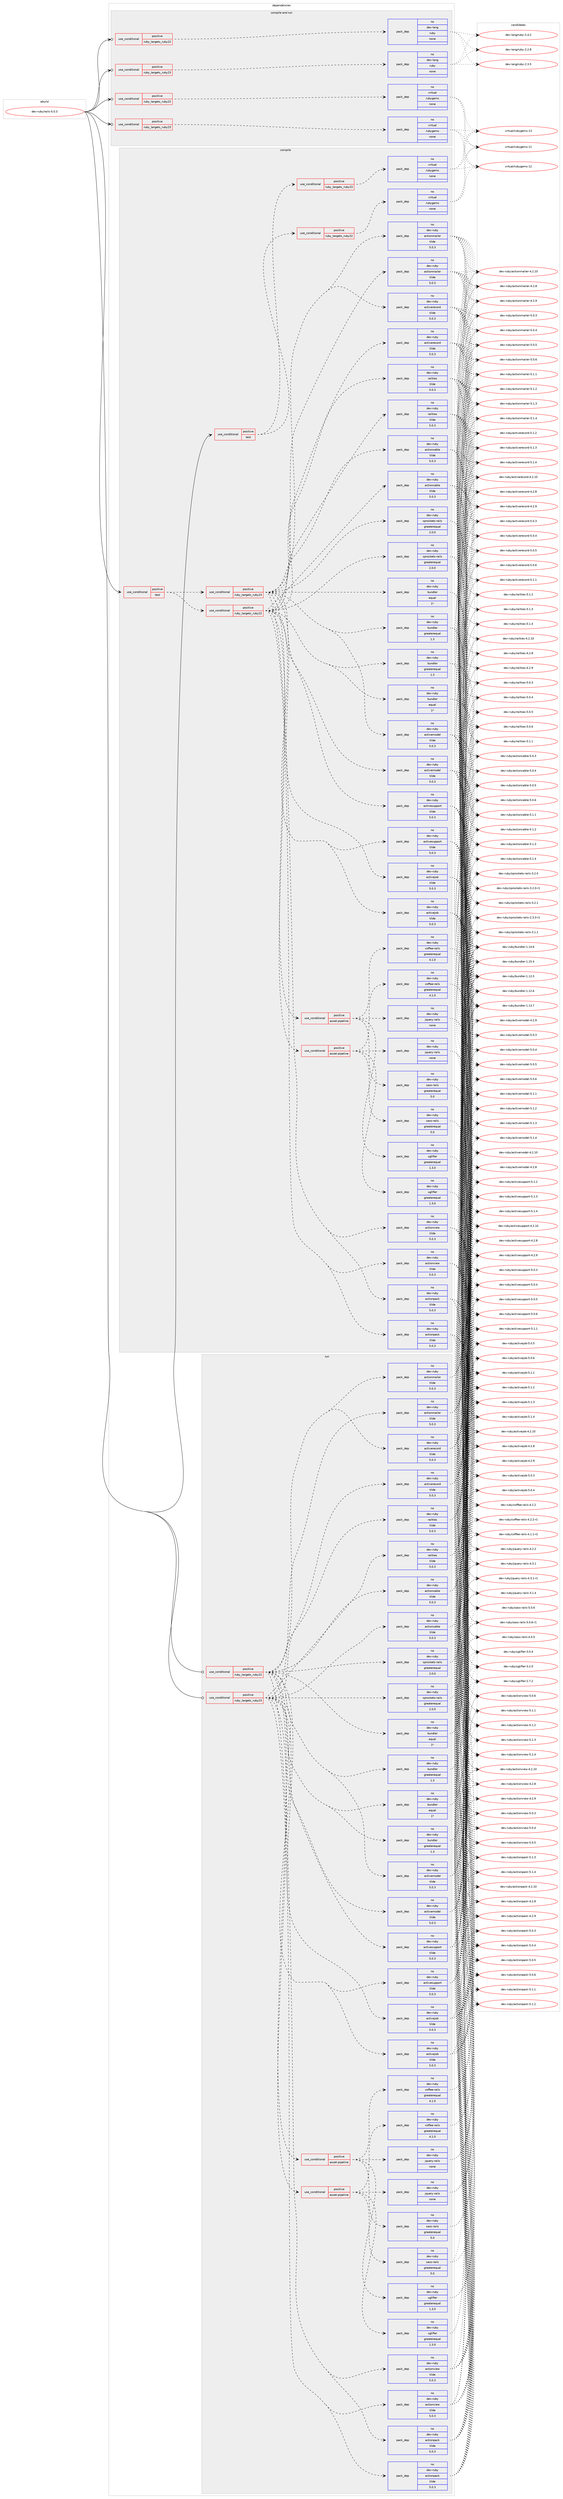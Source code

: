 digraph prolog {

# *************
# Graph options
# *************

newrank=true;
concentrate=true;
compound=true;
graph [rankdir=LR,fontname=Helvetica,fontsize=10,ranksep=1.5];#, ranksep=2.5, nodesep=0.2];
edge  [arrowhead=vee];
node  [fontname=Helvetica,fontsize=10];

# **********
# The ebuild
# **********

subgraph cluster_leftcol {
color=gray;
rank=same;
label=<<i>ebuild</i>>;
id [label="dev-ruby/rails-5.0.3", color=red, width=4, href="../dev-ruby/rails-5.0.3.svg"];
}

# ****************
# The dependencies
# ****************

subgraph cluster_midcol {
color=gray;
label=<<i>dependencies</i>>;
subgraph cluster_compile {
fillcolor="#eeeeee";
style=filled;
label=<<i>compile</i>>;
subgraph cond66502 {
dependency256861 [label=<<TABLE BORDER="0" CELLBORDER="1" CELLSPACING="0" CELLPADDING="4"><TR><TD ROWSPAN="3" CELLPADDING="10">use_conditional</TD></TR><TR><TD>positive</TD></TR><TR><TD>test</TD></TR></TABLE>>, shape=none, color=red];
subgraph cond66503 {
dependency256862 [label=<<TABLE BORDER="0" CELLBORDER="1" CELLSPACING="0" CELLPADDING="4"><TR><TD ROWSPAN="3" CELLPADDING="10">use_conditional</TD></TR><TR><TD>positive</TD></TR><TR><TD>ruby_targets_ruby22</TD></TR></TABLE>>, shape=none, color=red];
subgraph pack186245 {
dependency256863 [label=<<TABLE BORDER="0" CELLBORDER="1" CELLSPACING="0" CELLPADDING="4" WIDTH="220"><TR><TD ROWSPAN="6" CELLPADDING="30">pack_dep</TD></TR><TR><TD WIDTH="110">no</TD></TR><TR><TD>dev-ruby</TD></TR><TR><TD>actioncable</TD></TR><TR><TD>tilde</TD></TR><TR><TD>5.0.3</TD></TR></TABLE>>, shape=none, color=blue];
}
dependency256862:e -> dependency256863:w [weight=20,style="dashed",arrowhead="vee"];
subgraph pack186246 {
dependency256864 [label=<<TABLE BORDER="0" CELLBORDER="1" CELLSPACING="0" CELLPADDING="4" WIDTH="220"><TR><TD ROWSPAN="6" CELLPADDING="30">pack_dep</TD></TR><TR><TD WIDTH="110">no</TD></TR><TR><TD>dev-ruby</TD></TR><TR><TD>actionmailer</TD></TR><TR><TD>tilde</TD></TR><TR><TD>5.0.3</TD></TR></TABLE>>, shape=none, color=blue];
}
dependency256862:e -> dependency256864:w [weight=20,style="dashed",arrowhead="vee"];
subgraph pack186247 {
dependency256865 [label=<<TABLE BORDER="0" CELLBORDER="1" CELLSPACING="0" CELLPADDING="4" WIDTH="220"><TR><TD ROWSPAN="6" CELLPADDING="30">pack_dep</TD></TR><TR><TD WIDTH="110">no</TD></TR><TR><TD>dev-ruby</TD></TR><TR><TD>actionpack</TD></TR><TR><TD>tilde</TD></TR><TR><TD>5.0.3</TD></TR></TABLE>>, shape=none, color=blue];
}
dependency256862:e -> dependency256865:w [weight=20,style="dashed",arrowhead="vee"];
subgraph pack186248 {
dependency256866 [label=<<TABLE BORDER="0" CELLBORDER="1" CELLSPACING="0" CELLPADDING="4" WIDTH="220"><TR><TD ROWSPAN="6" CELLPADDING="30">pack_dep</TD></TR><TR><TD WIDTH="110">no</TD></TR><TR><TD>dev-ruby</TD></TR><TR><TD>actionview</TD></TR><TR><TD>tilde</TD></TR><TR><TD>5.0.3</TD></TR></TABLE>>, shape=none, color=blue];
}
dependency256862:e -> dependency256866:w [weight=20,style="dashed",arrowhead="vee"];
subgraph pack186249 {
dependency256867 [label=<<TABLE BORDER="0" CELLBORDER="1" CELLSPACING="0" CELLPADDING="4" WIDTH="220"><TR><TD ROWSPAN="6" CELLPADDING="30">pack_dep</TD></TR><TR><TD WIDTH="110">no</TD></TR><TR><TD>dev-ruby</TD></TR><TR><TD>activejob</TD></TR><TR><TD>tilde</TD></TR><TR><TD>5.0.3</TD></TR></TABLE>>, shape=none, color=blue];
}
dependency256862:e -> dependency256867:w [weight=20,style="dashed",arrowhead="vee"];
subgraph pack186250 {
dependency256868 [label=<<TABLE BORDER="0" CELLBORDER="1" CELLSPACING="0" CELLPADDING="4" WIDTH="220"><TR><TD ROWSPAN="6" CELLPADDING="30">pack_dep</TD></TR><TR><TD WIDTH="110">no</TD></TR><TR><TD>dev-ruby</TD></TR><TR><TD>activemodel</TD></TR><TR><TD>tilde</TD></TR><TR><TD>5.0.3</TD></TR></TABLE>>, shape=none, color=blue];
}
dependency256862:e -> dependency256868:w [weight=20,style="dashed",arrowhead="vee"];
subgraph pack186251 {
dependency256869 [label=<<TABLE BORDER="0" CELLBORDER="1" CELLSPACING="0" CELLPADDING="4" WIDTH="220"><TR><TD ROWSPAN="6" CELLPADDING="30">pack_dep</TD></TR><TR><TD WIDTH="110">no</TD></TR><TR><TD>dev-ruby</TD></TR><TR><TD>activerecord</TD></TR><TR><TD>tilde</TD></TR><TR><TD>5.0.3</TD></TR></TABLE>>, shape=none, color=blue];
}
dependency256862:e -> dependency256869:w [weight=20,style="dashed",arrowhead="vee"];
subgraph pack186252 {
dependency256870 [label=<<TABLE BORDER="0" CELLBORDER="1" CELLSPACING="0" CELLPADDING="4" WIDTH="220"><TR><TD ROWSPAN="6" CELLPADDING="30">pack_dep</TD></TR><TR><TD WIDTH="110">no</TD></TR><TR><TD>dev-ruby</TD></TR><TR><TD>activesupport</TD></TR><TR><TD>tilde</TD></TR><TR><TD>5.0.3</TD></TR></TABLE>>, shape=none, color=blue];
}
dependency256862:e -> dependency256870:w [weight=20,style="dashed",arrowhead="vee"];
subgraph pack186253 {
dependency256871 [label=<<TABLE BORDER="0" CELLBORDER="1" CELLSPACING="0" CELLPADDING="4" WIDTH="220"><TR><TD ROWSPAN="6" CELLPADDING="30">pack_dep</TD></TR><TR><TD WIDTH="110">no</TD></TR><TR><TD>dev-ruby</TD></TR><TR><TD>railties</TD></TR><TR><TD>tilde</TD></TR><TR><TD>5.0.3</TD></TR></TABLE>>, shape=none, color=blue];
}
dependency256862:e -> dependency256871:w [weight=20,style="dashed",arrowhead="vee"];
subgraph pack186254 {
dependency256872 [label=<<TABLE BORDER="0" CELLBORDER="1" CELLSPACING="0" CELLPADDING="4" WIDTH="220"><TR><TD ROWSPAN="6" CELLPADDING="30">pack_dep</TD></TR><TR><TD WIDTH="110">no</TD></TR><TR><TD>dev-ruby</TD></TR><TR><TD>bundler</TD></TR><TR><TD>greaterequal</TD></TR><TR><TD>1.3</TD></TR></TABLE>>, shape=none, color=blue];
}
dependency256862:e -> dependency256872:w [weight=20,style="dashed",arrowhead="vee"];
subgraph pack186255 {
dependency256873 [label=<<TABLE BORDER="0" CELLBORDER="1" CELLSPACING="0" CELLPADDING="4" WIDTH="220"><TR><TD ROWSPAN="6" CELLPADDING="30">pack_dep</TD></TR><TR><TD WIDTH="110">no</TD></TR><TR><TD>dev-ruby</TD></TR><TR><TD>bundler</TD></TR><TR><TD>equal</TD></TR><TR><TD>1*</TD></TR></TABLE>>, shape=none, color=blue];
}
dependency256862:e -> dependency256873:w [weight=20,style="dashed",arrowhead="vee"];
subgraph pack186256 {
dependency256874 [label=<<TABLE BORDER="0" CELLBORDER="1" CELLSPACING="0" CELLPADDING="4" WIDTH="220"><TR><TD ROWSPAN="6" CELLPADDING="30">pack_dep</TD></TR><TR><TD WIDTH="110">no</TD></TR><TR><TD>dev-ruby</TD></TR><TR><TD>sprockets-rails</TD></TR><TR><TD>greaterequal</TD></TR><TR><TD>2.0.0</TD></TR></TABLE>>, shape=none, color=blue];
}
dependency256862:e -> dependency256874:w [weight=20,style="dashed",arrowhead="vee"];
subgraph cond66504 {
dependency256875 [label=<<TABLE BORDER="0" CELLBORDER="1" CELLSPACING="0" CELLPADDING="4"><TR><TD ROWSPAN="3" CELLPADDING="10">use_conditional</TD></TR><TR><TD>positive</TD></TR><TR><TD>asset-pipeline</TD></TR></TABLE>>, shape=none, color=red];
subgraph pack186257 {
dependency256876 [label=<<TABLE BORDER="0" CELLBORDER="1" CELLSPACING="0" CELLPADDING="4" WIDTH="220"><TR><TD ROWSPAN="6" CELLPADDING="30">pack_dep</TD></TR><TR><TD WIDTH="110">no</TD></TR><TR><TD>dev-ruby</TD></TR><TR><TD>jquery-rails</TD></TR><TR><TD>none</TD></TR><TR><TD></TD></TR></TABLE>>, shape=none, color=blue];
}
dependency256875:e -> dependency256876:w [weight=20,style="dashed",arrowhead="vee"];
subgraph pack186258 {
dependency256877 [label=<<TABLE BORDER="0" CELLBORDER="1" CELLSPACING="0" CELLPADDING="4" WIDTH="220"><TR><TD ROWSPAN="6" CELLPADDING="30">pack_dep</TD></TR><TR><TD WIDTH="110">no</TD></TR><TR><TD>dev-ruby</TD></TR><TR><TD>sass-rails</TD></TR><TR><TD>greaterequal</TD></TR><TR><TD>5.0</TD></TR></TABLE>>, shape=none, color=blue];
}
dependency256875:e -> dependency256877:w [weight=20,style="dashed",arrowhead="vee"];
subgraph pack186259 {
dependency256878 [label=<<TABLE BORDER="0" CELLBORDER="1" CELLSPACING="0" CELLPADDING="4" WIDTH="220"><TR><TD ROWSPAN="6" CELLPADDING="30">pack_dep</TD></TR><TR><TD WIDTH="110">no</TD></TR><TR><TD>dev-ruby</TD></TR><TR><TD>uglifier</TD></TR><TR><TD>greaterequal</TD></TR><TR><TD>1.3.0</TD></TR></TABLE>>, shape=none, color=blue];
}
dependency256875:e -> dependency256878:w [weight=20,style="dashed",arrowhead="vee"];
subgraph pack186260 {
dependency256879 [label=<<TABLE BORDER="0" CELLBORDER="1" CELLSPACING="0" CELLPADDING="4" WIDTH="220"><TR><TD ROWSPAN="6" CELLPADDING="30">pack_dep</TD></TR><TR><TD WIDTH="110">no</TD></TR><TR><TD>dev-ruby</TD></TR><TR><TD>coffee-rails</TD></TR><TR><TD>greaterequal</TD></TR><TR><TD>4.1.0</TD></TR></TABLE>>, shape=none, color=blue];
}
dependency256875:e -> dependency256879:w [weight=20,style="dashed",arrowhead="vee"];
}
dependency256862:e -> dependency256875:w [weight=20,style="dashed",arrowhead="vee"];
}
dependency256861:e -> dependency256862:w [weight=20,style="dashed",arrowhead="vee"];
subgraph cond66505 {
dependency256880 [label=<<TABLE BORDER="0" CELLBORDER="1" CELLSPACING="0" CELLPADDING="4"><TR><TD ROWSPAN="3" CELLPADDING="10">use_conditional</TD></TR><TR><TD>positive</TD></TR><TR><TD>ruby_targets_ruby23</TD></TR></TABLE>>, shape=none, color=red];
subgraph pack186261 {
dependency256881 [label=<<TABLE BORDER="0" CELLBORDER="1" CELLSPACING="0" CELLPADDING="4" WIDTH="220"><TR><TD ROWSPAN="6" CELLPADDING="30">pack_dep</TD></TR><TR><TD WIDTH="110">no</TD></TR><TR><TD>dev-ruby</TD></TR><TR><TD>actioncable</TD></TR><TR><TD>tilde</TD></TR><TR><TD>5.0.3</TD></TR></TABLE>>, shape=none, color=blue];
}
dependency256880:e -> dependency256881:w [weight=20,style="dashed",arrowhead="vee"];
subgraph pack186262 {
dependency256882 [label=<<TABLE BORDER="0" CELLBORDER="1" CELLSPACING="0" CELLPADDING="4" WIDTH="220"><TR><TD ROWSPAN="6" CELLPADDING="30">pack_dep</TD></TR><TR><TD WIDTH="110">no</TD></TR><TR><TD>dev-ruby</TD></TR><TR><TD>actionmailer</TD></TR><TR><TD>tilde</TD></TR><TR><TD>5.0.3</TD></TR></TABLE>>, shape=none, color=blue];
}
dependency256880:e -> dependency256882:w [weight=20,style="dashed",arrowhead="vee"];
subgraph pack186263 {
dependency256883 [label=<<TABLE BORDER="0" CELLBORDER="1" CELLSPACING="0" CELLPADDING="4" WIDTH="220"><TR><TD ROWSPAN="6" CELLPADDING="30">pack_dep</TD></TR><TR><TD WIDTH="110">no</TD></TR><TR><TD>dev-ruby</TD></TR><TR><TD>actionpack</TD></TR><TR><TD>tilde</TD></TR><TR><TD>5.0.3</TD></TR></TABLE>>, shape=none, color=blue];
}
dependency256880:e -> dependency256883:w [weight=20,style="dashed",arrowhead="vee"];
subgraph pack186264 {
dependency256884 [label=<<TABLE BORDER="0" CELLBORDER="1" CELLSPACING="0" CELLPADDING="4" WIDTH="220"><TR><TD ROWSPAN="6" CELLPADDING="30">pack_dep</TD></TR><TR><TD WIDTH="110">no</TD></TR><TR><TD>dev-ruby</TD></TR><TR><TD>actionview</TD></TR><TR><TD>tilde</TD></TR><TR><TD>5.0.3</TD></TR></TABLE>>, shape=none, color=blue];
}
dependency256880:e -> dependency256884:w [weight=20,style="dashed",arrowhead="vee"];
subgraph pack186265 {
dependency256885 [label=<<TABLE BORDER="0" CELLBORDER="1" CELLSPACING="0" CELLPADDING="4" WIDTH="220"><TR><TD ROWSPAN="6" CELLPADDING="30">pack_dep</TD></TR><TR><TD WIDTH="110">no</TD></TR><TR><TD>dev-ruby</TD></TR><TR><TD>activejob</TD></TR><TR><TD>tilde</TD></TR><TR><TD>5.0.3</TD></TR></TABLE>>, shape=none, color=blue];
}
dependency256880:e -> dependency256885:w [weight=20,style="dashed",arrowhead="vee"];
subgraph pack186266 {
dependency256886 [label=<<TABLE BORDER="0" CELLBORDER="1" CELLSPACING="0" CELLPADDING="4" WIDTH="220"><TR><TD ROWSPAN="6" CELLPADDING="30">pack_dep</TD></TR><TR><TD WIDTH="110">no</TD></TR><TR><TD>dev-ruby</TD></TR><TR><TD>activemodel</TD></TR><TR><TD>tilde</TD></TR><TR><TD>5.0.3</TD></TR></TABLE>>, shape=none, color=blue];
}
dependency256880:e -> dependency256886:w [weight=20,style="dashed",arrowhead="vee"];
subgraph pack186267 {
dependency256887 [label=<<TABLE BORDER="0" CELLBORDER="1" CELLSPACING="0" CELLPADDING="4" WIDTH="220"><TR><TD ROWSPAN="6" CELLPADDING="30">pack_dep</TD></TR><TR><TD WIDTH="110">no</TD></TR><TR><TD>dev-ruby</TD></TR><TR><TD>activerecord</TD></TR><TR><TD>tilde</TD></TR><TR><TD>5.0.3</TD></TR></TABLE>>, shape=none, color=blue];
}
dependency256880:e -> dependency256887:w [weight=20,style="dashed",arrowhead="vee"];
subgraph pack186268 {
dependency256888 [label=<<TABLE BORDER="0" CELLBORDER="1" CELLSPACING="0" CELLPADDING="4" WIDTH="220"><TR><TD ROWSPAN="6" CELLPADDING="30">pack_dep</TD></TR><TR><TD WIDTH="110">no</TD></TR><TR><TD>dev-ruby</TD></TR><TR><TD>activesupport</TD></TR><TR><TD>tilde</TD></TR><TR><TD>5.0.3</TD></TR></TABLE>>, shape=none, color=blue];
}
dependency256880:e -> dependency256888:w [weight=20,style="dashed",arrowhead="vee"];
subgraph pack186269 {
dependency256889 [label=<<TABLE BORDER="0" CELLBORDER="1" CELLSPACING="0" CELLPADDING="4" WIDTH="220"><TR><TD ROWSPAN="6" CELLPADDING="30">pack_dep</TD></TR><TR><TD WIDTH="110">no</TD></TR><TR><TD>dev-ruby</TD></TR><TR><TD>railties</TD></TR><TR><TD>tilde</TD></TR><TR><TD>5.0.3</TD></TR></TABLE>>, shape=none, color=blue];
}
dependency256880:e -> dependency256889:w [weight=20,style="dashed",arrowhead="vee"];
subgraph pack186270 {
dependency256890 [label=<<TABLE BORDER="0" CELLBORDER="1" CELLSPACING="0" CELLPADDING="4" WIDTH="220"><TR><TD ROWSPAN="6" CELLPADDING="30">pack_dep</TD></TR><TR><TD WIDTH="110">no</TD></TR><TR><TD>dev-ruby</TD></TR><TR><TD>bundler</TD></TR><TR><TD>greaterequal</TD></TR><TR><TD>1.3</TD></TR></TABLE>>, shape=none, color=blue];
}
dependency256880:e -> dependency256890:w [weight=20,style="dashed",arrowhead="vee"];
subgraph pack186271 {
dependency256891 [label=<<TABLE BORDER="0" CELLBORDER="1" CELLSPACING="0" CELLPADDING="4" WIDTH="220"><TR><TD ROWSPAN="6" CELLPADDING="30">pack_dep</TD></TR><TR><TD WIDTH="110">no</TD></TR><TR><TD>dev-ruby</TD></TR><TR><TD>bundler</TD></TR><TR><TD>equal</TD></TR><TR><TD>1*</TD></TR></TABLE>>, shape=none, color=blue];
}
dependency256880:e -> dependency256891:w [weight=20,style="dashed",arrowhead="vee"];
subgraph pack186272 {
dependency256892 [label=<<TABLE BORDER="0" CELLBORDER="1" CELLSPACING="0" CELLPADDING="4" WIDTH="220"><TR><TD ROWSPAN="6" CELLPADDING="30">pack_dep</TD></TR><TR><TD WIDTH="110">no</TD></TR><TR><TD>dev-ruby</TD></TR><TR><TD>sprockets-rails</TD></TR><TR><TD>greaterequal</TD></TR><TR><TD>2.0.0</TD></TR></TABLE>>, shape=none, color=blue];
}
dependency256880:e -> dependency256892:w [weight=20,style="dashed",arrowhead="vee"];
subgraph cond66506 {
dependency256893 [label=<<TABLE BORDER="0" CELLBORDER="1" CELLSPACING="0" CELLPADDING="4"><TR><TD ROWSPAN="3" CELLPADDING="10">use_conditional</TD></TR><TR><TD>positive</TD></TR><TR><TD>asset-pipeline</TD></TR></TABLE>>, shape=none, color=red];
subgraph pack186273 {
dependency256894 [label=<<TABLE BORDER="0" CELLBORDER="1" CELLSPACING="0" CELLPADDING="4" WIDTH="220"><TR><TD ROWSPAN="6" CELLPADDING="30">pack_dep</TD></TR><TR><TD WIDTH="110">no</TD></TR><TR><TD>dev-ruby</TD></TR><TR><TD>jquery-rails</TD></TR><TR><TD>none</TD></TR><TR><TD></TD></TR></TABLE>>, shape=none, color=blue];
}
dependency256893:e -> dependency256894:w [weight=20,style="dashed",arrowhead="vee"];
subgraph pack186274 {
dependency256895 [label=<<TABLE BORDER="0" CELLBORDER="1" CELLSPACING="0" CELLPADDING="4" WIDTH="220"><TR><TD ROWSPAN="6" CELLPADDING="30">pack_dep</TD></TR><TR><TD WIDTH="110">no</TD></TR><TR><TD>dev-ruby</TD></TR><TR><TD>sass-rails</TD></TR><TR><TD>greaterequal</TD></TR><TR><TD>5.0</TD></TR></TABLE>>, shape=none, color=blue];
}
dependency256893:e -> dependency256895:w [weight=20,style="dashed",arrowhead="vee"];
subgraph pack186275 {
dependency256896 [label=<<TABLE BORDER="0" CELLBORDER="1" CELLSPACING="0" CELLPADDING="4" WIDTH="220"><TR><TD ROWSPAN="6" CELLPADDING="30">pack_dep</TD></TR><TR><TD WIDTH="110">no</TD></TR><TR><TD>dev-ruby</TD></TR><TR><TD>uglifier</TD></TR><TR><TD>greaterequal</TD></TR><TR><TD>1.3.0</TD></TR></TABLE>>, shape=none, color=blue];
}
dependency256893:e -> dependency256896:w [weight=20,style="dashed",arrowhead="vee"];
subgraph pack186276 {
dependency256897 [label=<<TABLE BORDER="0" CELLBORDER="1" CELLSPACING="0" CELLPADDING="4" WIDTH="220"><TR><TD ROWSPAN="6" CELLPADDING="30">pack_dep</TD></TR><TR><TD WIDTH="110">no</TD></TR><TR><TD>dev-ruby</TD></TR><TR><TD>coffee-rails</TD></TR><TR><TD>greaterequal</TD></TR><TR><TD>4.1.0</TD></TR></TABLE>>, shape=none, color=blue];
}
dependency256893:e -> dependency256897:w [weight=20,style="dashed",arrowhead="vee"];
}
dependency256880:e -> dependency256893:w [weight=20,style="dashed",arrowhead="vee"];
}
dependency256861:e -> dependency256880:w [weight=20,style="dashed",arrowhead="vee"];
}
id:e -> dependency256861:w [weight=20,style="solid",arrowhead="vee"];
subgraph cond66507 {
dependency256898 [label=<<TABLE BORDER="0" CELLBORDER="1" CELLSPACING="0" CELLPADDING="4"><TR><TD ROWSPAN="3" CELLPADDING="10">use_conditional</TD></TR><TR><TD>positive</TD></TR><TR><TD>test</TD></TR></TABLE>>, shape=none, color=red];
subgraph cond66508 {
dependency256899 [label=<<TABLE BORDER="0" CELLBORDER="1" CELLSPACING="0" CELLPADDING="4"><TR><TD ROWSPAN="3" CELLPADDING="10">use_conditional</TD></TR><TR><TD>positive</TD></TR><TR><TD>ruby_targets_ruby22</TD></TR></TABLE>>, shape=none, color=red];
subgraph pack186277 {
dependency256900 [label=<<TABLE BORDER="0" CELLBORDER="1" CELLSPACING="0" CELLPADDING="4" WIDTH="220"><TR><TD ROWSPAN="6" CELLPADDING="30">pack_dep</TD></TR><TR><TD WIDTH="110">no</TD></TR><TR><TD>virtual</TD></TR><TR><TD>rubygems</TD></TR><TR><TD>none</TD></TR><TR><TD></TD></TR></TABLE>>, shape=none, color=blue];
}
dependency256899:e -> dependency256900:w [weight=20,style="dashed",arrowhead="vee"];
}
dependency256898:e -> dependency256899:w [weight=20,style="dashed",arrowhead="vee"];
subgraph cond66509 {
dependency256901 [label=<<TABLE BORDER="0" CELLBORDER="1" CELLSPACING="0" CELLPADDING="4"><TR><TD ROWSPAN="3" CELLPADDING="10">use_conditional</TD></TR><TR><TD>positive</TD></TR><TR><TD>ruby_targets_ruby23</TD></TR></TABLE>>, shape=none, color=red];
subgraph pack186278 {
dependency256902 [label=<<TABLE BORDER="0" CELLBORDER="1" CELLSPACING="0" CELLPADDING="4" WIDTH="220"><TR><TD ROWSPAN="6" CELLPADDING="30">pack_dep</TD></TR><TR><TD WIDTH="110">no</TD></TR><TR><TD>virtual</TD></TR><TR><TD>rubygems</TD></TR><TR><TD>none</TD></TR><TR><TD></TD></TR></TABLE>>, shape=none, color=blue];
}
dependency256901:e -> dependency256902:w [weight=20,style="dashed",arrowhead="vee"];
}
dependency256898:e -> dependency256901:w [weight=20,style="dashed",arrowhead="vee"];
}
id:e -> dependency256898:w [weight=20,style="solid",arrowhead="vee"];
}
subgraph cluster_compileandrun {
fillcolor="#eeeeee";
style=filled;
label=<<i>compile and run</i>>;
subgraph cond66510 {
dependency256903 [label=<<TABLE BORDER="0" CELLBORDER="1" CELLSPACING="0" CELLPADDING="4"><TR><TD ROWSPAN="3" CELLPADDING="10">use_conditional</TD></TR><TR><TD>positive</TD></TR><TR><TD>ruby_targets_ruby22</TD></TR></TABLE>>, shape=none, color=red];
subgraph pack186279 {
dependency256904 [label=<<TABLE BORDER="0" CELLBORDER="1" CELLSPACING="0" CELLPADDING="4" WIDTH="220"><TR><TD ROWSPAN="6" CELLPADDING="30">pack_dep</TD></TR><TR><TD WIDTH="110">no</TD></TR><TR><TD>dev-lang</TD></TR><TR><TD>ruby</TD></TR><TR><TD>none</TD></TR><TR><TD></TD></TR></TABLE>>, shape=none, color=blue];
}
dependency256903:e -> dependency256904:w [weight=20,style="dashed",arrowhead="vee"];
}
id:e -> dependency256903:w [weight=20,style="solid",arrowhead="odotvee"];
subgraph cond66511 {
dependency256905 [label=<<TABLE BORDER="0" CELLBORDER="1" CELLSPACING="0" CELLPADDING="4"><TR><TD ROWSPAN="3" CELLPADDING="10">use_conditional</TD></TR><TR><TD>positive</TD></TR><TR><TD>ruby_targets_ruby22</TD></TR></TABLE>>, shape=none, color=red];
subgraph pack186280 {
dependency256906 [label=<<TABLE BORDER="0" CELLBORDER="1" CELLSPACING="0" CELLPADDING="4" WIDTH="220"><TR><TD ROWSPAN="6" CELLPADDING="30">pack_dep</TD></TR><TR><TD WIDTH="110">no</TD></TR><TR><TD>virtual</TD></TR><TR><TD>rubygems</TD></TR><TR><TD>none</TD></TR><TR><TD></TD></TR></TABLE>>, shape=none, color=blue];
}
dependency256905:e -> dependency256906:w [weight=20,style="dashed",arrowhead="vee"];
}
id:e -> dependency256905:w [weight=20,style="solid",arrowhead="odotvee"];
subgraph cond66512 {
dependency256907 [label=<<TABLE BORDER="0" CELLBORDER="1" CELLSPACING="0" CELLPADDING="4"><TR><TD ROWSPAN="3" CELLPADDING="10">use_conditional</TD></TR><TR><TD>positive</TD></TR><TR><TD>ruby_targets_ruby23</TD></TR></TABLE>>, shape=none, color=red];
subgraph pack186281 {
dependency256908 [label=<<TABLE BORDER="0" CELLBORDER="1" CELLSPACING="0" CELLPADDING="4" WIDTH="220"><TR><TD ROWSPAN="6" CELLPADDING="30">pack_dep</TD></TR><TR><TD WIDTH="110">no</TD></TR><TR><TD>dev-lang</TD></TR><TR><TD>ruby</TD></TR><TR><TD>none</TD></TR><TR><TD></TD></TR></TABLE>>, shape=none, color=blue];
}
dependency256907:e -> dependency256908:w [weight=20,style="dashed",arrowhead="vee"];
}
id:e -> dependency256907:w [weight=20,style="solid",arrowhead="odotvee"];
subgraph cond66513 {
dependency256909 [label=<<TABLE BORDER="0" CELLBORDER="1" CELLSPACING="0" CELLPADDING="4"><TR><TD ROWSPAN="3" CELLPADDING="10">use_conditional</TD></TR><TR><TD>positive</TD></TR><TR><TD>ruby_targets_ruby23</TD></TR></TABLE>>, shape=none, color=red];
subgraph pack186282 {
dependency256910 [label=<<TABLE BORDER="0" CELLBORDER="1" CELLSPACING="0" CELLPADDING="4" WIDTH="220"><TR><TD ROWSPAN="6" CELLPADDING="30">pack_dep</TD></TR><TR><TD WIDTH="110">no</TD></TR><TR><TD>virtual</TD></TR><TR><TD>rubygems</TD></TR><TR><TD>none</TD></TR><TR><TD></TD></TR></TABLE>>, shape=none, color=blue];
}
dependency256909:e -> dependency256910:w [weight=20,style="dashed",arrowhead="vee"];
}
id:e -> dependency256909:w [weight=20,style="solid",arrowhead="odotvee"];
}
subgraph cluster_run {
fillcolor="#eeeeee";
style=filled;
label=<<i>run</i>>;
subgraph cond66514 {
dependency256911 [label=<<TABLE BORDER="0" CELLBORDER="1" CELLSPACING="0" CELLPADDING="4"><TR><TD ROWSPAN="3" CELLPADDING="10">use_conditional</TD></TR><TR><TD>positive</TD></TR><TR><TD>ruby_targets_ruby22</TD></TR></TABLE>>, shape=none, color=red];
subgraph pack186283 {
dependency256912 [label=<<TABLE BORDER="0" CELLBORDER="1" CELLSPACING="0" CELLPADDING="4" WIDTH="220"><TR><TD ROWSPAN="6" CELLPADDING="30">pack_dep</TD></TR><TR><TD WIDTH="110">no</TD></TR><TR><TD>dev-ruby</TD></TR><TR><TD>actioncable</TD></TR><TR><TD>tilde</TD></TR><TR><TD>5.0.3</TD></TR></TABLE>>, shape=none, color=blue];
}
dependency256911:e -> dependency256912:w [weight=20,style="dashed",arrowhead="vee"];
subgraph pack186284 {
dependency256913 [label=<<TABLE BORDER="0" CELLBORDER="1" CELLSPACING="0" CELLPADDING="4" WIDTH="220"><TR><TD ROWSPAN="6" CELLPADDING="30">pack_dep</TD></TR><TR><TD WIDTH="110">no</TD></TR><TR><TD>dev-ruby</TD></TR><TR><TD>actionmailer</TD></TR><TR><TD>tilde</TD></TR><TR><TD>5.0.3</TD></TR></TABLE>>, shape=none, color=blue];
}
dependency256911:e -> dependency256913:w [weight=20,style="dashed",arrowhead="vee"];
subgraph pack186285 {
dependency256914 [label=<<TABLE BORDER="0" CELLBORDER="1" CELLSPACING="0" CELLPADDING="4" WIDTH="220"><TR><TD ROWSPAN="6" CELLPADDING="30">pack_dep</TD></TR><TR><TD WIDTH="110">no</TD></TR><TR><TD>dev-ruby</TD></TR><TR><TD>actionpack</TD></TR><TR><TD>tilde</TD></TR><TR><TD>5.0.3</TD></TR></TABLE>>, shape=none, color=blue];
}
dependency256911:e -> dependency256914:w [weight=20,style="dashed",arrowhead="vee"];
subgraph pack186286 {
dependency256915 [label=<<TABLE BORDER="0" CELLBORDER="1" CELLSPACING="0" CELLPADDING="4" WIDTH="220"><TR><TD ROWSPAN="6" CELLPADDING="30">pack_dep</TD></TR><TR><TD WIDTH="110">no</TD></TR><TR><TD>dev-ruby</TD></TR><TR><TD>actionview</TD></TR><TR><TD>tilde</TD></TR><TR><TD>5.0.3</TD></TR></TABLE>>, shape=none, color=blue];
}
dependency256911:e -> dependency256915:w [weight=20,style="dashed",arrowhead="vee"];
subgraph pack186287 {
dependency256916 [label=<<TABLE BORDER="0" CELLBORDER="1" CELLSPACING="0" CELLPADDING="4" WIDTH="220"><TR><TD ROWSPAN="6" CELLPADDING="30">pack_dep</TD></TR><TR><TD WIDTH="110">no</TD></TR><TR><TD>dev-ruby</TD></TR><TR><TD>activejob</TD></TR><TR><TD>tilde</TD></TR><TR><TD>5.0.3</TD></TR></TABLE>>, shape=none, color=blue];
}
dependency256911:e -> dependency256916:w [weight=20,style="dashed",arrowhead="vee"];
subgraph pack186288 {
dependency256917 [label=<<TABLE BORDER="0" CELLBORDER="1" CELLSPACING="0" CELLPADDING="4" WIDTH="220"><TR><TD ROWSPAN="6" CELLPADDING="30">pack_dep</TD></TR><TR><TD WIDTH="110">no</TD></TR><TR><TD>dev-ruby</TD></TR><TR><TD>activemodel</TD></TR><TR><TD>tilde</TD></TR><TR><TD>5.0.3</TD></TR></TABLE>>, shape=none, color=blue];
}
dependency256911:e -> dependency256917:w [weight=20,style="dashed",arrowhead="vee"];
subgraph pack186289 {
dependency256918 [label=<<TABLE BORDER="0" CELLBORDER="1" CELLSPACING="0" CELLPADDING="4" WIDTH="220"><TR><TD ROWSPAN="6" CELLPADDING="30">pack_dep</TD></TR><TR><TD WIDTH="110">no</TD></TR><TR><TD>dev-ruby</TD></TR><TR><TD>activerecord</TD></TR><TR><TD>tilde</TD></TR><TR><TD>5.0.3</TD></TR></TABLE>>, shape=none, color=blue];
}
dependency256911:e -> dependency256918:w [weight=20,style="dashed",arrowhead="vee"];
subgraph pack186290 {
dependency256919 [label=<<TABLE BORDER="0" CELLBORDER="1" CELLSPACING="0" CELLPADDING="4" WIDTH="220"><TR><TD ROWSPAN="6" CELLPADDING="30">pack_dep</TD></TR><TR><TD WIDTH="110">no</TD></TR><TR><TD>dev-ruby</TD></TR><TR><TD>activesupport</TD></TR><TR><TD>tilde</TD></TR><TR><TD>5.0.3</TD></TR></TABLE>>, shape=none, color=blue];
}
dependency256911:e -> dependency256919:w [weight=20,style="dashed",arrowhead="vee"];
subgraph pack186291 {
dependency256920 [label=<<TABLE BORDER="0" CELLBORDER="1" CELLSPACING="0" CELLPADDING="4" WIDTH="220"><TR><TD ROWSPAN="6" CELLPADDING="30">pack_dep</TD></TR><TR><TD WIDTH="110">no</TD></TR><TR><TD>dev-ruby</TD></TR><TR><TD>railties</TD></TR><TR><TD>tilde</TD></TR><TR><TD>5.0.3</TD></TR></TABLE>>, shape=none, color=blue];
}
dependency256911:e -> dependency256920:w [weight=20,style="dashed",arrowhead="vee"];
subgraph pack186292 {
dependency256921 [label=<<TABLE BORDER="0" CELLBORDER="1" CELLSPACING="0" CELLPADDING="4" WIDTH="220"><TR><TD ROWSPAN="6" CELLPADDING="30">pack_dep</TD></TR><TR><TD WIDTH="110">no</TD></TR><TR><TD>dev-ruby</TD></TR><TR><TD>bundler</TD></TR><TR><TD>greaterequal</TD></TR><TR><TD>1.3</TD></TR></TABLE>>, shape=none, color=blue];
}
dependency256911:e -> dependency256921:w [weight=20,style="dashed",arrowhead="vee"];
subgraph pack186293 {
dependency256922 [label=<<TABLE BORDER="0" CELLBORDER="1" CELLSPACING="0" CELLPADDING="4" WIDTH="220"><TR><TD ROWSPAN="6" CELLPADDING="30">pack_dep</TD></TR><TR><TD WIDTH="110">no</TD></TR><TR><TD>dev-ruby</TD></TR><TR><TD>bundler</TD></TR><TR><TD>equal</TD></TR><TR><TD>1*</TD></TR></TABLE>>, shape=none, color=blue];
}
dependency256911:e -> dependency256922:w [weight=20,style="dashed",arrowhead="vee"];
subgraph pack186294 {
dependency256923 [label=<<TABLE BORDER="0" CELLBORDER="1" CELLSPACING="0" CELLPADDING="4" WIDTH="220"><TR><TD ROWSPAN="6" CELLPADDING="30">pack_dep</TD></TR><TR><TD WIDTH="110">no</TD></TR><TR><TD>dev-ruby</TD></TR><TR><TD>sprockets-rails</TD></TR><TR><TD>greaterequal</TD></TR><TR><TD>2.0.0</TD></TR></TABLE>>, shape=none, color=blue];
}
dependency256911:e -> dependency256923:w [weight=20,style="dashed",arrowhead="vee"];
subgraph cond66515 {
dependency256924 [label=<<TABLE BORDER="0" CELLBORDER="1" CELLSPACING="0" CELLPADDING="4"><TR><TD ROWSPAN="3" CELLPADDING="10">use_conditional</TD></TR><TR><TD>positive</TD></TR><TR><TD>asset-pipeline</TD></TR></TABLE>>, shape=none, color=red];
subgraph pack186295 {
dependency256925 [label=<<TABLE BORDER="0" CELLBORDER="1" CELLSPACING="0" CELLPADDING="4" WIDTH="220"><TR><TD ROWSPAN="6" CELLPADDING="30">pack_dep</TD></TR><TR><TD WIDTH="110">no</TD></TR><TR><TD>dev-ruby</TD></TR><TR><TD>jquery-rails</TD></TR><TR><TD>none</TD></TR><TR><TD></TD></TR></TABLE>>, shape=none, color=blue];
}
dependency256924:e -> dependency256925:w [weight=20,style="dashed",arrowhead="vee"];
subgraph pack186296 {
dependency256926 [label=<<TABLE BORDER="0" CELLBORDER="1" CELLSPACING="0" CELLPADDING="4" WIDTH="220"><TR><TD ROWSPAN="6" CELLPADDING="30">pack_dep</TD></TR><TR><TD WIDTH="110">no</TD></TR><TR><TD>dev-ruby</TD></TR><TR><TD>sass-rails</TD></TR><TR><TD>greaterequal</TD></TR><TR><TD>5.0</TD></TR></TABLE>>, shape=none, color=blue];
}
dependency256924:e -> dependency256926:w [weight=20,style="dashed",arrowhead="vee"];
subgraph pack186297 {
dependency256927 [label=<<TABLE BORDER="0" CELLBORDER="1" CELLSPACING="0" CELLPADDING="4" WIDTH="220"><TR><TD ROWSPAN="6" CELLPADDING="30">pack_dep</TD></TR><TR><TD WIDTH="110">no</TD></TR><TR><TD>dev-ruby</TD></TR><TR><TD>uglifier</TD></TR><TR><TD>greaterequal</TD></TR><TR><TD>1.3.0</TD></TR></TABLE>>, shape=none, color=blue];
}
dependency256924:e -> dependency256927:w [weight=20,style="dashed",arrowhead="vee"];
subgraph pack186298 {
dependency256928 [label=<<TABLE BORDER="0" CELLBORDER="1" CELLSPACING="0" CELLPADDING="4" WIDTH="220"><TR><TD ROWSPAN="6" CELLPADDING="30">pack_dep</TD></TR><TR><TD WIDTH="110">no</TD></TR><TR><TD>dev-ruby</TD></TR><TR><TD>coffee-rails</TD></TR><TR><TD>greaterequal</TD></TR><TR><TD>4.1.0</TD></TR></TABLE>>, shape=none, color=blue];
}
dependency256924:e -> dependency256928:w [weight=20,style="dashed",arrowhead="vee"];
}
dependency256911:e -> dependency256924:w [weight=20,style="dashed",arrowhead="vee"];
}
id:e -> dependency256911:w [weight=20,style="solid",arrowhead="odot"];
subgraph cond66516 {
dependency256929 [label=<<TABLE BORDER="0" CELLBORDER="1" CELLSPACING="0" CELLPADDING="4"><TR><TD ROWSPAN="3" CELLPADDING="10">use_conditional</TD></TR><TR><TD>positive</TD></TR><TR><TD>ruby_targets_ruby23</TD></TR></TABLE>>, shape=none, color=red];
subgraph pack186299 {
dependency256930 [label=<<TABLE BORDER="0" CELLBORDER="1" CELLSPACING="0" CELLPADDING="4" WIDTH="220"><TR><TD ROWSPAN="6" CELLPADDING="30">pack_dep</TD></TR><TR><TD WIDTH="110">no</TD></TR><TR><TD>dev-ruby</TD></TR><TR><TD>actioncable</TD></TR><TR><TD>tilde</TD></TR><TR><TD>5.0.3</TD></TR></TABLE>>, shape=none, color=blue];
}
dependency256929:e -> dependency256930:w [weight=20,style="dashed",arrowhead="vee"];
subgraph pack186300 {
dependency256931 [label=<<TABLE BORDER="0" CELLBORDER="1" CELLSPACING="0" CELLPADDING="4" WIDTH="220"><TR><TD ROWSPAN="6" CELLPADDING="30">pack_dep</TD></TR><TR><TD WIDTH="110">no</TD></TR><TR><TD>dev-ruby</TD></TR><TR><TD>actionmailer</TD></TR><TR><TD>tilde</TD></TR><TR><TD>5.0.3</TD></TR></TABLE>>, shape=none, color=blue];
}
dependency256929:e -> dependency256931:w [weight=20,style="dashed",arrowhead="vee"];
subgraph pack186301 {
dependency256932 [label=<<TABLE BORDER="0" CELLBORDER="1" CELLSPACING="0" CELLPADDING="4" WIDTH="220"><TR><TD ROWSPAN="6" CELLPADDING="30">pack_dep</TD></TR><TR><TD WIDTH="110">no</TD></TR><TR><TD>dev-ruby</TD></TR><TR><TD>actionpack</TD></TR><TR><TD>tilde</TD></TR><TR><TD>5.0.3</TD></TR></TABLE>>, shape=none, color=blue];
}
dependency256929:e -> dependency256932:w [weight=20,style="dashed",arrowhead="vee"];
subgraph pack186302 {
dependency256933 [label=<<TABLE BORDER="0" CELLBORDER="1" CELLSPACING="0" CELLPADDING="4" WIDTH="220"><TR><TD ROWSPAN="6" CELLPADDING="30">pack_dep</TD></TR><TR><TD WIDTH="110">no</TD></TR><TR><TD>dev-ruby</TD></TR><TR><TD>actionview</TD></TR><TR><TD>tilde</TD></TR><TR><TD>5.0.3</TD></TR></TABLE>>, shape=none, color=blue];
}
dependency256929:e -> dependency256933:w [weight=20,style="dashed",arrowhead="vee"];
subgraph pack186303 {
dependency256934 [label=<<TABLE BORDER="0" CELLBORDER="1" CELLSPACING="0" CELLPADDING="4" WIDTH="220"><TR><TD ROWSPAN="6" CELLPADDING="30">pack_dep</TD></TR><TR><TD WIDTH="110">no</TD></TR><TR><TD>dev-ruby</TD></TR><TR><TD>activejob</TD></TR><TR><TD>tilde</TD></TR><TR><TD>5.0.3</TD></TR></TABLE>>, shape=none, color=blue];
}
dependency256929:e -> dependency256934:w [weight=20,style="dashed",arrowhead="vee"];
subgraph pack186304 {
dependency256935 [label=<<TABLE BORDER="0" CELLBORDER="1" CELLSPACING="0" CELLPADDING="4" WIDTH="220"><TR><TD ROWSPAN="6" CELLPADDING="30">pack_dep</TD></TR><TR><TD WIDTH="110">no</TD></TR><TR><TD>dev-ruby</TD></TR><TR><TD>activemodel</TD></TR><TR><TD>tilde</TD></TR><TR><TD>5.0.3</TD></TR></TABLE>>, shape=none, color=blue];
}
dependency256929:e -> dependency256935:w [weight=20,style="dashed",arrowhead="vee"];
subgraph pack186305 {
dependency256936 [label=<<TABLE BORDER="0" CELLBORDER="1" CELLSPACING="0" CELLPADDING="4" WIDTH="220"><TR><TD ROWSPAN="6" CELLPADDING="30">pack_dep</TD></TR><TR><TD WIDTH="110">no</TD></TR><TR><TD>dev-ruby</TD></TR><TR><TD>activerecord</TD></TR><TR><TD>tilde</TD></TR><TR><TD>5.0.3</TD></TR></TABLE>>, shape=none, color=blue];
}
dependency256929:e -> dependency256936:w [weight=20,style="dashed",arrowhead="vee"];
subgraph pack186306 {
dependency256937 [label=<<TABLE BORDER="0" CELLBORDER="1" CELLSPACING="0" CELLPADDING="4" WIDTH="220"><TR><TD ROWSPAN="6" CELLPADDING="30">pack_dep</TD></TR><TR><TD WIDTH="110">no</TD></TR><TR><TD>dev-ruby</TD></TR><TR><TD>activesupport</TD></TR><TR><TD>tilde</TD></TR><TR><TD>5.0.3</TD></TR></TABLE>>, shape=none, color=blue];
}
dependency256929:e -> dependency256937:w [weight=20,style="dashed",arrowhead="vee"];
subgraph pack186307 {
dependency256938 [label=<<TABLE BORDER="0" CELLBORDER="1" CELLSPACING="0" CELLPADDING="4" WIDTH="220"><TR><TD ROWSPAN="6" CELLPADDING="30">pack_dep</TD></TR><TR><TD WIDTH="110">no</TD></TR><TR><TD>dev-ruby</TD></TR><TR><TD>railties</TD></TR><TR><TD>tilde</TD></TR><TR><TD>5.0.3</TD></TR></TABLE>>, shape=none, color=blue];
}
dependency256929:e -> dependency256938:w [weight=20,style="dashed",arrowhead="vee"];
subgraph pack186308 {
dependency256939 [label=<<TABLE BORDER="0" CELLBORDER="1" CELLSPACING="0" CELLPADDING="4" WIDTH="220"><TR><TD ROWSPAN="6" CELLPADDING="30">pack_dep</TD></TR><TR><TD WIDTH="110">no</TD></TR><TR><TD>dev-ruby</TD></TR><TR><TD>bundler</TD></TR><TR><TD>greaterequal</TD></TR><TR><TD>1.3</TD></TR></TABLE>>, shape=none, color=blue];
}
dependency256929:e -> dependency256939:w [weight=20,style="dashed",arrowhead="vee"];
subgraph pack186309 {
dependency256940 [label=<<TABLE BORDER="0" CELLBORDER="1" CELLSPACING="0" CELLPADDING="4" WIDTH="220"><TR><TD ROWSPAN="6" CELLPADDING="30">pack_dep</TD></TR><TR><TD WIDTH="110">no</TD></TR><TR><TD>dev-ruby</TD></TR><TR><TD>bundler</TD></TR><TR><TD>equal</TD></TR><TR><TD>1*</TD></TR></TABLE>>, shape=none, color=blue];
}
dependency256929:e -> dependency256940:w [weight=20,style="dashed",arrowhead="vee"];
subgraph pack186310 {
dependency256941 [label=<<TABLE BORDER="0" CELLBORDER="1" CELLSPACING="0" CELLPADDING="4" WIDTH="220"><TR><TD ROWSPAN="6" CELLPADDING="30">pack_dep</TD></TR><TR><TD WIDTH="110">no</TD></TR><TR><TD>dev-ruby</TD></TR><TR><TD>sprockets-rails</TD></TR><TR><TD>greaterequal</TD></TR><TR><TD>2.0.0</TD></TR></TABLE>>, shape=none, color=blue];
}
dependency256929:e -> dependency256941:w [weight=20,style="dashed",arrowhead="vee"];
subgraph cond66517 {
dependency256942 [label=<<TABLE BORDER="0" CELLBORDER="1" CELLSPACING="0" CELLPADDING="4"><TR><TD ROWSPAN="3" CELLPADDING="10">use_conditional</TD></TR><TR><TD>positive</TD></TR><TR><TD>asset-pipeline</TD></TR></TABLE>>, shape=none, color=red];
subgraph pack186311 {
dependency256943 [label=<<TABLE BORDER="0" CELLBORDER="1" CELLSPACING="0" CELLPADDING="4" WIDTH="220"><TR><TD ROWSPAN="6" CELLPADDING="30">pack_dep</TD></TR><TR><TD WIDTH="110">no</TD></TR><TR><TD>dev-ruby</TD></TR><TR><TD>jquery-rails</TD></TR><TR><TD>none</TD></TR><TR><TD></TD></TR></TABLE>>, shape=none, color=blue];
}
dependency256942:e -> dependency256943:w [weight=20,style="dashed",arrowhead="vee"];
subgraph pack186312 {
dependency256944 [label=<<TABLE BORDER="0" CELLBORDER="1" CELLSPACING="0" CELLPADDING="4" WIDTH="220"><TR><TD ROWSPAN="6" CELLPADDING="30">pack_dep</TD></TR><TR><TD WIDTH="110">no</TD></TR><TR><TD>dev-ruby</TD></TR><TR><TD>sass-rails</TD></TR><TR><TD>greaterequal</TD></TR><TR><TD>5.0</TD></TR></TABLE>>, shape=none, color=blue];
}
dependency256942:e -> dependency256944:w [weight=20,style="dashed",arrowhead="vee"];
subgraph pack186313 {
dependency256945 [label=<<TABLE BORDER="0" CELLBORDER="1" CELLSPACING="0" CELLPADDING="4" WIDTH="220"><TR><TD ROWSPAN="6" CELLPADDING="30">pack_dep</TD></TR><TR><TD WIDTH="110">no</TD></TR><TR><TD>dev-ruby</TD></TR><TR><TD>uglifier</TD></TR><TR><TD>greaterequal</TD></TR><TR><TD>1.3.0</TD></TR></TABLE>>, shape=none, color=blue];
}
dependency256942:e -> dependency256945:w [weight=20,style="dashed",arrowhead="vee"];
subgraph pack186314 {
dependency256946 [label=<<TABLE BORDER="0" CELLBORDER="1" CELLSPACING="0" CELLPADDING="4" WIDTH="220"><TR><TD ROWSPAN="6" CELLPADDING="30">pack_dep</TD></TR><TR><TD WIDTH="110">no</TD></TR><TR><TD>dev-ruby</TD></TR><TR><TD>coffee-rails</TD></TR><TR><TD>greaterequal</TD></TR><TR><TD>4.1.0</TD></TR></TABLE>>, shape=none, color=blue];
}
dependency256942:e -> dependency256946:w [weight=20,style="dashed",arrowhead="vee"];
}
dependency256929:e -> dependency256942:w [weight=20,style="dashed",arrowhead="vee"];
}
id:e -> dependency256929:w [weight=20,style="solid",arrowhead="odot"];
}
}

# **************
# The candidates
# **************

subgraph cluster_choices {
rank=same;
color=gray;
label=<<i>candidates</i>>;

subgraph choice186245 {
color=black;
nodesep=1;
choice1001011184511411798121479799116105111110999798108101455346484651 [label="dev-ruby/actioncable-5.0.3", color=red, width=4,href="../dev-ruby/actioncable-5.0.3.svg"];
choice1001011184511411798121479799116105111110999798108101455346484652 [label="dev-ruby/actioncable-5.0.4", color=red, width=4,href="../dev-ruby/actioncable-5.0.4.svg"];
choice1001011184511411798121479799116105111110999798108101455346484653 [label="dev-ruby/actioncable-5.0.5", color=red, width=4,href="../dev-ruby/actioncable-5.0.5.svg"];
choice1001011184511411798121479799116105111110999798108101455346484654 [label="dev-ruby/actioncable-5.0.6", color=red, width=4,href="../dev-ruby/actioncable-5.0.6.svg"];
choice1001011184511411798121479799116105111110999798108101455346494649 [label="dev-ruby/actioncable-5.1.1", color=red, width=4,href="../dev-ruby/actioncable-5.1.1.svg"];
choice1001011184511411798121479799116105111110999798108101455346494650 [label="dev-ruby/actioncable-5.1.2", color=red, width=4,href="../dev-ruby/actioncable-5.1.2.svg"];
choice1001011184511411798121479799116105111110999798108101455346494651 [label="dev-ruby/actioncable-5.1.3", color=red, width=4,href="../dev-ruby/actioncable-5.1.3.svg"];
choice1001011184511411798121479799116105111110999798108101455346494652 [label="dev-ruby/actioncable-5.1.4", color=red, width=4,href="../dev-ruby/actioncable-5.1.4.svg"];
dependency256863:e -> choice1001011184511411798121479799116105111110999798108101455346484651:w [style=dotted,weight="100"];
dependency256863:e -> choice1001011184511411798121479799116105111110999798108101455346484652:w [style=dotted,weight="100"];
dependency256863:e -> choice1001011184511411798121479799116105111110999798108101455346484653:w [style=dotted,weight="100"];
dependency256863:e -> choice1001011184511411798121479799116105111110999798108101455346484654:w [style=dotted,weight="100"];
dependency256863:e -> choice1001011184511411798121479799116105111110999798108101455346494649:w [style=dotted,weight="100"];
dependency256863:e -> choice1001011184511411798121479799116105111110999798108101455346494650:w [style=dotted,weight="100"];
dependency256863:e -> choice1001011184511411798121479799116105111110999798108101455346494651:w [style=dotted,weight="100"];
dependency256863:e -> choice1001011184511411798121479799116105111110999798108101455346494652:w [style=dotted,weight="100"];
}
subgraph choice186246 {
color=black;
nodesep=1;
choice10010111845114117981214797991161051111101099710510810111445524650464948 [label="dev-ruby/actionmailer-4.2.10", color=red, width=4,href="../dev-ruby/actionmailer-4.2.10.svg"];
choice100101118451141179812147979911610511111010997105108101114455246504656 [label="dev-ruby/actionmailer-4.2.8", color=red, width=4,href="../dev-ruby/actionmailer-4.2.8.svg"];
choice100101118451141179812147979911610511111010997105108101114455246504657 [label="dev-ruby/actionmailer-4.2.9", color=red, width=4,href="../dev-ruby/actionmailer-4.2.9.svg"];
choice100101118451141179812147979911610511111010997105108101114455346484651 [label="dev-ruby/actionmailer-5.0.3", color=red, width=4,href="../dev-ruby/actionmailer-5.0.3.svg"];
choice100101118451141179812147979911610511111010997105108101114455346484652 [label="dev-ruby/actionmailer-5.0.4", color=red, width=4,href="../dev-ruby/actionmailer-5.0.4.svg"];
choice100101118451141179812147979911610511111010997105108101114455346484653 [label="dev-ruby/actionmailer-5.0.5", color=red, width=4,href="../dev-ruby/actionmailer-5.0.5.svg"];
choice100101118451141179812147979911610511111010997105108101114455346484654 [label="dev-ruby/actionmailer-5.0.6", color=red, width=4,href="../dev-ruby/actionmailer-5.0.6.svg"];
choice100101118451141179812147979911610511111010997105108101114455346494649 [label="dev-ruby/actionmailer-5.1.1", color=red, width=4,href="../dev-ruby/actionmailer-5.1.1.svg"];
choice100101118451141179812147979911610511111010997105108101114455346494650 [label="dev-ruby/actionmailer-5.1.2", color=red, width=4,href="../dev-ruby/actionmailer-5.1.2.svg"];
choice100101118451141179812147979911610511111010997105108101114455346494651 [label="dev-ruby/actionmailer-5.1.3", color=red, width=4,href="../dev-ruby/actionmailer-5.1.3.svg"];
choice100101118451141179812147979911610511111010997105108101114455346494652 [label="dev-ruby/actionmailer-5.1.4", color=red, width=4,href="../dev-ruby/actionmailer-5.1.4.svg"];
dependency256864:e -> choice10010111845114117981214797991161051111101099710510810111445524650464948:w [style=dotted,weight="100"];
dependency256864:e -> choice100101118451141179812147979911610511111010997105108101114455246504656:w [style=dotted,weight="100"];
dependency256864:e -> choice100101118451141179812147979911610511111010997105108101114455246504657:w [style=dotted,weight="100"];
dependency256864:e -> choice100101118451141179812147979911610511111010997105108101114455346484651:w [style=dotted,weight="100"];
dependency256864:e -> choice100101118451141179812147979911610511111010997105108101114455346484652:w [style=dotted,weight="100"];
dependency256864:e -> choice100101118451141179812147979911610511111010997105108101114455346484653:w [style=dotted,weight="100"];
dependency256864:e -> choice100101118451141179812147979911610511111010997105108101114455346484654:w [style=dotted,weight="100"];
dependency256864:e -> choice100101118451141179812147979911610511111010997105108101114455346494649:w [style=dotted,weight="100"];
dependency256864:e -> choice100101118451141179812147979911610511111010997105108101114455346494650:w [style=dotted,weight="100"];
dependency256864:e -> choice100101118451141179812147979911610511111010997105108101114455346494651:w [style=dotted,weight="100"];
dependency256864:e -> choice100101118451141179812147979911610511111010997105108101114455346494652:w [style=dotted,weight="100"];
}
subgraph choice186247 {
color=black;
nodesep=1;
choice1001011184511411798121479799116105111110112979910745524650464948 [label="dev-ruby/actionpack-4.2.10", color=red, width=4,href="../dev-ruby/actionpack-4.2.10.svg"];
choice10010111845114117981214797991161051111101129799107455246504656 [label="dev-ruby/actionpack-4.2.8", color=red, width=4,href="../dev-ruby/actionpack-4.2.8.svg"];
choice10010111845114117981214797991161051111101129799107455246504657 [label="dev-ruby/actionpack-4.2.9", color=red, width=4,href="../dev-ruby/actionpack-4.2.9.svg"];
choice10010111845114117981214797991161051111101129799107455346484651 [label="dev-ruby/actionpack-5.0.3", color=red, width=4,href="../dev-ruby/actionpack-5.0.3.svg"];
choice10010111845114117981214797991161051111101129799107455346484652 [label="dev-ruby/actionpack-5.0.4", color=red, width=4,href="../dev-ruby/actionpack-5.0.4.svg"];
choice10010111845114117981214797991161051111101129799107455346484653 [label="dev-ruby/actionpack-5.0.5", color=red, width=4,href="../dev-ruby/actionpack-5.0.5.svg"];
choice10010111845114117981214797991161051111101129799107455346484654 [label="dev-ruby/actionpack-5.0.6", color=red, width=4,href="../dev-ruby/actionpack-5.0.6.svg"];
choice10010111845114117981214797991161051111101129799107455346494649 [label="dev-ruby/actionpack-5.1.1", color=red, width=4,href="../dev-ruby/actionpack-5.1.1.svg"];
choice10010111845114117981214797991161051111101129799107455346494650 [label="dev-ruby/actionpack-5.1.2", color=red, width=4,href="../dev-ruby/actionpack-5.1.2.svg"];
choice10010111845114117981214797991161051111101129799107455346494651 [label="dev-ruby/actionpack-5.1.3", color=red, width=4,href="../dev-ruby/actionpack-5.1.3.svg"];
choice10010111845114117981214797991161051111101129799107455346494652 [label="dev-ruby/actionpack-5.1.4", color=red, width=4,href="../dev-ruby/actionpack-5.1.4.svg"];
dependency256865:e -> choice1001011184511411798121479799116105111110112979910745524650464948:w [style=dotted,weight="100"];
dependency256865:e -> choice10010111845114117981214797991161051111101129799107455246504656:w [style=dotted,weight="100"];
dependency256865:e -> choice10010111845114117981214797991161051111101129799107455246504657:w [style=dotted,weight="100"];
dependency256865:e -> choice10010111845114117981214797991161051111101129799107455346484651:w [style=dotted,weight="100"];
dependency256865:e -> choice10010111845114117981214797991161051111101129799107455346484652:w [style=dotted,weight="100"];
dependency256865:e -> choice10010111845114117981214797991161051111101129799107455346484653:w [style=dotted,weight="100"];
dependency256865:e -> choice10010111845114117981214797991161051111101129799107455346484654:w [style=dotted,weight="100"];
dependency256865:e -> choice10010111845114117981214797991161051111101129799107455346494649:w [style=dotted,weight="100"];
dependency256865:e -> choice10010111845114117981214797991161051111101129799107455346494650:w [style=dotted,weight="100"];
dependency256865:e -> choice10010111845114117981214797991161051111101129799107455346494651:w [style=dotted,weight="100"];
dependency256865:e -> choice10010111845114117981214797991161051111101129799107455346494652:w [style=dotted,weight="100"];
}
subgraph choice186248 {
color=black;
nodesep=1;
choice100101118451141179812147979911610511111011810510111945524650464948 [label="dev-ruby/actionview-4.2.10", color=red, width=4,href="../dev-ruby/actionview-4.2.10.svg"];
choice1001011184511411798121479799116105111110118105101119455246504656 [label="dev-ruby/actionview-4.2.8", color=red, width=4,href="../dev-ruby/actionview-4.2.8.svg"];
choice1001011184511411798121479799116105111110118105101119455246504657 [label="dev-ruby/actionview-4.2.9", color=red, width=4,href="../dev-ruby/actionview-4.2.9.svg"];
choice1001011184511411798121479799116105111110118105101119455346484651 [label="dev-ruby/actionview-5.0.3", color=red, width=4,href="../dev-ruby/actionview-5.0.3.svg"];
choice1001011184511411798121479799116105111110118105101119455346484652 [label="dev-ruby/actionview-5.0.4", color=red, width=4,href="../dev-ruby/actionview-5.0.4.svg"];
choice1001011184511411798121479799116105111110118105101119455346484653 [label="dev-ruby/actionview-5.0.5", color=red, width=4,href="../dev-ruby/actionview-5.0.5.svg"];
choice1001011184511411798121479799116105111110118105101119455346484654 [label="dev-ruby/actionview-5.0.6", color=red, width=4,href="../dev-ruby/actionview-5.0.6.svg"];
choice1001011184511411798121479799116105111110118105101119455346494649 [label="dev-ruby/actionview-5.1.1", color=red, width=4,href="../dev-ruby/actionview-5.1.1.svg"];
choice1001011184511411798121479799116105111110118105101119455346494650 [label="dev-ruby/actionview-5.1.2", color=red, width=4,href="../dev-ruby/actionview-5.1.2.svg"];
choice1001011184511411798121479799116105111110118105101119455346494651 [label="dev-ruby/actionview-5.1.3", color=red, width=4,href="../dev-ruby/actionview-5.1.3.svg"];
choice1001011184511411798121479799116105111110118105101119455346494652 [label="dev-ruby/actionview-5.1.4", color=red, width=4,href="../dev-ruby/actionview-5.1.4.svg"];
dependency256866:e -> choice100101118451141179812147979911610511111011810510111945524650464948:w [style=dotted,weight="100"];
dependency256866:e -> choice1001011184511411798121479799116105111110118105101119455246504656:w [style=dotted,weight="100"];
dependency256866:e -> choice1001011184511411798121479799116105111110118105101119455246504657:w [style=dotted,weight="100"];
dependency256866:e -> choice1001011184511411798121479799116105111110118105101119455346484651:w [style=dotted,weight="100"];
dependency256866:e -> choice1001011184511411798121479799116105111110118105101119455346484652:w [style=dotted,weight="100"];
dependency256866:e -> choice1001011184511411798121479799116105111110118105101119455346484653:w [style=dotted,weight="100"];
dependency256866:e -> choice1001011184511411798121479799116105111110118105101119455346484654:w [style=dotted,weight="100"];
dependency256866:e -> choice1001011184511411798121479799116105111110118105101119455346494649:w [style=dotted,weight="100"];
dependency256866:e -> choice1001011184511411798121479799116105111110118105101119455346494650:w [style=dotted,weight="100"];
dependency256866:e -> choice1001011184511411798121479799116105111110118105101119455346494651:w [style=dotted,weight="100"];
dependency256866:e -> choice1001011184511411798121479799116105111110118105101119455346494652:w [style=dotted,weight="100"];
}
subgraph choice186249 {
color=black;
nodesep=1;
choice10010111845114117981214797991161051181011061119845524650464948 [label="dev-ruby/activejob-4.2.10", color=red, width=4,href="../dev-ruby/activejob-4.2.10.svg"];
choice100101118451141179812147979911610511810110611198455246504656 [label="dev-ruby/activejob-4.2.8", color=red, width=4,href="../dev-ruby/activejob-4.2.8.svg"];
choice100101118451141179812147979911610511810110611198455246504657 [label="dev-ruby/activejob-4.2.9", color=red, width=4,href="../dev-ruby/activejob-4.2.9.svg"];
choice100101118451141179812147979911610511810110611198455346484651 [label="dev-ruby/activejob-5.0.3", color=red, width=4,href="../dev-ruby/activejob-5.0.3.svg"];
choice100101118451141179812147979911610511810110611198455346484652 [label="dev-ruby/activejob-5.0.4", color=red, width=4,href="../dev-ruby/activejob-5.0.4.svg"];
choice100101118451141179812147979911610511810110611198455346484653 [label="dev-ruby/activejob-5.0.5", color=red, width=4,href="../dev-ruby/activejob-5.0.5.svg"];
choice100101118451141179812147979911610511810110611198455346484654 [label="dev-ruby/activejob-5.0.6", color=red, width=4,href="../dev-ruby/activejob-5.0.6.svg"];
choice100101118451141179812147979911610511810110611198455346494649 [label="dev-ruby/activejob-5.1.1", color=red, width=4,href="../dev-ruby/activejob-5.1.1.svg"];
choice100101118451141179812147979911610511810110611198455346494650 [label="dev-ruby/activejob-5.1.2", color=red, width=4,href="../dev-ruby/activejob-5.1.2.svg"];
choice100101118451141179812147979911610511810110611198455346494651 [label="dev-ruby/activejob-5.1.3", color=red, width=4,href="../dev-ruby/activejob-5.1.3.svg"];
choice100101118451141179812147979911610511810110611198455346494652 [label="dev-ruby/activejob-5.1.4", color=red, width=4,href="../dev-ruby/activejob-5.1.4.svg"];
dependency256867:e -> choice10010111845114117981214797991161051181011061119845524650464948:w [style=dotted,weight="100"];
dependency256867:e -> choice100101118451141179812147979911610511810110611198455246504656:w [style=dotted,weight="100"];
dependency256867:e -> choice100101118451141179812147979911610511810110611198455246504657:w [style=dotted,weight="100"];
dependency256867:e -> choice100101118451141179812147979911610511810110611198455346484651:w [style=dotted,weight="100"];
dependency256867:e -> choice100101118451141179812147979911610511810110611198455346484652:w [style=dotted,weight="100"];
dependency256867:e -> choice100101118451141179812147979911610511810110611198455346484653:w [style=dotted,weight="100"];
dependency256867:e -> choice100101118451141179812147979911610511810110611198455346484654:w [style=dotted,weight="100"];
dependency256867:e -> choice100101118451141179812147979911610511810110611198455346494649:w [style=dotted,weight="100"];
dependency256867:e -> choice100101118451141179812147979911610511810110611198455346494650:w [style=dotted,weight="100"];
dependency256867:e -> choice100101118451141179812147979911610511810110611198455346494651:w [style=dotted,weight="100"];
dependency256867:e -> choice100101118451141179812147979911610511810110611198455346494652:w [style=dotted,weight="100"];
}
subgraph choice186250 {
color=black;
nodesep=1;
choice100101118451141179812147979911610511810110911110010110845524650464948 [label="dev-ruby/activemodel-4.2.10", color=red, width=4,href="../dev-ruby/activemodel-4.2.10.svg"];
choice1001011184511411798121479799116105118101109111100101108455246504656 [label="dev-ruby/activemodel-4.2.8", color=red, width=4,href="../dev-ruby/activemodel-4.2.8.svg"];
choice1001011184511411798121479799116105118101109111100101108455246504657 [label="dev-ruby/activemodel-4.2.9", color=red, width=4,href="../dev-ruby/activemodel-4.2.9.svg"];
choice1001011184511411798121479799116105118101109111100101108455346484651 [label="dev-ruby/activemodel-5.0.3", color=red, width=4,href="../dev-ruby/activemodel-5.0.3.svg"];
choice1001011184511411798121479799116105118101109111100101108455346484652 [label="dev-ruby/activemodel-5.0.4", color=red, width=4,href="../dev-ruby/activemodel-5.0.4.svg"];
choice1001011184511411798121479799116105118101109111100101108455346484653 [label="dev-ruby/activemodel-5.0.5", color=red, width=4,href="../dev-ruby/activemodel-5.0.5.svg"];
choice1001011184511411798121479799116105118101109111100101108455346484654 [label="dev-ruby/activemodel-5.0.6", color=red, width=4,href="../dev-ruby/activemodel-5.0.6.svg"];
choice1001011184511411798121479799116105118101109111100101108455346494649 [label="dev-ruby/activemodel-5.1.1", color=red, width=4,href="../dev-ruby/activemodel-5.1.1.svg"];
choice1001011184511411798121479799116105118101109111100101108455346494650 [label="dev-ruby/activemodel-5.1.2", color=red, width=4,href="../dev-ruby/activemodel-5.1.2.svg"];
choice1001011184511411798121479799116105118101109111100101108455346494651 [label="dev-ruby/activemodel-5.1.3", color=red, width=4,href="../dev-ruby/activemodel-5.1.3.svg"];
choice1001011184511411798121479799116105118101109111100101108455346494652 [label="dev-ruby/activemodel-5.1.4", color=red, width=4,href="../dev-ruby/activemodel-5.1.4.svg"];
dependency256868:e -> choice100101118451141179812147979911610511810110911110010110845524650464948:w [style=dotted,weight="100"];
dependency256868:e -> choice1001011184511411798121479799116105118101109111100101108455246504656:w [style=dotted,weight="100"];
dependency256868:e -> choice1001011184511411798121479799116105118101109111100101108455246504657:w [style=dotted,weight="100"];
dependency256868:e -> choice1001011184511411798121479799116105118101109111100101108455346484651:w [style=dotted,weight="100"];
dependency256868:e -> choice1001011184511411798121479799116105118101109111100101108455346484652:w [style=dotted,weight="100"];
dependency256868:e -> choice1001011184511411798121479799116105118101109111100101108455346484653:w [style=dotted,weight="100"];
dependency256868:e -> choice1001011184511411798121479799116105118101109111100101108455346484654:w [style=dotted,weight="100"];
dependency256868:e -> choice1001011184511411798121479799116105118101109111100101108455346494649:w [style=dotted,weight="100"];
dependency256868:e -> choice1001011184511411798121479799116105118101109111100101108455346494650:w [style=dotted,weight="100"];
dependency256868:e -> choice1001011184511411798121479799116105118101109111100101108455346494651:w [style=dotted,weight="100"];
dependency256868:e -> choice1001011184511411798121479799116105118101109111100101108455346494652:w [style=dotted,weight="100"];
}
subgraph choice186251 {
color=black;
nodesep=1;
choice10010111845114117981214797991161051181011141019911111410045524650464948 [label="dev-ruby/activerecord-4.2.10", color=red, width=4,href="../dev-ruby/activerecord-4.2.10.svg"];
choice100101118451141179812147979911610511810111410199111114100455246504656 [label="dev-ruby/activerecord-4.2.8", color=red, width=4,href="../dev-ruby/activerecord-4.2.8.svg"];
choice100101118451141179812147979911610511810111410199111114100455246504657 [label="dev-ruby/activerecord-4.2.9", color=red, width=4,href="../dev-ruby/activerecord-4.2.9.svg"];
choice100101118451141179812147979911610511810111410199111114100455346484651 [label="dev-ruby/activerecord-5.0.3", color=red, width=4,href="../dev-ruby/activerecord-5.0.3.svg"];
choice100101118451141179812147979911610511810111410199111114100455346484652 [label="dev-ruby/activerecord-5.0.4", color=red, width=4,href="../dev-ruby/activerecord-5.0.4.svg"];
choice100101118451141179812147979911610511810111410199111114100455346484653 [label="dev-ruby/activerecord-5.0.5", color=red, width=4,href="../dev-ruby/activerecord-5.0.5.svg"];
choice100101118451141179812147979911610511810111410199111114100455346484654 [label="dev-ruby/activerecord-5.0.6", color=red, width=4,href="../dev-ruby/activerecord-5.0.6.svg"];
choice100101118451141179812147979911610511810111410199111114100455346494649 [label="dev-ruby/activerecord-5.1.1", color=red, width=4,href="../dev-ruby/activerecord-5.1.1.svg"];
choice100101118451141179812147979911610511810111410199111114100455346494650 [label="dev-ruby/activerecord-5.1.2", color=red, width=4,href="../dev-ruby/activerecord-5.1.2.svg"];
choice100101118451141179812147979911610511810111410199111114100455346494651 [label="dev-ruby/activerecord-5.1.3", color=red, width=4,href="../dev-ruby/activerecord-5.1.3.svg"];
choice100101118451141179812147979911610511810111410199111114100455346494652 [label="dev-ruby/activerecord-5.1.4", color=red, width=4,href="../dev-ruby/activerecord-5.1.4.svg"];
dependency256869:e -> choice10010111845114117981214797991161051181011141019911111410045524650464948:w [style=dotted,weight="100"];
dependency256869:e -> choice100101118451141179812147979911610511810111410199111114100455246504656:w [style=dotted,weight="100"];
dependency256869:e -> choice100101118451141179812147979911610511810111410199111114100455246504657:w [style=dotted,weight="100"];
dependency256869:e -> choice100101118451141179812147979911610511810111410199111114100455346484651:w [style=dotted,weight="100"];
dependency256869:e -> choice100101118451141179812147979911610511810111410199111114100455346484652:w [style=dotted,weight="100"];
dependency256869:e -> choice100101118451141179812147979911610511810111410199111114100455346484653:w [style=dotted,weight="100"];
dependency256869:e -> choice100101118451141179812147979911610511810111410199111114100455346484654:w [style=dotted,weight="100"];
dependency256869:e -> choice100101118451141179812147979911610511810111410199111114100455346494649:w [style=dotted,weight="100"];
dependency256869:e -> choice100101118451141179812147979911610511810111410199111114100455346494650:w [style=dotted,weight="100"];
dependency256869:e -> choice100101118451141179812147979911610511810111410199111114100455346494651:w [style=dotted,weight="100"];
dependency256869:e -> choice100101118451141179812147979911610511810111410199111114100455346494652:w [style=dotted,weight="100"];
}
subgraph choice186252 {
color=black;
nodesep=1;
choice100101118451141179812147979911610511810111511711211211111411645524650464948 [label="dev-ruby/activesupport-4.2.10", color=red, width=4,href="../dev-ruby/activesupport-4.2.10.svg"];
choice1001011184511411798121479799116105118101115117112112111114116455246504656 [label="dev-ruby/activesupport-4.2.8", color=red, width=4,href="../dev-ruby/activesupport-4.2.8.svg"];
choice1001011184511411798121479799116105118101115117112112111114116455246504657 [label="dev-ruby/activesupport-4.2.9", color=red, width=4,href="../dev-ruby/activesupport-4.2.9.svg"];
choice1001011184511411798121479799116105118101115117112112111114116455346484651 [label="dev-ruby/activesupport-5.0.3", color=red, width=4,href="../dev-ruby/activesupport-5.0.3.svg"];
choice1001011184511411798121479799116105118101115117112112111114116455346484652 [label="dev-ruby/activesupport-5.0.4", color=red, width=4,href="../dev-ruby/activesupport-5.0.4.svg"];
choice1001011184511411798121479799116105118101115117112112111114116455346484653 [label="dev-ruby/activesupport-5.0.5", color=red, width=4,href="../dev-ruby/activesupport-5.0.5.svg"];
choice1001011184511411798121479799116105118101115117112112111114116455346484654 [label="dev-ruby/activesupport-5.0.6", color=red, width=4,href="../dev-ruby/activesupport-5.0.6.svg"];
choice1001011184511411798121479799116105118101115117112112111114116455346494649 [label="dev-ruby/activesupport-5.1.1", color=red, width=4,href="../dev-ruby/activesupport-5.1.1.svg"];
choice1001011184511411798121479799116105118101115117112112111114116455346494650 [label="dev-ruby/activesupport-5.1.2", color=red, width=4,href="../dev-ruby/activesupport-5.1.2.svg"];
choice1001011184511411798121479799116105118101115117112112111114116455346494651 [label="dev-ruby/activesupport-5.1.3", color=red, width=4,href="../dev-ruby/activesupport-5.1.3.svg"];
choice1001011184511411798121479799116105118101115117112112111114116455346494652 [label="dev-ruby/activesupport-5.1.4", color=red, width=4,href="../dev-ruby/activesupport-5.1.4.svg"];
dependency256870:e -> choice100101118451141179812147979911610511810111511711211211111411645524650464948:w [style=dotted,weight="100"];
dependency256870:e -> choice1001011184511411798121479799116105118101115117112112111114116455246504656:w [style=dotted,weight="100"];
dependency256870:e -> choice1001011184511411798121479799116105118101115117112112111114116455246504657:w [style=dotted,weight="100"];
dependency256870:e -> choice1001011184511411798121479799116105118101115117112112111114116455346484651:w [style=dotted,weight="100"];
dependency256870:e -> choice1001011184511411798121479799116105118101115117112112111114116455346484652:w [style=dotted,weight="100"];
dependency256870:e -> choice1001011184511411798121479799116105118101115117112112111114116455346484653:w [style=dotted,weight="100"];
dependency256870:e -> choice1001011184511411798121479799116105118101115117112112111114116455346484654:w [style=dotted,weight="100"];
dependency256870:e -> choice1001011184511411798121479799116105118101115117112112111114116455346494649:w [style=dotted,weight="100"];
dependency256870:e -> choice1001011184511411798121479799116105118101115117112112111114116455346494650:w [style=dotted,weight="100"];
dependency256870:e -> choice1001011184511411798121479799116105118101115117112112111114116455346494651:w [style=dotted,weight="100"];
dependency256870:e -> choice1001011184511411798121479799116105118101115117112112111114116455346494652:w [style=dotted,weight="100"];
}
subgraph choice186253 {
color=black;
nodesep=1;
choice1001011184511411798121471149710510811610510111545524650464948 [label="dev-ruby/railties-4.2.10", color=red, width=4,href="../dev-ruby/railties-4.2.10.svg"];
choice10010111845114117981214711497105108116105101115455246504656 [label="dev-ruby/railties-4.2.8", color=red, width=4,href="../dev-ruby/railties-4.2.8.svg"];
choice10010111845114117981214711497105108116105101115455246504657 [label="dev-ruby/railties-4.2.9", color=red, width=4,href="../dev-ruby/railties-4.2.9.svg"];
choice10010111845114117981214711497105108116105101115455346484651 [label="dev-ruby/railties-5.0.3", color=red, width=4,href="../dev-ruby/railties-5.0.3.svg"];
choice10010111845114117981214711497105108116105101115455346484652 [label="dev-ruby/railties-5.0.4", color=red, width=4,href="../dev-ruby/railties-5.0.4.svg"];
choice10010111845114117981214711497105108116105101115455346484653 [label="dev-ruby/railties-5.0.5", color=red, width=4,href="../dev-ruby/railties-5.0.5.svg"];
choice10010111845114117981214711497105108116105101115455346484654 [label="dev-ruby/railties-5.0.6", color=red, width=4,href="../dev-ruby/railties-5.0.6.svg"];
choice10010111845114117981214711497105108116105101115455346494649 [label="dev-ruby/railties-5.1.1", color=red, width=4,href="../dev-ruby/railties-5.1.1.svg"];
choice10010111845114117981214711497105108116105101115455346494650 [label="dev-ruby/railties-5.1.2", color=red, width=4,href="../dev-ruby/railties-5.1.2.svg"];
choice10010111845114117981214711497105108116105101115455346494651 [label="dev-ruby/railties-5.1.3", color=red, width=4,href="../dev-ruby/railties-5.1.3.svg"];
choice10010111845114117981214711497105108116105101115455346494652 [label="dev-ruby/railties-5.1.4", color=red, width=4,href="../dev-ruby/railties-5.1.4.svg"];
dependency256871:e -> choice1001011184511411798121471149710510811610510111545524650464948:w [style=dotted,weight="100"];
dependency256871:e -> choice10010111845114117981214711497105108116105101115455246504656:w [style=dotted,weight="100"];
dependency256871:e -> choice10010111845114117981214711497105108116105101115455246504657:w [style=dotted,weight="100"];
dependency256871:e -> choice10010111845114117981214711497105108116105101115455346484651:w [style=dotted,weight="100"];
dependency256871:e -> choice10010111845114117981214711497105108116105101115455346484652:w [style=dotted,weight="100"];
dependency256871:e -> choice10010111845114117981214711497105108116105101115455346484653:w [style=dotted,weight="100"];
dependency256871:e -> choice10010111845114117981214711497105108116105101115455346484654:w [style=dotted,weight="100"];
dependency256871:e -> choice10010111845114117981214711497105108116105101115455346494649:w [style=dotted,weight="100"];
dependency256871:e -> choice10010111845114117981214711497105108116105101115455346494650:w [style=dotted,weight="100"];
dependency256871:e -> choice10010111845114117981214711497105108116105101115455346494651:w [style=dotted,weight="100"];
dependency256871:e -> choice10010111845114117981214711497105108116105101115455346494652:w [style=dotted,weight="100"];
}
subgraph choice186254 {
color=black;
nodesep=1;
choice1001011184511411798121479811711010010810111445494649504653 [label="dev-ruby/bundler-1.12.5", color=red, width=4,href="../dev-ruby/bundler-1.12.5.svg"];
choice1001011184511411798121479811711010010810111445494649504654 [label="dev-ruby/bundler-1.12.6", color=red, width=4,href="../dev-ruby/bundler-1.12.6.svg"];
choice1001011184511411798121479811711010010810111445494649514655 [label="dev-ruby/bundler-1.13.7", color=red, width=4,href="../dev-ruby/bundler-1.13.7.svg"];
choice1001011184511411798121479811711010010810111445494649524654 [label="dev-ruby/bundler-1.14.6", color=red, width=4,href="../dev-ruby/bundler-1.14.6.svg"];
choice1001011184511411798121479811711010010810111445494649534652 [label="dev-ruby/bundler-1.15.4", color=red, width=4,href="../dev-ruby/bundler-1.15.4.svg"];
dependency256872:e -> choice1001011184511411798121479811711010010810111445494649504653:w [style=dotted,weight="100"];
dependency256872:e -> choice1001011184511411798121479811711010010810111445494649504654:w [style=dotted,weight="100"];
dependency256872:e -> choice1001011184511411798121479811711010010810111445494649514655:w [style=dotted,weight="100"];
dependency256872:e -> choice1001011184511411798121479811711010010810111445494649524654:w [style=dotted,weight="100"];
dependency256872:e -> choice1001011184511411798121479811711010010810111445494649534652:w [style=dotted,weight="100"];
}
subgraph choice186255 {
color=black;
nodesep=1;
choice1001011184511411798121479811711010010810111445494649504653 [label="dev-ruby/bundler-1.12.5", color=red, width=4,href="../dev-ruby/bundler-1.12.5.svg"];
choice1001011184511411798121479811711010010810111445494649504654 [label="dev-ruby/bundler-1.12.6", color=red, width=4,href="../dev-ruby/bundler-1.12.6.svg"];
choice1001011184511411798121479811711010010810111445494649514655 [label="dev-ruby/bundler-1.13.7", color=red, width=4,href="../dev-ruby/bundler-1.13.7.svg"];
choice1001011184511411798121479811711010010810111445494649524654 [label="dev-ruby/bundler-1.14.6", color=red, width=4,href="../dev-ruby/bundler-1.14.6.svg"];
choice1001011184511411798121479811711010010810111445494649534652 [label="dev-ruby/bundler-1.15.4", color=red, width=4,href="../dev-ruby/bundler-1.15.4.svg"];
dependency256873:e -> choice1001011184511411798121479811711010010810111445494649504653:w [style=dotted,weight="100"];
dependency256873:e -> choice1001011184511411798121479811711010010810111445494649504654:w [style=dotted,weight="100"];
dependency256873:e -> choice1001011184511411798121479811711010010810111445494649514655:w [style=dotted,weight="100"];
dependency256873:e -> choice1001011184511411798121479811711010010810111445494649524654:w [style=dotted,weight="100"];
dependency256873:e -> choice1001011184511411798121479811711010010810111445494649534652:w [style=dotted,weight="100"];
}
subgraph choice186256 {
color=black;
nodesep=1;
choice1001011184511411798121471151121141119910710111611545114971051081154550465146514511449 [label="dev-ruby/sprockets-rails-2.3.3-r1", color=red, width=4,href="../dev-ruby/sprockets-rails-2.3.3-r1.svg"];
choice100101118451141179812147115112114111991071011161154511497105108115455146494649 [label="dev-ruby/sprockets-rails-3.1.1", color=red, width=4,href="../dev-ruby/sprockets-rails-3.1.1.svg"];
choice100101118451141179812147115112114111991071011161154511497105108115455146504648 [label="dev-ruby/sprockets-rails-3.2.0", color=red, width=4,href="../dev-ruby/sprockets-rails-3.2.0.svg"];
choice1001011184511411798121471151121141119910710111611545114971051081154551465046484511449 [label="dev-ruby/sprockets-rails-3.2.0-r1", color=red, width=4,href="../dev-ruby/sprockets-rails-3.2.0-r1.svg"];
choice100101118451141179812147115112114111991071011161154511497105108115455146504649 [label="dev-ruby/sprockets-rails-3.2.1", color=red, width=4,href="../dev-ruby/sprockets-rails-3.2.1.svg"];
dependency256874:e -> choice1001011184511411798121471151121141119910710111611545114971051081154550465146514511449:w [style=dotted,weight="100"];
dependency256874:e -> choice100101118451141179812147115112114111991071011161154511497105108115455146494649:w [style=dotted,weight="100"];
dependency256874:e -> choice100101118451141179812147115112114111991071011161154511497105108115455146504648:w [style=dotted,weight="100"];
dependency256874:e -> choice1001011184511411798121471151121141119910710111611545114971051081154551465046484511449:w [style=dotted,weight="100"];
dependency256874:e -> choice100101118451141179812147115112114111991071011161154511497105108115455146504649:w [style=dotted,weight="100"];
}
subgraph choice186257 {
color=black;
nodesep=1;
choice1001011184511411798121471061131171011141214511497105108115455146494652 [label="dev-ruby/jquery-rails-3.1.4", color=red, width=4,href="../dev-ruby/jquery-rails-3.1.4.svg"];
choice1001011184511411798121471061131171011141214511497105108115455246504650 [label="dev-ruby/jquery-rails-4.2.2", color=red, width=4,href="../dev-ruby/jquery-rails-4.2.2.svg"];
choice1001011184511411798121471061131171011141214511497105108115455246514649 [label="dev-ruby/jquery-rails-4.3.1", color=red, width=4,href="../dev-ruby/jquery-rails-4.3.1.svg"];
choice10010111845114117981214710611311710111412145114971051081154552465146494511449 [label="dev-ruby/jquery-rails-4.3.1-r1", color=red, width=4,href="../dev-ruby/jquery-rails-4.3.1-r1.svg"];
dependency256876:e -> choice1001011184511411798121471061131171011141214511497105108115455146494652:w [style=dotted,weight="100"];
dependency256876:e -> choice1001011184511411798121471061131171011141214511497105108115455246504650:w [style=dotted,weight="100"];
dependency256876:e -> choice1001011184511411798121471061131171011141214511497105108115455246514649:w [style=dotted,weight="100"];
dependency256876:e -> choice10010111845114117981214710611311710111412145114971051081154552465146494511449:w [style=dotted,weight="100"];
}
subgraph choice186258 {
color=black;
nodesep=1;
choice100101118451141179812147115971151154511497105108115455246484653 [label="dev-ruby/sass-rails-4.0.5", color=red, width=4,href="../dev-ruby/sass-rails-4.0.5.svg"];
choice100101118451141179812147115971151154511497105108115455346484654 [label="dev-ruby/sass-rails-5.0.6", color=red, width=4,href="../dev-ruby/sass-rails-5.0.6.svg"];
choice1001011184511411798121471159711511545114971051081154553464846544511449 [label="dev-ruby/sass-rails-5.0.6-r1", color=red, width=4,href="../dev-ruby/sass-rails-5.0.6-r1.svg"];
dependency256877:e -> choice100101118451141179812147115971151154511497105108115455246484653:w [style=dotted,weight="100"];
dependency256877:e -> choice100101118451141179812147115971151154511497105108115455346484654:w [style=dotted,weight="100"];
dependency256877:e -> choice1001011184511411798121471159711511545114971051081154553464846544511449:w [style=dotted,weight="100"];
}
subgraph choice186259 {
color=black;
nodesep=1;
choice100101118451141179812147117103108105102105101114455046554650 [label="dev-ruby/uglifier-2.7.2", color=red, width=4,href="../dev-ruby/uglifier-2.7.2.svg"];
choice100101118451141179812147117103108105102105101114455146484652 [label="dev-ruby/uglifier-3.0.4", color=red, width=4,href="../dev-ruby/uglifier-3.0.4.svg"];
choice100101118451141179812147117103108105102105101114455146504648 [label="dev-ruby/uglifier-3.2.0", color=red, width=4,href="../dev-ruby/uglifier-3.2.0.svg"];
dependency256878:e -> choice100101118451141179812147117103108105102105101114455046554650:w [style=dotted,weight="100"];
dependency256878:e -> choice100101118451141179812147117103108105102105101114455146484652:w [style=dotted,weight="100"];
dependency256878:e -> choice100101118451141179812147117103108105102105101114455146504648:w [style=dotted,weight="100"];
}
subgraph choice186260 {
color=black;
nodesep=1;
choice1001011184511411798121479911110210210110145114971051081154552464946494511450 [label="dev-ruby/coffee-rails-4.1.1-r2", color=red, width=4,href="../dev-ruby/coffee-rails-4.1.1-r2.svg"];
choice100101118451141179812147991111021021011014511497105108115455246504650 [label="dev-ruby/coffee-rails-4.2.2", color=red, width=4,href="../dev-ruby/coffee-rails-4.2.2.svg"];
choice1001011184511411798121479911110210210110145114971051081154552465046504511449 [label="dev-ruby/coffee-rails-4.2.2-r1", color=red, width=4,href="../dev-ruby/coffee-rails-4.2.2-r1.svg"];
dependency256879:e -> choice1001011184511411798121479911110210210110145114971051081154552464946494511450:w [style=dotted,weight="100"];
dependency256879:e -> choice100101118451141179812147991111021021011014511497105108115455246504650:w [style=dotted,weight="100"];
dependency256879:e -> choice1001011184511411798121479911110210210110145114971051081154552465046504511449:w [style=dotted,weight="100"];
}
subgraph choice186261 {
color=black;
nodesep=1;
choice1001011184511411798121479799116105111110999798108101455346484651 [label="dev-ruby/actioncable-5.0.3", color=red, width=4,href="../dev-ruby/actioncable-5.0.3.svg"];
choice1001011184511411798121479799116105111110999798108101455346484652 [label="dev-ruby/actioncable-5.0.4", color=red, width=4,href="../dev-ruby/actioncable-5.0.4.svg"];
choice1001011184511411798121479799116105111110999798108101455346484653 [label="dev-ruby/actioncable-5.0.5", color=red, width=4,href="../dev-ruby/actioncable-5.0.5.svg"];
choice1001011184511411798121479799116105111110999798108101455346484654 [label="dev-ruby/actioncable-5.0.6", color=red, width=4,href="../dev-ruby/actioncable-5.0.6.svg"];
choice1001011184511411798121479799116105111110999798108101455346494649 [label="dev-ruby/actioncable-5.1.1", color=red, width=4,href="../dev-ruby/actioncable-5.1.1.svg"];
choice1001011184511411798121479799116105111110999798108101455346494650 [label="dev-ruby/actioncable-5.1.2", color=red, width=4,href="../dev-ruby/actioncable-5.1.2.svg"];
choice1001011184511411798121479799116105111110999798108101455346494651 [label="dev-ruby/actioncable-5.1.3", color=red, width=4,href="../dev-ruby/actioncable-5.1.3.svg"];
choice1001011184511411798121479799116105111110999798108101455346494652 [label="dev-ruby/actioncable-5.1.4", color=red, width=4,href="../dev-ruby/actioncable-5.1.4.svg"];
dependency256881:e -> choice1001011184511411798121479799116105111110999798108101455346484651:w [style=dotted,weight="100"];
dependency256881:e -> choice1001011184511411798121479799116105111110999798108101455346484652:w [style=dotted,weight="100"];
dependency256881:e -> choice1001011184511411798121479799116105111110999798108101455346484653:w [style=dotted,weight="100"];
dependency256881:e -> choice1001011184511411798121479799116105111110999798108101455346484654:w [style=dotted,weight="100"];
dependency256881:e -> choice1001011184511411798121479799116105111110999798108101455346494649:w [style=dotted,weight="100"];
dependency256881:e -> choice1001011184511411798121479799116105111110999798108101455346494650:w [style=dotted,weight="100"];
dependency256881:e -> choice1001011184511411798121479799116105111110999798108101455346494651:w [style=dotted,weight="100"];
dependency256881:e -> choice1001011184511411798121479799116105111110999798108101455346494652:w [style=dotted,weight="100"];
}
subgraph choice186262 {
color=black;
nodesep=1;
choice10010111845114117981214797991161051111101099710510810111445524650464948 [label="dev-ruby/actionmailer-4.2.10", color=red, width=4,href="../dev-ruby/actionmailer-4.2.10.svg"];
choice100101118451141179812147979911610511111010997105108101114455246504656 [label="dev-ruby/actionmailer-4.2.8", color=red, width=4,href="../dev-ruby/actionmailer-4.2.8.svg"];
choice100101118451141179812147979911610511111010997105108101114455246504657 [label="dev-ruby/actionmailer-4.2.9", color=red, width=4,href="../dev-ruby/actionmailer-4.2.9.svg"];
choice100101118451141179812147979911610511111010997105108101114455346484651 [label="dev-ruby/actionmailer-5.0.3", color=red, width=4,href="../dev-ruby/actionmailer-5.0.3.svg"];
choice100101118451141179812147979911610511111010997105108101114455346484652 [label="dev-ruby/actionmailer-5.0.4", color=red, width=4,href="../dev-ruby/actionmailer-5.0.4.svg"];
choice100101118451141179812147979911610511111010997105108101114455346484653 [label="dev-ruby/actionmailer-5.0.5", color=red, width=4,href="../dev-ruby/actionmailer-5.0.5.svg"];
choice100101118451141179812147979911610511111010997105108101114455346484654 [label="dev-ruby/actionmailer-5.0.6", color=red, width=4,href="../dev-ruby/actionmailer-5.0.6.svg"];
choice100101118451141179812147979911610511111010997105108101114455346494649 [label="dev-ruby/actionmailer-5.1.1", color=red, width=4,href="../dev-ruby/actionmailer-5.1.1.svg"];
choice100101118451141179812147979911610511111010997105108101114455346494650 [label="dev-ruby/actionmailer-5.1.2", color=red, width=4,href="../dev-ruby/actionmailer-5.1.2.svg"];
choice100101118451141179812147979911610511111010997105108101114455346494651 [label="dev-ruby/actionmailer-5.1.3", color=red, width=4,href="../dev-ruby/actionmailer-5.1.3.svg"];
choice100101118451141179812147979911610511111010997105108101114455346494652 [label="dev-ruby/actionmailer-5.1.4", color=red, width=4,href="../dev-ruby/actionmailer-5.1.4.svg"];
dependency256882:e -> choice10010111845114117981214797991161051111101099710510810111445524650464948:w [style=dotted,weight="100"];
dependency256882:e -> choice100101118451141179812147979911610511111010997105108101114455246504656:w [style=dotted,weight="100"];
dependency256882:e -> choice100101118451141179812147979911610511111010997105108101114455246504657:w [style=dotted,weight="100"];
dependency256882:e -> choice100101118451141179812147979911610511111010997105108101114455346484651:w [style=dotted,weight="100"];
dependency256882:e -> choice100101118451141179812147979911610511111010997105108101114455346484652:w [style=dotted,weight="100"];
dependency256882:e -> choice100101118451141179812147979911610511111010997105108101114455346484653:w [style=dotted,weight="100"];
dependency256882:e -> choice100101118451141179812147979911610511111010997105108101114455346484654:w [style=dotted,weight="100"];
dependency256882:e -> choice100101118451141179812147979911610511111010997105108101114455346494649:w [style=dotted,weight="100"];
dependency256882:e -> choice100101118451141179812147979911610511111010997105108101114455346494650:w [style=dotted,weight="100"];
dependency256882:e -> choice100101118451141179812147979911610511111010997105108101114455346494651:w [style=dotted,weight="100"];
dependency256882:e -> choice100101118451141179812147979911610511111010997105108101114455346494652:w [style=dotted,weight="100"];
}
subgraph choice186263 {
color=black;
nodesep=1;
choice1001011184511411798121479799116105111110112979910745524650464948 [label="dev-ruby/actionpack-4.2.10", color=red, width=4,href="../dev-ruby/actionpack-4.2.10.svg"];
choice10010111845114117981214797991161051111101129799107455246504656 [label="dev-ruby/actionpack-4.2.8", color=red, width=4,href="../dev-ruby/actionpack-4.2.8.svg"];
choice10010111845114117981214797991161051111101129799107455246504657 [label="dev-ruby/actionpack-4.2.9", color=red, width=4,href="../dev-ruby/actionpack-4.2.9.svg"];
choice10010111845114117981214797991161051111101129799107455346484651 [label="dev-ruby/actionpack-5.0.3", color=red, width=4,href="../dev-ruby/actionpack-5.0.3.svg"];
choice10010111845114117981214797991161051111101129799107455346484652 [label="dev-ruby/actionpack-5.0.4", color=red, width=4,href="../dev-ruby/actionpack-5.0.4.svg"];
choice10010111845114117981214797991161051111101129799107455346484653 [label="dev-ruby/actionpack-5.0.5", color=red, width=4,href="../dev-ruby/actionpack-5.0.5.svg"];
choice10010111845114117981214797991161051111101129799107455346484654 [label="dev-ruby/actionpack-5.0.6", color=red, width=4,href="../dev-ruby/actionpack-5.0.6.svg"];
choice10010111845114117981214797991161051111101129799107455346494649 [label="dev-ruby/actionpack-5.1.1", color=red, width=4,href="../dev-ruby/actionpack-5.1.1.svg"];
choice10010111845114117981214797991161051111101129799107455346494650 [label="dev-ruby/actionpack-5.1.2", color=red, width=4,href="../dev-ruby/actionpack-5.1.2.svg"];
choice10010111845114117981214797991161051111101129799107455346494651 [label="dev-ruby/actionpack-5.1.3", color=red, width=4,href="../dev-ruby/actionpack-5.1.3.svg"];
choice10010111845114117981214797991161051111101129799107455346494652 [label="dev-ruby/actionpack-5.1.4", color=red, width=4,href="../dev-ruby/actionpack-5.1.4.svg"];
dependency256883:e -> choice1001011184511411798121479799116105111110112979910745524650464948:w [style=dotted,weight="100"];
dependency256883:e -> choice10010111845114117981214797991161051111101129799107455246504656:w [style=dotted,weight="100"];
dependency256883:e -> choice10010111845114117981214797991161051111101129799107455246504657:w [style=dotted,weight="100"];
dependency256883:e -> choice10010111845114117981214797991161051111101129799107455346484651:w [style=dotted,weight="100"];
dependency256883:e -> choice10010111845114117981214797991161051111101129799107455346484652:w [style=dotted,weight="100"];
dependency256883:e -> choice10010111845114117981214797991161051111101129799107455346484653:w [style=dotted,weight="100"];
dependency256883:e -> choice10010111845114117981214797991161051111101129799107455346484654:w [style=dotted,weight="100"];
dependency256883:e -> choice10010111845114117981214797991161051111101129799107455346494649:w [style=dotted,weight="100"];
dependency256883:e -> choice10010111845114117981214797991161051111101129799107455346494650:w [style=dotted,weight="100"];
dependency256883:e -> choice10010111845114117981214797991161051111101129799107455346494651:w [style=dotted,weight="100"];
dependency256883:e -> choice10010111845114117981214797991161051111101129799107455346494652:w [style=dotted,weight="100"];
}
subgraph choice186264 {
color=black;
nodesep=1;
choice100101118451141179812147979911610511111011810510111945524650464948 [label="dev-ruby/actionview-4.2.10", color=red, width=4,href="../dev-ruby/actionview-4.2.10.svg"];
choice1001011184511411798121479799116105111110118105101119455246504656 [label="dev-ruby/actionview-4.2.8", color=red, width=4,href="../dev-ruby/actionview-4.2.8.svg"];
choice1001011184511411798121479799116105111110118105101119455246504657 [label="dev-ruby/actionview-4.2.9", color=red, width=4,href="../dev-ruby/actionview-4.2.9.svg"];
choice1001011184511411798121479799116105111110118105101119455346484651 [label="dev-ruby/actionview-5.0.3", color=red, width=4,href="../dev-ruby/actionview-5.0.3.svg"];
choice1001011184511411798121479799116105111110118105101119455346484652 [label="dev-ruby/actionview-5.0.4", color=red, width=4,href="../dev-ruby/actionview-5.0.4.svg"];
choice1001011184511411798121479799116105111110118105101119455346484653 [label="dev-ruby/actionview-5.0.5", color=red, width=4,href="../dev-ruby/actionview-5.0.5.svg"];
choice1001011184511411798121479799116105111110118105101119455346484654 [label="dev-ruby/actionview-5.0.6", color=red, width=4,href="../dev-ruby/actionview-5.0.6.svg"];
choice1001011184511411798121479799116105111110118105101119455346494649 [label="dev-ruby/actionview-5.1.1", color=red, width=4,href="../dev-ruby/actionview-5.1.1.svg"];
choice1001011184511411798121479799116105111110118105101119455346494650 [label="dev-ruby/actionview-5.1.2", color=red, width=4,href="../dev-ruby/actionview-5.1.2.svg"];
choice1001011184511411798121479799116105111110118105101119455346494651 [label="dev-ruby/actionview-5.1.3", color=red, width=4,href="../dev-ruby/actionview-5.1.3.svg"];
choice1001011184511411798121479799116105111110118105101119455346494652 [label="dev-ruby/actionview-5.1.4", color=red, width=4,href="../dev-ruby/actionview-5.1.4.svg"];
dependency256884:e -> choice100101118451141179812147979911610511111011810510111945524650464948:w [style=dotted,weight="100"];
dependency256884:e -> choice1001011184511411798121479799116105111110118105101119455246504656:w [style=dotted,weight="100"];
dependency256884:e -> choice1001011184511411798121479799116105111110118105101119455246504657:w [style=dotted,weight="100"];
dependency256884:e -> choice1001011184511411798121479799116105111110118105101119455346484651:w [style=dotted,weight="100"];
dependency256884:e -> choice1001011184511411798121479799116105111110118105101119455346484652:w [style=dotted,weight="100"];
dependency256884:e -> choice1001011184511411798121479799116105111110118105101119455346484653:w [style=dotted,weight="100"];
dependency256884:e -> choice1001011184511411798121479799116105111110118105101119455346484654:w [style=dotted,weight="100"];
dependency256884:e -> choice1001011184511411798121479799116105111110118105101119455346494649:w [style=dotted,weight="100"];
dependency256884:e -> choice1001011184511411798121479799116105111110118105101119455346494650:w [style=dotted,weight="100"];
dependency256884:e -> choice1001011184511411798121479799116105111110118105101119455346494651:w [style=dotted,weight="100"];
dependency256884:e -> choice1001011184511411798121479799116105111110118105101119455346494652:w [style=dotted,weight="100"];
}
subgraph choice186265 {
color=black;
nodesep=1;
choice10010111845114117981214797991161051181011061119845524650464948 [label="dev-ruby/activejob-4.2.10", color=red, width=4,href="../dev-ruby/activejob-4.2.10.svg"];
choice100101118451141179812147979911610511810110611198455246504656 [label="dev-ruby/activejob-4.2.8", color=red, width=4,href="../dev-ruby/activejob-4.2.8.svg"];
choice100101118451141179812147979911610511810110611198455246504657 [label="dev-ruby/activejob-4.2.9", color=red, width=4,href="../dev-ruby/activejob-4.2.9.svg"];
choice100101118451141179812147979911610511810110611198455346484651 [label="dev-ruby/activejob-5.0.3", color=red, width=4,href="../dev-ruby/activejob-5.0.3.svg"];
choice100101118451141179812147979911610511810110611198455346484652 [label="dev-ruby/activejob-5.0.4", color=red, width=4,href="../dev-ruby/activejob-5.0.4.svg"];
choice100101118451141179812147979911610511810110611198455346484653 [label="dev-ruby/activejob-5.0.5", color=red, width=4,href="../dev-ruby/activejob-5.0.5.svg"];
choice100101118451141179812147979911610511810110611198455346484654 [label="dev-ruby/activejob-5.0.6", color=red, width=4,href="../dev-ruby/activejob-5.0.6.svg"];
choice100101118451141179812147979911610511810110611198455346494649 [label="dev-ruby/activejob-5.1.1", color=red, width=4,href="../dev-ruby/activejob-5.1.1.svg"];
choice100101118451141179812147979911610511810110611198455346494650 [label="dev-ruby/activejob-5.1.2", color=red, width=4,href="../dev-ruby/activejob-5.1.2.svg"];
choice100101118451141179812147979911610511810110611198455346494651 [label="dev-ruby/activejob-5.1.3", color=red, width=4,href="../dev-ruby/activejob-5.1.3.svg"];
choice100101118451141179812147979911610511810110611198455346494652 [label="dev-ruby/activejob-5.1.4", color=red, width=4,href="../dev-ruby/activejob-5.1.4.svg"];
dependency256885:e -> choice10010111845114117981214797991161051181011061119845524650464948:w [style=dotted,weight="100"];
dependency256885:e -> choice100101118451141179812147979911610511810110611198455246504656:w [style=dotted,weight="100"];
dependency256885:e -> choice100101118451141179812147979911610511810110611198455246504657:w [style=dotted,weight="100"];
dependency256885:e -> choice100101118451141179812147979911610511810110611198455346484651:w [style=dotted,weight="100"];
dependency256885:e -> choice100101118451141179812147979911610511810110611198455346484652:w [style=dotted,weight="100"];
dependency256885:e -> choice100101118451141179812147979911610511810110611198455346484653:w [style=dotted,weight="100"];
dependency256885:e -> choice100101118451141179812147979911610511810110611198455346484654:w [style=dotted,weight="100"];
dependency256885:e -> choice100101118451141179812147979911610511810110611198455346494649:w [style=dotted,weight="100"];
dependency256885:e -> choice100101118451141179812147979911610511810110611198455346494650:w [style=dotted,weight="100"];
dependency256885:e -> choice100101118451141179812147979911610511810110611198455346494651:w [style=dotted,weight="100"];
dependency256885:e -> choice100101118451141179812147979911610511810110611198455346494652:w [style=dotted,weight="100"];
}
subgraph choice186266 {
color=black;
nodesep=1;
choice100101118451141179812147979911610511810110911110010110845524650464948 [label="dev-ruby/activemodel-4.2.10", color=red, width=4,href="../dev-ruby/activemodel-4.2.10.svg"];
choice1001011184511411798121479799116105118101109111100101108455246504656 [label="dev-ruby/activemodel-4.2.8", color=red, width=4,href="../dev-ruby/activemodel-4.2.8.svg"];
choice1001011184511411798121479799116105118101109111100101108455246504657 [label="dev-ruby/activemodel-4.2.9", color=red, width=4,href="../dev-ruby/activemodel-4.2.9.svg"];
choice1001011184511411798121479799116105118101109111100101108455346484651 [label="dev-ruby/activemodel-5.0.3", color=red, width=4,href="../dev-ruby/activemodel-5.0.3.svg"];
choice1001011184511411798121479799116105118101109111100101108455346484652 [label="dev-ruby/activemodel-5.0.4", color=red, width=4,href="../dev-ruby/activemodel-5.0.4.svg"];
choice1001011184511411798121479799116105118101109111100101108455346484653 [label="dev-ruby/activemodel-5.0.5", color=red, width=4,href="../dev-ruby/activemodel-5.0.5.svg"];
choice1001011184511411798121479799116105118101109111100101108455346484654 [label="dev-ruby/activemodel-5.0.6", color=red, width=4,href="../dev-ruby/activemodel-5.0.6.svg"];
choice1001011184511411798121479799116105118101109111100101108455346494649 [label="dev-ruby/activemodel-5.1.1", color=red, width=4,href="../dev-ruby/activemodel-5.1.1.svg"];
choice1001011184511411798121479799116105118101109111100101108455346494650 [label="dev-ruby/activemodel-5.1.2", color=red, width=4,href="../dev-ruby/activemodel-5.1.2.svg"];
choice1001011184511411798121479799116105118101109111100101108455346494651 [label="dev-ruby/activemodel-5.1.3", color=red, width=4,href="../dev-ruby/activemodel-5.1.3.svg"];
choice1001011184511411798121479799116105118101109111100101108455346494652 [label="dev-ruby/activemodel-5.1.4", color=red, width=4,href="../dev-ruby/activemodel-5.1.4.svg"];
dependency256886:e -> choice100101118451141179812147979911610511810110911110010110845524650464948:w [style=dotted,weight="100"];
dependency256886:e -> choice1001011184511411798121479799116105118101109111100101108455246504656:w [style=dotted,weight="100"];
dependency256886:e -> choice1001011184511411798121479799116105118101109111100101108455246504657:w [style=dotted,weight="100"];
dependency256886:e -> choice1001011184511411798121479799116105118101109111100101108455346484651:w [style=dotted,weight="100"];
dependency256886:e -> choice1001011184511411798121479799116105118101109111100101108455346484652:w [style=dotted,weight="100"];
dependency256886:e -> choice1001011184511411798121479799116105118101109111100101108455346484653:w [style=dotted,weight="100"];
dependency256886:e -> choice1001011184511411798121479799116105118101109111100101108455346484654:w [style=dotted,weight="100"];
dependency256886:e -> choice1001011184511411798121479799116105118101109111100101108455346494649:w [style=dotted,weight="100"];
dependency256886:e -> choice1001011184511411798121479799116105118101109111100101108455346494650:w [style=dotted,weight="100"];
dependency256886:e -> choice1001011184511411798121479799116105118101109111100101108455346494651:w [style=dotted,weight="100"];
dependency256886:e -> choice1001011184511411798121479799116105118101109111100101108455346494652:w [style=dotted,weight="100"];
}
subgraph choice186267 {
color=black;
nodesep=1;
choice10010111845114117981214797991161051181011141019911111410045524650464948 [label="dev-ruby/activerecord-4.2.10", color=red, width=4,href="../dev-ruby/activerecord-4.2.10.svg"];
choice100101118451141179812147979911610511810111410199111114100455246504656 [label="dev-ruby/activerecord-4.2.8", color=red, width=4,href="../dev-ruby/activerecord-4.2.8.svg"];
choice100101118451141179812147979911610511810111410199111114100455246504657 [label="dev-ruby/activerecord-4.2.9", color=red, width=4,href="../dev-ruby/activerecord-4.2.9.svg"];
choice100101118451141179812147979911610511810111410199111114100455346484651 [label="dev-ruby/activerecord-5.0.3", color=red, width=4,href="../dev-ruby/activerecord-5.0.3.svg"];
choice100101118451141179812147979911610511810111410199111114100455346484652 [label="dev-ruby/activerecord-5.0.4", color=red, width=4,href="../dev-ruby/activerecord-5.0.4.svg"];
choice100101118451141179812147979911610511810111410199111114100455346484653 [label="dev-ruby/activerecord-5.0.5", color=red, width=4,href="../dev-ruby/activerecord-5.0.5.svg"];
choice100101118451141179812147979911610511810111410199111114100455346484654 [label="dev-ruby/activerecord-5.0.6", color=red, width=4,href="../dev-ruby/activerecord-5.0.6.svg"];
choice100101118451141179812147979911610511810111410199111114100455346494649 [label="dev-ruby/activerecord-5.1.1", color=red, width=4,href="../dev-ruby/activerecord-5.1.1.svg"];
choice100101118451141179812147979911610511810111410199111114100455346494650 [label="dev-ruby/activerecord-5.1.2", color=red, width=4,href="../dev-ruby/activerecord-5.1.2.svg"];
choice100101118451141179812147979911610511810111410199111114100455346494651 [label="dev-ruby/activerecord-5.1.3", color=red, width=4,href="../dev-ruby/activerecord-5.1.3.svg"];
choice100101118451141179812147979911610511810111410199111114100455346494652 [label="dev-ruby/activerecord-5.1.4", color=red, width=4,href="../dev-ruby/activerecord-5.1.4.svg"];
dependency256887:e -> choice10010111845114117981214797991161051181011141019911111410045524650464948:w [style=dotted,weight="100"];
dependency256887:e -> choice100101118451141179812147979911610511810111410199111114100455246504656:w [style=dotted,weight="100"];
dependency256887:e -> choice100101118451141179812147979911610511810111410199111114100455246504657:w [style=dotted,weight="100"];
dependency256887:e -> choice100101118451141179812147979911610511810111410199111114100455346484651:w [style=dotted,weight="100"];
dependency256887:e -> choice100101118451141179812147979911610511810111410199111114100455346484652:w [style=dotted,weight="100"];
dependency256887:e -> choice100101118451141179812147979911610511810111410199111114100455346484653:w [style=dotted,weight="100"];
dependency256887:e -> choice100101118451141179812147979911610511810111410199111114100455346484654:w [style=dotted,weight="100"];
dependency256887:e -> choice100101118451141179812147979911610511810111410199111114100455346494649:w [style=dotted,weight="100"];
dependency256887:e -> choice100101118451141179812147979911610511810111410199111114100455346494650:w [style=dotted,weight="100"];
dependency256887:e -> choice100101118451141179812147979911610511810111410199111114100455346494651:w [style=dotted,weight="100"];
dependency256887:e -> choice100101118451141179812147979911610511810111410199111114100455346494652:w [style=dotted,weight="100"];
}
subgraph choice186268 {
color=black;
nodesep=1;
choice100101118451141179812147979911610511810111511711211211111411645524650464948 [label="dev-ruby/activesupport-4.2.10", color=red, width=4,href="../dev-ruby/activesupport-4.2.10.svg"];
choice1001011184511411798121479799116105118101115117112112111114116455246504656 [label="dev-ruby/activesupport-4.2.8", color=red, width=4,href="../dev-ruby/activesupport-4.2.8.svg"];
choice1001011184511411798121479799116105118101115117112112111114116455246504657 [label="dev-ruby/activesupport-4.2.9", color=red, width=4,href="../dev-ruby/activesupport-4.2.9.svg"];
choice1001011184511411798121479799116105118101115117112112111114116455346484651 [label="dev-ruby/activesupport-5.0.3", color=red, width=4,href="../dev-ruby/activesupport-5.0.3.svg"];
choice1001011184511411798121479799116105118101115117112112111114116455346484652 [label="dev-ruby/activesupport-5.0.4", color=red, width=4,href="../dev-ruby/activesupport-5.0.4.svg"];
choice1001011184511411798121479799116105118101115117112112111114116455346484653 [label="dev-ruby/activesupport-5.0.5", color=red, width=4,href="../dev-ruby/activesupport-5.0.5.svg"];
choice1001011184511411798121479799116105118101115117112112111114116455346484654 [label="dev-ruby/activesupport-5.0.6", color=red, width=4,href="../dev-ruby/activesupport-5.0.6.svg"];
choice1001011184511411798121479799116105118101115117112112111114116455346494649 [label="dev-ruby/activesupport-5.1.1", color=red, width=4,href="../dev-ruby/activesupport-5.1.1.svg"];
choice1001011184511411798121479799116105118101115117112112111114116455346494650 [label="dev-ruby/activesupport-5.1.2", color=red, width=4,href="../dev-ruby/activesupport-5.1.2.svg"];
choice1001011184511411798121479799116105118101115117112112111114116455346494651 [label="dev-ruby/activesupport-5.1.3", color=red, width=4,href="../dev-ruby/activesupport-5.1.3.svg"];
choice1001011184511411798121479799116105118101115117112112111114116455346494652 [label="dev-ruby/activesupport-5.1.4", color=red, width=4,href="../dev-ruby/activesupport-5.1.4.svg"];
dependency256888:e -> choice100101118451141179812147979911610511810111511711211211111411645524650464948:w [style=dotted,weight="100"];
dependency256888:e -> choice1001011184511411798121479799116105118101115117112112111114116455246504656:w [style=dotted,weight="100"];
dependency256888:e -> choice1001011184511411798121479799116105118101115117112112111114116455246504657:w [style=dotted,weight="100"];
dependency256888:e -> choice1001011184511411798121479799116105118101115117112112111114116455346484651:w [style=dotted,weight="100"];
dependency256888:e -> choice1001011184511411798121479799116105118101115117112112111114116455346484652:w [style=dotted,weight="100"];
dependency256888:e -> choice1001011184511411798121479799116105118101115117112112111114116455346484653:w [style=dotted,weight="100"];
dependency256888:e -> choice1001011184511411798121479799116105118101115117112112111114116455346484654:w [style=dotted,weight="100"];
dependency256888:e -> choice1001011184511411798121479799116105118101115117112112111114116455346494649:w [style=dotted,weight="100"];
dependency256888:e -> choice1001011184511411798121479799116105118101115117112112111114116455346494650:w [style=dotted,weight="100"];
dependency256888:e -> choice1001011184511411798121479799116105118101115117112112111114116455346494651:w [style=dotted,weight="100"];
dependency256888:e -> choice1001011184511411798121479799116105118101115117112112111114116455346494652:w [style=dotted,weight="100"];
}
subgraph choice186269 {
color=black;
nodesep=1;
choice1001011184511411798121471149710510811610510111545524650464948 [label="dev-ruby/railties-4.2.10", color=red, width=4,href="../dev-ruby/railties-4.2.10.svg"];
choice10010111845114117981214711497105108116105101115455246504656 [label="dev-ruby/railties-4.2.8", color=red, width=4,href="../dev-ruby/railties-4.2.8.svg"];
choice10010111845114117981214711497105108116105101115455246504657 [label="dev-ruby/railties-4.2.9", color=red, width=4,href="../dev-ruby/railties-4.2.9.svg"];
choice10010111845114117981214711497105108116105101115455346484651 [label="dev-ruby/railties-5.0.3", color=red, width=4,href="../dev-ruby/railties-5.0.3.svg"];
choice10010111845114117981214711497105108116105101115455346484652 [label="dev-ruby/railties-5.0.4", color=red, width=4,href="../dev-ruby/railties-5.0.4.svg"];
choice10010111845114117981214711497105108116105101115455346484653 [label="dev-ruby/railties-5.0.5", color=red, width=4,href="../dev-ruby/railties-5.0.5.svg"];
choice10010111845114117981214711497105108116105101115455346484654 [label="dev-ruby/railties-5.0.6", color=red, width=4,href="../dev-ruby/railties-5.0.6.svg"];
choice10010111845114117981214711497105108116105101115455346494649 [label="dev-ruby/railties-5.1.1", color=red, width=4,href="../dev-ruby/railties-5.1.1.svg"];
choice10010111845114117981214711497105108116105101115455346494650 [label="dev-ruby/railties-5.1.2", color=red, width=4,href="../dev-ruby/railties-5.1.2.svg"];
choice10010111845114117981214711497105108116105101115455346494651 [label="dev-ruby/railties-5.1.3", color=red, width=4,href="../dev-ruby/railties-5.1.3.svg"];
choice10010111845114117981214711497105108116105101115455346494652 [label="dev-ruby/railties-5.1.4", color=red, width=4,href="../dev-ruby/railties-5.1.4.svg"];
dependency256889:e -> choice1001011184511411798121471149710510811610510111545524650464948:w [style=dotted,weight="100"];
dependency256889:e -> choice10010111845114117981214711497105108116105101115455246504656:w [style=dotted,weight="100"];
dependency256889:e -> choice10010111845114117981214711497105108116105101115455246504657:w [style=dotted,weight="100"];
dependency256889:e -> choice10010111845114117981214711497105108116105101115455346484651:w [style=dotted,weight="100"];
dependency256889:e -> choice10010111845114117981214711497105108116105101115455346484652:w [style=dotted,weight="100"];
dependency256889:e -> choice10010111845114117981214711497105108116105101115455346484653:w [style=dotted,weight="100"];
dependency256889:e -> choice10010111845114117981214711497105108116105101115455346484654:w [style=dotted,weight="100"];
dependency256889:e -> choice10010111845114117981214711497105108116105101115455346494649:w [style=dotted,weight="100"];
dependency256889:e -> choice10010111845114117981214711497105108116105101115455346494650:w [style=dotted,weight="100"];
dependency256889:e -> choice10010111845114117981214711497105108116105101115455346494651:w [style=dotted,weight="100"];
dependency256889:e -> choice10010111845114117981214711497105108116105101115455346494652:w [style=dotted,weight="100"];
}
subgraph choice186270 {
color=black;
nodesep=1;
choice1001011184511411798121479811711010010810111445494649504653 [label="dev-ruby/bundler-1.12.5", color=red, width=4,href="../dev-ruby/bundler-1.12.5.svg"];
choice1001011184511411798121479811711010010810111445494649504654 [label="dev-ruby/bundler-1.12.6", color=red, width=4,href="../dev-ruby/bundler-1.12.6.svg"];
choice1001011184511411798121479811711010010810111445494649514655 [label="dev-ruby/bundler-1.13.7", color=red, width=4,href="../dev-ruby/bundler-1.13.7.svg"];
choice1001011184511411798121479811711010010810111445494649524654 [label="dev-ruby/bundler-1.14.6", color=red, width=4,href="../dev-ruby/bundler-1.14.6.svg"];
choice1001011184511411798121479811711010010810111445494649534652 [label="dev-ruby/bundler-1.15.4", color=red, width=4,href="../dev-ruby/bundler-1.15.4.svg"];
dependency256890:e -> choice1001011184511411798121479811711010010810111445494649504653:w [style=dotted,weight="100"];
dependency256890:e -> choice1001011184511411798121479811711010010810111445494649504654:w [style=dotted,weight="100"];
dependency256890:e -> choice1001011184511411798121479811711010010810111445494649514655:w [style=dotted,weight="100"];
dependency256890:e -> choice1001011184511411798121479811711010010810111445494649524654:w [style=dotted,weight="100"];
dependency256890:e -> choice1001011184511411798121479811711010010810111445494649534652:w [style=dotted,weight="100"];
}
subgraph choice186271 {
color=black;
nodesep=1;
choice1001011184511411798121479811711010010810111445494649504653 [label="dev-ruby/bundler-1.12.5", color=red, width=4,href="../dev-ruby/bundler-1.12.5.svg"];
choice1001011184511411798121479811711010010810111445494649504654 [label="dev-ruby/bundler-1.12.6", color=red, width=4,href="../dev-ruby/bundler-1.12.6.svg"];
choice1001011184511411798121479811711010010810111445494649514655 [label="dev-ruby/bundler-1.13.7", color=red, width=4,href="../dev-ruby/bundler-1.13.7.svg"];
choice1001011184511411798121479811711010010810111445494649524654 [label="dev-ruby/bundler-1.14.6", color=red, width=4,href="../dev-ruby/bundler-1.14.6.svg"];
choice1001011184511411798121479811711010010810111445494649534652 [label="dev-ruby/bundler-1.15.4", color=red, width=4,href="../dev-ruby/bundler-1.15.4.svg"];
dependency256891:e -> choice1001011184511411798121479811711010010810111445494649504653:w [style=dotted,weight="100"];
dependency256891:e -> choice1001011184511411798121479811711010010810111445494649504654:w [style=dotted,weight="100"];
dependency256891:e -> choice1001011184511411798121479811711010010810111445494649514655:w [style=dotted,weight="100"];
dependency256891:e -> choice1001011184511411798121479811711010010810111445494649524654:w [style=dotted,weight="100"];
dependency256891:e -> choice1001011184511411798121479811711010010810111445494649534652:w [style=dotted,weight="100"];
}
subgraph choice186272 {
color=black;
nodesep=1;
choice1001011184511411798121471151121141119910710111611545114971051081154550465146514511449 [label="dev-ruby/sprockets-rails-2.3.3-r1", color=red, width=4,href="../dev-ruby/sprockets-rails-2.3.3-r1.svg"];
choice100101118451141179812147115112114111991071011161154511497105108115455146494649 [label="dev-ruby/sprockets-rails-3.1.1", color=red, width=4,href="../dev-ruby/sprockets-rails-3.1.1.svg"];
choice100101118451141179812147115112114111991071011161154511497105108115455146504648 [label="dev-ruby/sprockets-rails-3.2.0", color=red, width=4,href="../dev-ruby/sprockets-rails-3.2.0.svg"];
choice1001011184511411798121471151121141119910710111611545114971051081154551465046484511449 [label="dev-ruby/sprockets-rails-3.2.0-r1", color=red, width=4,href="../dev-ruby/sprockets-rails-3.2.0-r1.svg"];
choice100101118451141179812147115112114111991071011161154511497105108115455146504649 [label="dev-ruby/sprockets-rails-3.2.1", color=red, width=4,href="../dev-ruby/sprockets-rails-3.2.1.svg"];
dependency256892:e -> choice1001011184511411798121471151121141119910710111611545114971051081154550465146514511449:w [style=dotted,weight="100"];
dependency256892:e -> choice100101118451141179812147115112114111991071011161154511497105108115455146494649:w [style=dotted,weight="100"];
dependency256892:e -> choice100101118451141179812147115112114111991071011161154511497105108115455146504648:w [style=dotted,weight="100"];
dependency256892:e -> choice1001011184511411798121471151121141119910710111611545114971051081154551465046484511449:w [style=dotted,weight="100"];
dependency256892:e -> choice100101118451141179812147115112114111991071011161154511497105108115455146504649:w [style=dotted,weight="100"];
}
subgraph choice186273 {
color=black;
nodesep=1;
choice1001011184511411798121471061131171011141214511497105108115455146494652 [label="dev-ruby/jquery-rails-3.1.4", color=red, width=4,href="../dev-ruby/jquery-rails-3.1.4.svg"];
choice1001011184511411798121471061131171011141214511497105108115455246504650 [label="dev-ruby/jquery-rails-4.2.2", color=red, width=4,href="../dev-ruby/jquery-rails-4.2.2.svg"];
choice1001011184511411798121471061131171011141214511497105108115455246514649 [label="dev-ruby/jquery-rails-4.3.1", color=red, width=4,href="../dev-ruby/jquery-rails-4.3.1.svg"];
choice10010111845114117981214710611311710111412145114971051081154552465146494511449 [label="dev-ruby/jquery-rails-4.3.1-r1", color=red, width=4,href="../dev-ruby/jquery-rails-4.3.1-r1.svg"];
dependency256894:e -> choice1001011184511411798121471061131171011141214511497105108115455146494652:w [style=dotted,weight="100"];
dependency256894:e -> choice1001011184511411798121471061131171011141214511497105108115455246504650:w [style=dotted,weight="100"];
dependency256894:e -> choice1001011184511411798121471061131171011141214511497105108115455246514649:w [style=dotted,weight="100"];
dependency256894:e -> choice10010111845114117981214710611311710111412145114971051081154552465146494511449:w [style=dotted,weight="100"];
}
subgraph choice186274 {
color=black;
nodesep=1;
choice100101118451141179812147115971151154511497105108115455246484653 [label="dev-ruby/sass-rails-4.0.5", color=red, width=4,href="../dev-ruby/sass-rails-4.0.5.svg"];
choice100101118451141179812147115971151154511497105108115455346484654 [label="dev-ruby/sass-rails-5.0.6", color=red, width=4,href="../dev-ruby/sass-rails-5.0.6.svg"];
choice1001011184511411798121471159711511545114971051081154553464846544511449 [label="dev-ruby/sass-rails-5.0.6-r1", color=red, width=4,href="../dev-ruby/sass-rails-5.0.6-r1.svg"];
dependency256895:e -> choice100101118451141179812147115971151154511497105108115455246484653:w [style=dotted,weight="100"];
dependency256895:e -> choice100101118451141179812147115971151154511497105108115455346484654:w [style=dotted,weight="100"];
dependency256895:e -> choice1001011184511411798121471159711511545114971051081154553464846544511449:w [style=dotted,weight="100"];
}
subgraph choice186275 {
color=black;
nodesep=1;
choice100101118451141179812147117103108105102105101114455046554650 [label="dev-ruby/uglifier-2.7.2", color=red, width=4,href="../dev-ruby/uglifier-2.7.2.svg"];
choice100101118451141179812147117103108105102105101114455146484652 [label="dev-ruby/uglifier-3.0.4", color=red, width=4,href="../dev-ruby/uglifier-3.0.4.svg"];
choice100101118451141179812147117103108105102105101114455146504648 [label="dev-ruby/uglifier-3.2.0", color=red, width=4,href="../dev-ruby/uglifier-3.2.0.svg"];
dependency256896:e -> choice100101118451141179812147117103108105102105101114455046554650:w [style=dotted,weight="100"];
dependency256896:e -> choice100101118451141179812147117103108105102105101114455146484652:w [style=dotted,weight="100"];
dependency256896:e -> choice100101118451141179812147117103108105102105101114455146504648:w [style=dotted,weight="100"];
}
subgraph choice186276 {
color=black;
nodesep=1;
choice1001011184511411798121479911110210210110145114971051081154552464946494511450 [label="dev-ruby/coffee-rails-4.1.1-r2", color=red, width=4,href="../dev-ruby/coffee-rails-4.1.1-r2.svg"];
choice100101118451141179812147991111021021011014511497105108115455246504650 [label="dev-ruby/coffee-rails-4.2.2", color=red, width=4,href="../dev-ruby/coffee-rails-4.2.2.svg"];
choice1001011184511411798121479911110210210110145114971051081154552465046504511449 [label="dev-ruby/coffee-rails-4.2.2-r1", color=red, width=4,href="../dev-ruby/coffee-rails-4.2.2-r1.svg"];
dependency256897:e -> choice1001011184511411798121479911110210210110145114971051081154552464946494511450:w [style=dotted,weight="100"];
dependency256897:e -> choice100101118451141179812147991111021021011014511497105108115455246504650:w [style=dotted,weight="100"];
dependency256897:e -> choice1001011184511411798121479911110210210110145114971051081154552465046504511449:w [style=dotted,weight="100"];
}
subgraph choice186277 {
color=black;
nodesep=1;
choice118105114116117971084711411798121103101109115454949 [label="virtual/rubygems-11", color=red, width=4,href="../virtual/rubygems-11.svg"];
choice118105114116117971084711411798121103101109115454950 [label="virtual/rubygems-12", color=red, width=4,href="../virtual/rubygems-12.svg"];
choice118105114116117971084711411798121103101109115454951 [label="virtual/rubygems-13", color=red, width=4,href="../virtual/rubygems-13.svg"];
dependency256900:e -> choice118105114116117971084711411798121103101109115454949:w [style=dotted,weight="100"];
dependency256900:e -> choice118105114116117971084711411798121103101109115454950:w [style=dotted,weight="100"];
dependency256900:e -> choice118105114116117971084711411798121103101109115454951:w [style=dotted,weight="100"];
}
subgraph choice186278 {
color=black;
nodesep=1;
choice118105114116117971084711411798121103101109115454949 [label="virtual/rubygems-11", color=red, width=4,href="../virtual/rubygems-11.svg"];
choice118105114116117971084711411798121103101109115454950 [label="virtual/rubygems-12", color=red, width=4,href="../virtual/rubygems-12.svg"];
choice118105114116117971084711411798121103101109115454951 [label="virtual/rubygems-13", color=red, width=4,href="../virtual/rubygems-13.svg"];
dependency256902:e -> choice118105114116117971084711411798121103101109115454949:w [style=dotted,weight="100"];
dependency256902:e -> choice118105114116117971084711411798121103101109115454950:w [style=dotted,weight="100"];
dependency256902:e -> choice118105114116117971084711411798121103101109115454951:w [style=dotted,weight="100"];
}
subgraph choice186279 {
color=black;
nodesep=1;
choice10010111845108971101034711411798121455046504656 [label="dev-lang/ruby-2.2.8", color=red, width=4,href="../dev-lang/ruby-2.2.8.svg"];
choice10010111845108971101034711411798121455046514653 [label="dev-lang/ruby-2.3.5", color=red, width=4,href="../dev-lang/ruby-2.3.5.svg"];
choice10010111845108971101034711411798121455046524650 [label="dev-lang/ruby-2.4.2", color=red, width=4,href="../dev-lang/ruby-2.4.2.svg"];
dependency256904:e -> choice10010111845108971101034711411798121455046504656:w [style=dotted,weight="100"];
dependency256904:e -> choice10010111845108971101034711411798121455046514653:w [style=dotted,weight="100"];
dependency256904:e -> choice10010111845108971101034711411798121455046524650:w [style=dotted,weight="100"];
}
subgraph choice186280 {
color=black;
nodesep=1;
choice118105114116117971084711411798121103101109115454949 [label="virtual/rubygems-11", color=red, width=4,href="../virtual/rubygems-11.svg"];
choice118105114116117971084711411798121103101109115454950 [label="virtual/rubygems-12", color=red, width=4,href="../virtual/rubygems-12.svg"];
choice118105114116117971084711411798121103101109115454951 [label="virtual/rubygems-13", color=red, width=4,href="../virtual/rubygems-13.svg"];
dependency256906:e -> choice118105114116117971084711411798121103101109115454949:w [style=dotted,weight="100"];
dependency256906:e -> choice118105114116117971084711411798121103101109115454950:w [style=dotted,weight="100"];
dependency256906:e -> choice118105114116117971084711411798121103101109115454951:w [style=dotted,weight="100"];
}
subgraph choice186281 {
color=black;
nodesep=1;
choice10010111845108971101034711411798121455046504656 [label="dev-lang/ruby-2.2.8", color=red, width=4,href="../dev-lang/ruby-2.2.8.svg"];
choice10010111845108971101034711411798121455046514653 [label="dev-lang/ruby-2.3.5", color=red, width=4,href="../dev-lang/ruby-2.3.5.svg"];
choice10010111845108971101034711411798121455046524650 [label="dev-lang/ruby-2.4.2", color=red, width=4,href="../dev-lang/ruby-2.4.2.svg"];
dependency256908:e -> choice10010111845108971101034711411798121455046504656:w [style=dotted,weight="100"];
dependency256908:e -> choice10010111845108971101034711411798121455046514653:w [style=dotted,weight="100"];
dependency256908:e -> choice10010111845108971101034711411798121455046524650:w [style=dotted,weight="100"];
}
subgraph choice186282 {
color=black;
nodesep=1;
choice118105114116117971084711411798121103101109115454949 [label="virtual/rubygems-11", color=red, width=4,href="../virtual/rubygems-11.svg"];
choice118105114116117971084711411798121103101109115454950 [label="virtual/rubygems-12", color=red, width=4,href="../virtual/rubygems-12.svg"];
choice118105114116117971084711411798121103101109115454951 [label="virtual/rubygems-13", color=red, width=4,href="../virtual/rubygems-13.svg"];
dependency256910:e -> choice118105114116117971084711411798121103101109115454949:w [style=dotted,weight="100"];
dependency256910:e -> choice118105114116117971084711411798121103101109115454950:w [style=dotted,weight="100"];
dependency256910:e -> choice118105114116117971084711411798121103101109115454951:w [style=dotted,weight="100"];
}
subgraph choice186283 {
color=black;
nodesep=1;
choice1001011184511411798121479799116105111110999798108101455346484651 [label="dev-ruby/actioncable-5.0.3", color=red, width=4,href="../dev-ruby/actioncable-5.0.3.svg"];
choice1001011184511411798121479799116105111110999798108101455346484652 [label="dev-ruby/actioncable-5.0.4", color=red, width=4,href="../dev-ruby/actioncable-5.0.4.svg"];
choice1001011184511411798121479799116105111110999798108101455346484653 [label="dev-ruby/actioncable-5.0.5", color=red, width=4,href="../dev-ruby/actioncable-5.0.5.svg"];
choice1001011184511411798121479799116105111110999798108101455346484654 [label="dev-ruby/actioncable-5.0.6", color=red, width=4,href="../dev-ruby/actioncable-5.0.6.svg"];
choice1001011184511411798121479799116105111110999798108101455346494649 [label="dev-ruby/actioncable-5.1.1", color=red, width=4,href="../dev-ruby/actioncable-5.1.1.svg"];
choice1001011184511411798121479799116105111110999798108101455346494650 [label="dev-ruby/actioncable-5.1.2", color=red, width=4,href="../dev-ruby/actioncable-5.1.2.svg"];
choice1001011184511411798121479799116105111110999798108101455346494651 [label="dev-ruby/actioncable-5.1.3", color=red, width=4,href="../dev-ruby/actioncable-5.1.3.svg"];
choice1001011184511411798121479799116105111110999798108101455346494652 [label="dev-ruby/actioncable-5.1.4", color=red, width=4,href="../dev-ruby/actioncable-5.1.4.svg"];
dependency256912:e -> choice1001011184511411798121479799116105111110999798108101455346484651:w [style=dotted,weight="100"];
dependency256912:e -> choice1001011184511411798121479799116105111110999798108101455346484652:w [style=dotted,weight="100"];
dependency256912:e -> choice1001011184511411798121479799116105111110999798108101455346484653:w [style=dotted,weight="100"];
dependency256912:e -> choice1001011184511411798121479799116105111110999798108101455346484654:w [style=dotted,weight="100"];
dependency256912:e -> choice1001011184511411798121479799116105111110999798108101455346494649:w [style=dotted,weight="100"];
dependency256912:e -> choice1001011184511411798121479799116105111110999798108101455346494650:w [style=dotted,weight="100"];
dependency256912:e -> choice1001011184511411798121479799116105111110999798108101455346494651:w [style=dotted,weight="100"];
dependency256912:e -> choice1001011184511411798121479799116105111110999798108101455346494652:w [style=dotted,weight="100"];
}
subgraph choice186284 {
color=black;
nodesep=1;
choice10010111845114117981214797991161051111101099710510810111445524650464948 [label="dev-ruby/actionmailer-4.2.10", color=red, width=4,href="../dev-ruby/actionmailer-4.2.10.svg"];
choice100101118451141179812147979911610511111010997105108101114455246504656 [label="dev-ruby/actionmailer-4.2.8", color=red, width=4,href="../dev-ruby/actionmailer-4.2.8.svg"];
choice100101118451141179812147979911610511111010997105108101114455246504657 [label="dev-ruby/actionmailer-4.2.9", color=red, width=4,href="../dev-ruby/actionmailer-4.2.9.svg"];
choice100101118451141179812147979911610511111010997105108101114455346484651 [label="dev-ruby/actionmailer-5.0.3", color=red, width=4,href="../dev-ruby/actionmailer-5.0.3.svg"];
choice100101118451141179812147979911610511111010997105108101114455346484652 [label="dev-ruby/actionmailer-5.0.4", color=red, width=4,href="../dev-ruby/actionmailer-5.0.4.svg"];
choice100101118451141179812147979911610511111010997105108101114455346484653 [label="dev-ruby/actionmailer-5.0.5", color=red, width=4,href="../dev-ruby/actionmailer-5.0.5.svg"];
choice100101118451141179812147979911610511111010997105108101114455346484654 [label="dev-ruby/actionmailer-5.0.6", color=red, width=4,href="../dev-ruby/actionmailer-5.0.6.svg"];
choice100101118451141179812147979911610511111010997105108101114455346494649 [label="dev-ruby/actionmailer-5.1.1", color=red, width=4,href="../dev-ruby/actionmailer-5.1.1.svg"];
choice100101118451141179812147979911610511111010997105108101114455346494650 [label="dev-ruby/actionmailer-5.1.2", color=red, width=4,href="../dev-ruby/actionmailer-5.1.2.svg"];
choice100101118451141179812147979911610511111010997105108101114455346494651 [label="dev-ruby/actionmailer-5.1.3", color=red, width=4,href="../dev-ruby/actionmailer-5.1.3.svg"];
choice100101118451141179812147979911610511111010997105108101114455346494652 [label="dev-ruby/actionmailer-5.1.4", color=red, width=4,href="../dev-ruby/actionmailer-5.1.4.svg"];
dependency256913:e -> choice10010111845114117981214797991161051111101099710510810111445524650464948:w [style=dotted,weight="100"];
dependency256913:e -> choice100101118451141179812147979911610511111010997105108101114455246504656:w [style=dotted,weight="100"];
dependency256913:e -> choice100101118451141179812147979911610511111010997105108101114455246504657:w [style=dotted,weight="100"];
dependency256913:e -> choice100101118451141179812147979911610511111010997105108101114455346484651:w [style=dotted,weight="100"];
dependency256913:e -> choice100101118451141179812147979911610511111010997105108101114455346484652:w [style=dotted,weight="100"];
dependency256913:e -> choice100101118451141179812147979911610511111010997105108101114455346484653:w [style=dotted,weight="100"];
dependency256913:e -> choice100101118451141179812147979911610511111010997105108101114455346484654:w [style=dotted,weight="100"];
dependency256913:e -> choice100101118451141179812147979911610511111010997105108101114455346494649:w [style=dotted,weight="100"];
dependency256913:e -> choice100101118451141179812147979911610511111010997105108101114455346494650:w [style=dotted,weight="100"];
dependency256913:e -> choice100101118451141179812147979911610511111010997105108101114455346494651:w [style=dotted,weight="100"];
dependency256913:e -> choice100101118451141179812147979911610511111010997105108101114455346494652:w [style=dotted,weight="100"];
}
subgraph choice186285 {
color=black;
nodesep=1;
choice1001011184511411798121479799116105111110112979910745524650464948 [label="dev-ruby/actionpack-4.2.10", color=red, width=4,href="../dev-ruby/actionpack-4.2.10.svg"];
choice10010111845114117981214797991161051111101129799107455246504656 [label="dev-ruby/actionpack-4.2.8", color=red, width=4,href="../dev-ruby/actionpack-4.2.8.svg"];
choice10010111845114117981214797991161051111101129799107455246504657 [label="dev-ruby/actionpack-4.2.9", color=red, width=4,href="../dev-ruby/actionpack-4.2.9.svg"];
choice10010111845114117981214797991161051111101129799107455346484651 [label="dev-ruby/actionpack-5.0.3", color=red, width=4,href="../dev-ruby/actionpack-5.0.3.svg"];
choice10010111845114117981214797991161051111101129799107455346484652 [label="dev-ruby/actionpack-5.0.4", color=red, width=4,href="../dev-ruby/actionpack-5.0.4.svg"];
choice10010111845114117981214797991161051111101129799107455346484653 [label="dev-ruby/actionpack-5.0.5", color=red, width=4,href="../dev-ruby/actionpack-5.0.5.svg"];
choice10010111845114117981214797991161051111101129799107455346484654 [label="dev-ruby/actionpack-5.0.6", color=red, width=4,href="../dev-ruby/actionpack-5.0.6.svg"];
choice10010111845114117981214797991161051111101129799107455346494649 [label="dev-ruby/actionpack-5.1.1", color=red, width=4,href="../dev-ruby/actionpack-5.1.1.svg"];
choice10010111845114117981214797991161051111101129799107455346494650 [label="dev-ruby/actionpack-5.1.2", color=red, width=4,href="../dev-ruby/actionpack-5.1.2.svg"];
choice10010111845114117981214797991161051111101129799107455346494651 [label="dev-ruby/actionpack-5.1.3", color=red, width=4,href="../dev-ruby/actionpack-5.1.3.svg"];
choice10010111845114117981214797991161051111101129799107455346494652 [label="dev-ruby/actionpack-5.1.4", color=red, width=4,href="../dev-ruby/actionpack-5.1.4.svg"];
dependency256914:e -> choice1001011184511411798121479799116105111110112979910745524650464948:w [style=dotted,weight="100"];
dependency256914:e -> choice10010111845114117981214797991161051111101129799107455246504656:w [style=dotted,weight="100"];
dependency256914:e -> choice10010111845114117981214797991161051111101129799107455246504657:w [style=dotted,weight="100"];
dependency256914:e -> choice10010111845114117981214797991161051111101129799107455346484651:w [style=dotted,weight="100"];
dependency256914:e -> choice10010111845114117981214797991161051111101129799107455346484652:w [style=dotted,weight="100"];
dependency256914:e -> choice10010111845114117981214797991161051111101129799107455346484653:w [style=dotted,weight="100"];
dependency256914:e -> choice10010111845114117981214797991161051111101129799107455346484654:w [style=dotted,weight="100"];
dependency256914:e -> choice10010111845114117981214797991161051111101129799107455346494649:w [style=dotted,weight="100"];
dependency256914:e -> choice10010111845114117981214797991161051111101129799107455346494650:w [style=dotted,weight="100"];
dependency256914:e -> choice10010111845114117981214797991161051111101129799107455346494651:w [style=dotted,weight="100"];
dependency256914:e -> choice10010111845114117981214797991161051111101129799107455346494652:w [style=dotted,weight="100"];
}
subgraph choice186286 {
color=black;
nodesep=1;
choice100101118451141179812147979911610511111011810510111945524650464948 [label="dev-ruby/actionview-4.2.10", color=red, width=4,href="../dev-ruby/actionview-4.2.10.svg"];
choice1001011184511411798121479799116105111110118105101119455246504656 [label="dev-ruby/actionview-4.2.8", color=red, width=4,href="../dev-ruby/actionview-4.2.8.svg"];
choice1001011184511411798121479799116105111110118105101119455246504657 [label="dev-ruby/actionview-4.2.9", color=red, width=4,href="../dev-ruby/actionview-4.2.9.svg"];
choice1001011184511411798121479799116105111110118105101119455346484651 [label="dev-ruby/actionview-5.0.3", color=red, width=4,href="../dev-ruby/actionview-5.0.3.svg"];
choice1001011184511411798121479799116105111110118105101119455346484652 [label="dev-ruby/actionview-5.0.4", color=red, width=4,href="../dev-ruby/actionview-5.0.4.svg"];
choice1001011184511411798121479799116105111110118105101119455346484653 [label="dev-ruby/actionview-5.0.5", color=red, width=4,href="../dev-ruby/actionview-5.0.5.svg"];
choice1001011184511411798121479799116105111110118105101119455346484654 [label="dev-ruby/actionview-5.0.6", color=red, width=4,href="../dev-ruby/actionview-5.0.6.svg"];
choice1001011184511411798121479799116105111110118105101119455346494649 [label="dev-ruby/actionview-5.1.1", color=red, width=4,href="../dev-ruby/actionview-5.1.1.svg"];
choice1001011184511411798121479799116105111110118105101119455346494650 [label="dev-ruby/actionview-5.1.2", color=red, width=4,href="../dev-ruby/actionview-5.1.2.svg"];
choice1001011184511411798121479799116105111110118105101119455346494651 [label="dev-ruby/actionview-5.1.3", color=red, width=4,href="../dev-ruby/actionview-5.1.3.svg"];
choice1001011184511411798121479799116105111110118105101119455346494652 [label="dev-ruby/actionview-5.1.4", color=red, width=4,href="../dev-ruby/actionview-5.1.4.svg"];
dependency256915:e -> choice100101118451141179812147979911610511111011810510111945524650464948:w [style=dotted,weight="100"];
dependency256915:e -> choice1001011184511411798121479799116105111110118105101119455246504656:w [style=dotted,weight="100"];
dependency256915:e -> choice1001011184511411798121479799116105111110118105101119455246504657:w [style=dotted,weight="100"];
dependency256915:e -> choice1001011184511411798121479799116105111110118105101119455346484651:w [style=dotted,weight="100"];
dependency256915:e -> choice1001011184511411798121479799116105111110118105101119455346484652:w [style=dotted,weight="100"];
dependency256915:e -> choice1001011184511411798121479799116105111110118105101119455346484653:w [style=dotted,weight="100"];
dependency256915:e -> choice1001011184511411798121479799116105111110118105101119455346484654:w [style=dotted,weight="100"];
dependency256915:e -> choice1001011184511411798121479799116105111110118105101119455346494649:w [style=dotted,weight="100"];
dependency256915:e -> choice1001011184511411798121479799116105111110118105101119455346494650:w [style=dotted,weight="100"];
dependency256915:e -> choice1001011184511411798121479799116105111110118105101119455346494651:w [style=dotted,weight="100"];
dependency256915:e -> choice1001011184511411798121479799116105111110118105101119455346494652:w [style=dotted,weight="100"];
}
subgraph choice186287 {
color=black;
nodesep=1;
choice10010111845114117981214797991161051181011061119845524650464948 [label="dev-ruby/activejob-4.2.10", color=red, width=4,href="../dev-ruby/activejob-4.2.10.svg"];
choice100101118451141179812147979911610511810110611198455246504656 [label="dev-ruby/activejob-4.2.8", color=red, width=4,href="../dev-ruby/activejob-4.2.8.svg"];
choice100101118451141179812147979911610511810110611198455246504657 [label="dev-ruby/activejob-4.2.9", color=red, width=4,href="../dev-ruby/activejob-4.2.9.svg"];
choice100101118451141179812147979911610511810110611198455346484651 [label="dev-ruby/activejob-5.0.3", color=red, width=4,href="../dev-ruby/activejob-5.0.3.svg"];
choice100101118451141179812147979911610511810110611198455346484652 [label="dev-ruby/activejob-5.0.4", color=red, width=4,href="../dev-ruby/activejob-5.0.4.svg"];
choice100101118451141179812147979911610511810110611198455346484653 [label="dev-ruby/activejob-5.0.5", color=red, width=4,href="../dev-ruby/activejob-5.0.5.svg"];
choice100101118451141179812147979911610511810110611198455346484654 [label="dev-ruby/activejob-5.0.6", color=red, width=4,href="../dev-ruby/activejob-5.0.6.svg"];
choice100101118451141179812147979911610511810110611198455346494649 [label="dev-ruby/activejob-5.1.1", color=red, width=4,href="../dev-ruby/activejob-5.1.1.svg"];
choice100101118451141179812147979911610511810110611198455346494650 [label="dev-ruby/activejob-5.1.2", color=red, width=4,href="../dev-ruby/activejob-5.1.2.svg"];
choice100101118451141179812147979911610511810110611198455346494651 [label="dev-ruby/activejob-5.1.3", color=red, width=4,href="../dev-ruby/activejob-5.1.3.svg"];
choice100101118451141179812147979911610511810110611198455346494652 [label="dev-ruby/activejob-5.1.4", color=red, width=4,href="../dev-ruby/activejob-5.1.4.svg"];
dependency256916:e -> choice10010111845114117981214797991161051181011061119845524650464948:w [style=dotted,weight="100"];
dependency256916:e -> choice100101118451141179812147979911610511810110611198455246504656:w [style=dotted,weight="100"];
dependency256916:e -> choice100101118451141179812147979911610511810110611198455246504657:w [style=dotted,weight="100"];
dependency256916:e -> choice100101118451141179812147979911610511810110611198455346484651:w [style=dotted,weight="100"];
dependency256916:e -> choice100101118451141179812147979911610511810110611198455346484652:w [style=dotted,weight="100"];
dependency256916:e -> choice100101118451141179812147979911610511810110611198455346484653:w [style=dotted,weight="100"];
dependency256916:e -> choice100101118451141179812147979911610511810110611198455346484654:w [style=dotted,weight="100"];
dependency256916:e -> choice100101118451141179812147979911610511810110611198455346494649:w [style=dotted,weight="100"];
dependency256916:e -> choice100101118451141179812147979911610511810110611198455346494650:w [style=dotted,weight="100"];
dependency256916:e -> choice100101118451141179812147979911610511810110611198455346494651:w [style=dotted,weight="100"];
dependency256916:e -> choice100101118451141179812147979911610511810110611198455346494652:w [style=dotted,weight="100"];
}
subgraph choice186288 {
color=black;
nodesep=1;
choice100101118451141179812147979911610511810110911110010110845524650464948 [label="dev-ruby/activemodel-4.2.10", color=red, width=4,href="../dev-ruby/activemodel-4.2.10.svg"];
choice1001011184511411798121479799116105118101109111100101108455246504656 [label="dev-ruby/activemodel-4.2.8", color=red, width=4,href="../dev-ruby/activemodel-4.2.8.svg"];
choice1001011184511411798121479799116105118101109111100101108455246504657 [label="dev-ruby/activemodel-4.2.9", color=red, width=4,href="../dev-ruby/activemodel-4.2.9.svg"];
choice1001011184511411798121479799116105118101109111100101108455346484651 [label="dev-ruby/activemodel-5.0.3", color=red, width=4,href="../dev-ruby/activemodel-5.0.3.svg"];
choice1001011184511411798121479799116105118101109111100101108455346484652 [label="dev-ruby/activemodel-5.0.4", color=red, width=4,href="../dev-ruby/activemodel-5.0.4.svg"];
choice1001011184511411798121479799116105118101109111100101108455346484653 [label="dev-ruby/activemodel-5.0.5", color=red, width=4,href="../dev-ruby/activemodel-5.0.5.svg"];
choice1001011184511411798121479799116105118101109111100101108455346484654 [label="dev-ruby/activemodel-5.0.6", color=red, width=4,href="../dev-ruby/activemodel-5.0.6.svg"];
choice1001011184511411798121479799116105118101109111100101108455346494649 [label="dev-ruby/activemodel-5.1.1", color=red, width=4,href="../dev-ruby/activemodel-5.1.1.svg"];
choice1001011184511411798121479799116105118101109111100101108455346494650 [label="dev-ruby/activemodel-5.1.2", color=red, width=4,href="../dev-ruby/activemodel-5.1.2.svg"];
choice1001011184511411798121479799116105118101109111100101108455346494651 [label="dev-ruby/activemodel-5.1.3", color=red, width=4,href="../dev-ruby/activemodel-5.1.3.svg"];
choice1001011184511411798121479799116105118101109111100101108455346494652 [label="dev-ruby/activemodel-5.1.4", color=red, width=4,href="../dev-ruby/activemodel-5.1.4.svg"];
dependency256917:e -> choice100101118451141179812147979911610511810110911110010110845524650464948:w [style=dotted,weight="100"];
dependency256917:e -> choice1001011184511411798121479799116105118101109111100101108455246504656:w [style=dotted,weight="100"];
dependency256917:e -> choice1001011184511411798121479799116105118101109111100101108455246504657:w [style=dotted,weight="100"];
dependency256917:e -> choice1001011184511411798121479799116105118101109111100101108455346484651:w [style=dotted,weight="100"];
dependency256917:e -> choice1001011184511411798121479799116105118101109111100101108455346484652:w [style=dotted,weight="100"];
dependency256917:e -> choice1001011184511411798121479799116105118101109111100101108455346484653:w [style=dotted,weight="100"];
dependency256917:e -> choice1001011184511411798121479799116105118101109111100101108455346484654:w [style=dotted,weight="100"];
dependency256917:e -> choice1001011184511411798121479799116105118101109111100101108455346494649:w [style=dotted,weight="100"];
dependency256917:e -> choice1001011184511411798121479799116105118101109111100101108455346494650:w [style=dotted,weight="100"];
dependency256917:e -> choice1001011184511411798121479799116105118101109111100101108455346494651:w [style=dotted,weight="100"];
dependency256917:e -> choice1001011184511411798121479799116105118101109111100101108455346494652:w [style=dotted,weight="100"];
}
subgraph choice186289 {
color=black;
nodesep=1;
choice10010111845114117981214797991161051181011141019911111410045524650464948 [label="dev-ruby/activerecord-4.2.10", color=red, width=4,href="../dev-ruby/activerecord-4.2.10.svg"];
choice100101118451141179812147979911610511810111410199111114100455246504656 [label="dev-ruby/activerecord-4.2.8", color=red, width=4,href="../dev-ruby/activerecord-4.2.8.svg"];
choice100101118451141179812147979911610511810111410199111114100455246504657 [label="dev-ruby/activerecord-4.2.9", color=red, width=4,href="../dev-ruby/activerecord-4.2.9.svg"];
choice100101118451141179812147979911610511810111410199111114100455346484651 [label="dev-ruby/activerecord-5.0.3", color=red, width=4,href="../dev-ruby/activerecord-5.0.3.svg"];
choice100101118451141179812147979911610511810111410199111114100455346484652 [label="dev-ruby/activerecord-5.0.4", color=red, width=4,href="../dev-ruby/activerecord-5.0.4.svg"];
choice100101118451141179812147979911610511810111410199111114100455346484653 [label="dev-ruby/activerecord-5.0.5", color=red, width=4,href="../dev-ruby/activerecord-5.0.5.svg"];
choice100101118451141179812147979911610511810111410199111114100455346484654 [label="dev-ruby/activerecord-5.0.6", color=red, width=4,href="../dev-ruby/activerecord-5.0.6.svg"];
choice100101118451141179812147979911610511810111410199111114100455346494649 [label="dev-ruby/activerecord-5.1.1", color=red, width=4,href="../dev-ruby/activerecord-5.1.1.svg"];
choice100101118451141179812147979911610511810111410199111114100455346494650 [label="dev-ruby/activerecord-5.1.2", color=red, width=4,href="../dev-ruby/activerecord-5.1.2.svg"];
choice100101118451141179812147979911610511810111410199111114100455346494651 [label="dev-ruby/activerecord-5.1.3", color=red, width=4,href="../dev-ruby/activerecord-5.1.3.svg"];
choice100101118451141179812147979911610511810111410199111114100455346494652 [label="dev-ruby/activerecord-5.1.4", color=red, width=4,href="../dev-ruby/activerecord-5.1.4.svg"];
dependency256918:e -> choice10010111845114117981214797991161051181011141019911111410045524650464948:w [style=dotted,weight="100"];
dependency256918:e -> choice100101118451141179812147979911610511810111410199111114100455246504656:w [style=dotted,weight="100"];
dependency256918:e -> choice100101118451141179812147979911610511810111410199111114100455246504657:w [style=dotted,weight="100"];
dependency256918:e -> choice100101118451141179812147979911610511810111410199111114100455346484651:w [style=dotted,weight="100"];
dependency256918:e -> choice100101118451141179812147979911610511810111410199111114100455346484652:w [style=dotted,weight="100"];
dependency256918:e -> choice100101118451141179812147979911610511810111410199111114100455346484653:w [style=dotted,weight="100"];
dependency256918:e -> choice100101118451141179812147979911610511810111410199111114100455346484654:w [style=dotted,weight="100"];
dependency256918:e -> choice100101118451141179812147979911610511810111410199111114100455346494649:w [style=dotted,weight="100"];
dependency256918:e -> choice100101118451141179812147979911610511810111410199111114100455346494650:w [style=dotted,weight="100"];
dependency256918:e -> choice100101118451141179812147979911610511810111410199111114100455346494651:w [style=dotted,weight="100"];
dependency256918:e -> choice100101118451141179812147979911610511810111410199111114100455346494652:w [style=dotted,weight="100"];
}
subgraph choice186290 {
color=black;
nodesep=1;
choice100101118451141179812147979911610511810111511711211211111411645524650464948 [label="dev-ruby/activesupport-4.2.10", color=red, width=4,href="../dev-ruby/activesupport-4.2.10.svg"];
choice1001011184511411798121479799116105118101115117112112111114116455246504656 [label="dev-ruby/activesupport-4.2.8", color=red, width=4,href="../dev-ruby/activesupport-4.2.8.svg"];
choice1001011184511411798121479799116105118101115117112112111114116455246504657 [label="dev-ruby/activesupport-4.2.9", color=red, width=4,href="../dev-ruby/activesupport-4.2.9.svg"];
choice1001011184511411798121479799116105118101115117112112111114116455346484651 [label="dev-ruby/activesupport-5.0.3", color=red, width=4,href="../dev-ruby/activesupport-5.0.3.svg"];
choice1001011184511411798121479799116105118101115117112112111114116455346484652 [label="dev-ruby/activesupport-5.0.4", color=red, width=4,href="../dev-ruby/activesupport-5.0.4.svg"];
choice1001011184511411798121479799116105118101115117112112111114116455346484653 [label="dev-ruby/activesupport-5.0.5", color=red, width=4,href="../dev-ruby/activesupport-5.0.5.svg"];
choice1001011184511411798121479799116105118101115117112112111114116455346484654 [label="dev-ruby/activesupport-5.0.6", color=red, width=4,href="../dev-ruby/activesupport-5.0.6.svg"];
choice1001011184511411798121479799116105118101115117112112111114116455346494649 [label="dev-ruby/activesupport-5.1.1", color=red, width=4,href="../dev-ruby/activesupport-5.1.1.svg"];
choice1001011184511411798121479799116105118101115117112112111114116455346494650 [label="dev-ruby/activesupport-5.1.2", color=red, width=4,href="../dev-ruby/activesupport-5.1.2.svg"];
choice1001011184511411798121479799116105118101115117112112111114116455346494651 [label="dev-ruby/activesupport-5.1.3", color=red, width=4,href="../dev-ruby/activesupport-5.1.3.svg"];
choice1001011184511411798121479799116105118101115117112112111114116455346494652 [label="dev-ruby/activesupport-5.1.4", color=red, width=4,href="../dev-ruby/activesupport-5.1.4.svg"];
dependency256919:e -> choice100101118451141179812147979911610511810111511711211211111411645524650464948:w [style=dotted,weight="100"];
dependency256919:e -> choice1001011184511411798121479799116105118101115117112112111114116455246504656:w [style=dotted,weight="100"];
dependency256919:e -> choice1001011184511411798121479799116105118101115117112112111114116455246504657:w [style=dotted,weight="100"];
dependency256919:e -> choice1001011184511411798121479799116105118101115117112112111114116455346484651:w [style=dotted,weight="100"];
dependency256919:e -> choice1001011184511411798121479799116105118101115117112112111114116455346484652:w [style=dotted,weight="100"];
dependency256919:e -> choice1001011184511411798121479799116105118101115117112112111114116455346484653:w [style=dotted,weight="100"];
dependency256919:e -> choice1001011184511411798121479799116105118101115117112112111114116455346484654:w [style=dotted,weight="100"];
dependency256919:e -> choice1001011184511411798121479799116105118101115117112112111114116455346494649:w [style=dotted,weight="100"];
dependency256919:e -> choice1001011184511411798121479799116105118101115117112112111114116455346494650:w [style=dotted,weight="100"];
dependency256919:e -> choice1001011184511411798121479799116105118101115117112112111114116455346494651:w [style=dotted,weight="100"];
dependency256919:e -> choice1001011184511411798121479799116105118101115117112112111114116455346494652:w [style=dotted,weight="100"];
}
subgraph choice186291 {
color=black;
nodesep=1;
choice1001011184511411798121471149710510811610510111545524650464948 [label="dev-ruby/railties-4.2.10", color=red, width=4,href="../dev-ruby/railties-4.2.10.svg"];
choice10010111845114117981214711497105108116105101115455246504656 [label="dev-ruby/railties-4.2.8", color=red, width=4,href="../dev-ruby/railties-4.2.8.svg"];
choice10010111845114117981214711497105108116105101115455246504657 [label="dev-ruby/railties-4.2.9", color=red, width=4,href="../dev-ruby/railties-4.2.9.svg"];
choice10010111845114117981214711497105108116105101115455346484651 [label="dev-ruby/railties-5.0.3", color=red, width=4,href="../dev-ruby/railties-5.0.3.svg"];
choice10010111845114117981214711497105108116105101115455346484652 [label="dev-ruby/railties-5.0.4", color=red, width=4,href="../dev-ruby/railties-5.0.4.svg"];
choice10010111845114117981214711497105108116105101115455346484653 [label="dev-ruby/railties-5.0.5", color=red, width=4,href="../dev-ruby/railties-5.0.5.svg"];
choice10010111845114117981214711497105108116105101115455346484654 [label="dev-ruby/railties-5.0.6", color=red, width=4,href="../dev-ruby/railties-5.0.6.svg"];
choice10010111845114117981214711497105108116105101115455346494649 [label="dev-ruby/railties-5.1.1", color=red, width=4,href="../dev-ruby/railties-5.1.1.svg"];
choice10010111845114117981214711497105108116105101115455346494650 [label="dev-ruby/railties-5.1.2", color=red, width=4,href="../dev-ruby/railties-5.1.2.svg"];
choice10010111845114117981214711497105108116105101115455346494651 [label="dev-ruby/railties-5.1.3", color=red, width=4,href="../dev-ruby/railties-5.1.3.svg"];
choice10010111845114117981214711497105108116105101115455346494652 [label="dev-ruby/railties-5.1.4", color=red, width=4,href="../dev-ruby/railties-5.1.4.svg"];
dependency256920:e -> choice1001011184511411798121471149710510811610510111545524650464948:w [style=dotted,weight="100"];
dependency256920:e -> choice10010111845114117981214711497105108116105101115455246504656:w [style=dotted,weight="100"];
dependency256920:e -> choice10010111845114117981214711497105108116105101115455246504657:w [style=dotted,weight="100"];
dependency256920:e -> choice10010111845114117981214711497105108116105101115455346484651:w [style=dotted,weight="100"];
dependency256920:e -> choice10010111845114117981214711497105108116105101115455346484652:w [style=dotted,weight="100"];
dependency256920:e -> choice10010111845114117981214711497105108116105101115455346484653:w [style=dotted,weight="100"];
dependency256920:e -> choice10010111845114117981214711497105108116105101115455346484654:w [style=dotted,weight="100"];
dependency256920:e -> choice10010111845114117981214711497105108116105101115455346494649:w [style=dotted,weight="100"];
dependency256920:e -> choice10010111845114117981214711497105108116105101115455346494650:w [style=dotted,weight="100"];
dependency256920:e -> choice10010111845114117981214711497105108116105101115455346494651:w [style=dotted,weight="100"];
dependency256920:e -> choice10010111845114117981214711497105108116105101115455346494652:w [style=dotted,weight="100"];
}
subgraph choice186292 {
color=black;
nodesep=1;
choice1001011184511411798121479811711010010810111445494649504653 [label="dev-ruby/bundler-1.12.5", color=red, width=4,href="../dev-ruby/bundler-1.12.5.svg"];
choice1001011184511411798121479811711010010810111445494649504654 [label="dev-ruby/bundler-1.12.6", color=red, width=4,href="../dev-ruby/bundler-1.12.6.svg"];
choice1001011184511411798121479811711010010810111445494649514655 [label="dev-ruby/bundler-1.13.7", color=red, width=4,href="../dev-ruby/bundler-1.13.7.svg"];
choice1001011184511411798121479811711010010810111445494649524654 [label="dev-ruby/bundler-1.14.6", color=red, width=4,href="../dev-ruby/bundler-1.14.6.svg"];
choice1001011184511411798121479811711010010810111445494649534652 [label="dev-ruby/bundler-1.15.4", color=red, width=4,href="../dev-ruby/bundler-1.15.4.svg"];
dependency256921:e -> choice1001011184511411798121479811711010010810111445494649504653:w [style=dotted,weight="100"];
dependency256921:e -> choice1001011184511411798121479811711010010810111445494649504654:w [style=dotted,weight="100"];
dependency256921:e -> choice1001011184511411798121479811711010010810111445494649514655:w [style=dotted,weight="100"];
dependency256921:e -> choice1001011184511411798121479811711010010810111445494649524654:w [style=dotted,weight="100"];
dependency256921:e -> choice1001011184511411798121479811711010010810111445494649534652:w [style=dotted,weight="100"];
}
subgraph choice186293 {
color=black;
nodesep=1;
choice1001011184511411798121479811711010010810111445494649504653 [label="dev-ruby/bundler-1.12.5", color=red, width=4,href="../dev-ruby/bundler-1.12.5.svg"];
choice1001011184511411798121479811711010010810111445494649504654 [label="dev-ruby/bundler-1.12.6", color=red, width=4,href="../dev-ruby/bundler-1.12.6.svg"];
choice1001011184511411798121479811711010010810111445494649514655 [label="dev-ruby/bundler-1.13.7", color=red, width=4,href="../dev-ruby/bundler-1.13.7.svg"];
choice1001011184511411798121479811711010010810111445494649524654 [label="dev-ruby/bundler-1.14.6", color=red, width=4,href="../dev-ruby/bundler-1.14.6.svg"];
choice1001011184511411798121479811711010010810111445494649534652 [label="dev-ruby/bundler-1.15.4", color=red, width=4,href="../dev-ruby/bundler-1.15.4.svg"];
dependency256922:e -> choice1001011184511411798121479811711010010810111445494649504653:w [style=dotted,weight="100"];
dependency256922:e -> choice1001011184511411798121479811711010010810111445494649504654:w [style=dotted,weight="100"];
dependency256922:e -> choice1001011184511411798121479811711010010810111445494649514655:w [style=dotted,weight="100"];
dependency256922:e -> choice1001011184511411798121479811711010010810111445494649524654:w [style=dotted,weight="100"];
dependency256922:e -> choice1001011184511411798121479811711010010810111445494649534652:w [style=dotted,weight="100"];
}
subgraph choice186294 {
color=black;
nodesep=1;
choice1001011184511411798121471151121141119910710111611545114971051081154550465146514511449 [label="dev-ruby/sprockets-rails-2.3.3-r1", color=red, width=4,href="../dev-ruby/sprockets-rails-2.3.3-r1.svg"];
choice100101118451141179812147115112114111991071011161154511497105108115455146494649 [label="dev-ruby/sprockets-rails-3.1.1", color=red, width=4,href="../dev-ruby/sprockets-rails-3.1.1.svg"];
choice100101118451141179812147115112114111991071011161154511497105108115455146504648 [label="dev-ruby/sprockets-rails-3.2.0", color=red, width=4,href="../dev-ruby/sprockets-rails-3.2.0.svg"];
choice1001011184511411798121471151121141119910710111611545114971051081154551465046484511449 [label="dev-ruby/sprockets-rails-3.2.0-r1", color=red, width=4,href="../dev-ruby/sprockets-rails-3.2.0-r1.svg"];
choice100101118451141179812147115112114111991071011161154511497105108115455146504649 [label="dev-ruby/sprockets-rails-3.2.1", color=red, width=4,href="../dev-ruby/sprockets-rails-3.2.1.svg"];
dependency256923:e -> choice1001011184511411798121471151121141119910710111611545114971051081154550465146514511449:w [style=dotted,weight="100"];
dependency256923:e -> choice100101118451141179812147115112114111991071011161154511497105108115455146494649:w [style=dotted,weight="100"];
dependency256923:e -> choice100101118451141179812147115112114111991071011161154511497105108115455146504648:w [style=dotted,weight="100"];
dependency256923:e -> choice1001011184511411798121471151121141119910710111611545114971051081154551465046484511449:w [style=dotted,weight="100"];
dependency256923:e -> choice100101118451141179812147115112114111991071011161154511497105108115455146504649:w [style=dotted,weight="100"];
}
subgraph choice186295 {
color=black;
nodesep=1;
choice1001011184511411798121471061131171011141214511497105108115455146494652 [label="dev-ruby/jquery-rails-3.1.4", color=red, width=4,href="../dev-ruby/jquery-rails-3.1.4.svg"];
choice1001011184511411798121471061131171011141214511497105108115455246504650 [label="dev-ruby/jquery-rails-4.2.2", color=red, width=4,href="../dev-ruby/jquery-rails-4.2.2.svg"];
choice1001011184511411798121471061131171011141214511497105108115455246514649 [label="dev-ruby/jquery-rails-4.3.1", color=red, width=4,href="../dev-ruby/jquery-rails-4.3.1.svg"];
choice10010111845114117981214710611311710111412145114971051081154552465146494511449 [label="dev-ruby/jquery-rails-4.3.1-r1", color=red, width=4,href="../dev-ruby/jquery-rails-4.3.1-r1.svg"];
dependency256925:e -> choice1001011184511411798121471061131171011141214511497105108115455146494652:w [style=dotted,weight="100"];
dependency256925:e -> choice1001011184511411798121471061131171011141214511497105108115455246504650:w [style=dotted,weight="100"];
dependency256925:e -> choice1001011184511411798121471061131171011141214511497105108115455246514649:w [style=dotted,weight="100"];
dependency256925:e -> choice10010111845114117981214710611311710111412145114971051081154552465146494511449:w [style=dotted,weight="100"];
}
subgraph choice186296 {
color=black;
nodesep=1;
choice100101118451141179812147115971151154511497105108115455246484653 [label="dev-ruby/sass-rails-4.0.5", color=red, width=4,href="../dev-ruby/sass-rails-4.0.5.svg"];
choice100101118451141179812147115971151154511497105108115455346484654 [label="dev-ruby/sass-rails-5.0.6", color=red, width=4,href="../dev-ruby/sass-rails-5.0.6.svg"];
choice1001011184511411798121471159711511545114971051081154553464846544511449 [label="dev-ruby/sass-rails-5.0.6-r1", color=red, width=4,href="../dev-ruby/sass-rails-5.0.6-r1.svg"];
dependency256926:e -> choice100101118451141179812147115971151154511497105108115455246484653:w [style=dotted,weight="100"];
dependency256926:e -> choice100101118451141179812147115971151154511497105108115455346484654:w [style=dotted,weight="100"];
dependency256926:e -> choice1001011184511411798121471159711511545114971051081154553464846544511449:w [style=dotted,weight="100"];
}
subgraph choice186297 {
color=black;
nodesep=1;
choice100101118451141179812147117103108105102105101114455046554650 [label="dev-ruby/uglifier-2.7.2", color=red, width=4,href="../dev-ruby/uglifier-2.7.2.svg"];
choice100101118451141179812147117103108105102105101114455146484652 [label="dev-ruby/uglifier-3.0.4", color=red, width=4,href="../dev-ruby/uglifier-3.0.4.svg"];
choice100101118451141179812147117103108105102105101114455146504648 [label="dev-ruby/uglifier-3.2.0", color=red, width=4,href="../dev-ruby/uglifier-3.2.0.svg"];
dependency256927:e -> choice100101118451141179812147117103108105102105101114455046554650:w [style=dotted,weight="100"];
dependency256927:e -> choice100101118451141179812147117103108105102105101114455146484652:w [style=dotted,weight="100"];
dependency256927:e -> choice100101118451141179812147117103108105102105101114455146504648:w [style=dotted,weight="100"];
}
subgraph choice186298 {
color=black;
nodesep=1;
choice1001011184511411798121479911110210210110145114971051081154552464946494511450 [label="dev-ruby/coffee-rails-4.1.1-r2", color=red, width=4,href="../dev-ruby/coffee-rails-4.1.1-r2.svg"];
choice100101118451141179812147991111021021011014511497105108115455246504650 [label="dev-ruby/coffee-rails-4.2.2", color=red, width=4,href="../dev-ruby/coffee-rails-4.2.2.svg"];
choice1001011184511411798121479911110210210110145114971051081154552465046504511449 [label="dev-ruby/coffee-rails-4.2.2-r1", color=red, width=4,href="../dev-ruby/coffee-rails-4.2.2-r1.svg"];
dependency256928:e -> choice1001011184511411798121479911110210210110145114971051081154552464946494511450:w [style=dotted,weight="100"];
dependency256928:e -> choice100101118451141179812147991111021021011014511497105108115455246504650:w [style=dotted,weight="100"];
dependency256928:e -> choice1001011184511411798121479911110210210110145114971051081154552465046504511449:w [style=dotted,weight="100"];
}
subgraph choice186299 {
color=black;
nodesep=1;
choice1001011184511411798121479799116105111110999798108101455346484651 [label="dev-ruby/actioncable-5.0.3", color=red, width=4,href="../dev-ruby/actioncable-5.0.3.svg"];
choice1001011184511411798121479799116105111110999798108101455346484652 [label="dev-ruby/actioncable-5.0.4", color=red, width=4,href="../dev-ruby/actioncable-5.0.4.svg"];
choice1001011184511411798121479799116105111110999798108101455346484653 [label="dev-ruby/actioncable-5.0.5", color=red, width=4,href="../dev-ruby/actioncable-5.0.5.svg"];
choice1001011184511411798121479799116105111110999798108101455346484654 [label="dev-ruby/actioncable-5.0.6", color=red, width=4,href="../dev-ruby/actioncable-5.0.6.svg"];
choice1001011184511411798121479799116105111110999798108101455346494649 [label="dev-ruby/actioncable-5.1.1", color=red, width=4,href="../dev-ruby/actioncable-5.1.1.svg"];
choice1001011184511411798121479799116105111110999798108101455346494650 [label="dev-ruby/actioncable-5.1.2", color=red, width=4,href="../dev-ruby/actioncable-5.1.2.svg"];
choice1001011184511411798121479799116105111110999798108101455346494651 [label="dev-ruby/actioncable-5.1.3", color=red, width=4,href="../dev-ruby/actioncable-5.1.3.svg"];
choice1001011184511411798121479799116105111110999798108101455346494652 [label="dev-ruby/actioncable-5.1.4", color=red, width=4,href="../dev-ruby/actioncable-5.1.4.svg"];
dependency256930:e -> choice1001011184511411798121479799116105111110999798108101455346484651:w [style=dotted,weight="100"];
dependency256930:e -> choice1001011184511411798121479799116105111110999798108101455346484652:w [style=dotted,weight="100"];
dependency256930:e -> choice1001011184511411798121479799116105111110999798108101455346484653:w [style=dotted,weight="100"];
dependency256930:e -> choice1001011184511411798121479799116105111110999798108101455346484654:w [style=dotted,weight="100"];
dependency256930:e -> choice1001011184511411798121479799116105111110999798108101455346494649:w [style=dotted,weight="100"];
dependency256930:e -> choice1001011184511411798121479799116105111110999798108101455346494650:w [style=dotted,weight="100"];
dependency256930:e -> choice1001011184511411798121479799116105111110999798108101455346494651:w [style=dotted,weight="100"];
dependency256930:e -> choice1001011184511411798121479799116105111110999798108101455346494652:w [style=dotted,weight="100"];
}
subgraph choice186300 {
color=black;
nodesep=1;
choice10010111845114117981214797991161051111101099710510810111445524650464948 [label="dev-ruby/actionmailer-4.2.10", color=red, width=4,href="../dev-ruby/actionmailer-4.2.10.svg"];
choice100101118451141179812147979911610511111010997105108101114455246504656 [label="dev-ruby/actionmailer-4.2.8", color=red, width=4,href="../dev-ruby/actionmailer-4.2.8.svg"];
choice100101118451141179812147979911610511111010997105108101114455246504657 [label="dev-ruby/actionmailer-4.2.9", color=red, width=4,href="../dev-ruby/actionmailer-4.2.9.svg"];
choice100101118451141179812147979911610511111010997105108101114455346484651 [label="dev-ruby/actionmailer-5.0.3", color=red, width=4,href="../dev-ruby/actionmailer-5.0.3.svg"];
choice100101118451141179812147979911610511111010997105108101114455346484652 [label="dev-ruby/actionmailer-5.0.4", color=red, width=4,href="../dev-ruby/actionmailer-5.0.4.svg"];
choice100101118451141179812147979911610511111010997105108101114455346484653 [label="dev-ruby/actionmailer-5.0.5", color=red, width=4,href="../dev-ruby/actionmailer-5.0.5.svg"];
choice100101118451141179812147979911610511111010997105108101114455346484654 [label="dev-ruby/actionmailer-5.0.6", color=red, width=4,href="../dev-ruby/actionmailer-5.0.6.svg"];
choice100101118451141179812147979911610511111010997105108101114455346494649 [label="dev-ruby/actionmailer-5.1.1", color=red, width=4,href="../dev-ruby/actionmailer-5.1.1.svg"];
choice100101118451141179812147979911610511111010997105108101114455346494650 [label="dev-ruby/actionmailer-5.1.2", color=red, width=4,href="../dev-ruby/actionmailer-5.1.2.svg"];
choice100101118451141179812147979911610511111010997105108101114455346494651 [label="dev-ruby/actionmailer-5.1.3", color=red, width=4,href="../dev-ruby/actionmailer-5.1.3.svg"];
choice100101118451141179812147979911610511111010997105108101114455346494652 [label="dev-ruby/actionmailer-5.1.4", color=red, width=4,href="../dev-ruby/actionmailer-5.1.4.svg"];
dependency256931:e -> choice10010111845114117981214797991161051111101099710510810111445524650464948:w [style=dotted,weight="100"];
dependency256931:e -> choice100101118451141179812147979911610511111010997105108101114455246504656:w [style=dotted,weight="100"];
dependency256931:e -> choice100101118451141179812147979911610511111010997105108101114455246504657:w [style=dotted,weight="100"];
dependency256931:e -> choice100101118451141179812147979911610511111010997105108101114455346484651:w [style=dotted,weight="100"];
dependency256931:e -> choice100101118451141179812147979911610511111010997105108101114455346484652:w [style=dotted,weight="100"];
dependency256931:e -> choice100101118451141179812147979911610511111010997105108101114455346484653:w [style=dotted,weight="100"];
dependency256931:e -> choice100101118451141179812147979911610511111010997105108101114455346484654:w [style=dotted,weight="100"];
dependency256931:e -> choice100101118451141179812147979911610511111010997105108101114455346494649:w [style=dotted,weight="100"];
dependency256931:e -> choice100101118451141179812147979911610511111010997105108101114455346494650:w [style=dotted,weight="100"];
dependency256931:e -> choice100101118451141179812147979911610511111010997105108101114455346494651:w [style=dotted,weight="100"];
dependency256931:e -> choice100101118451141179812147979911610511111010997105108101114455346494652:w [style=dotted,weight="100"];
}
subgraph choice186301 {
color=black;
nodesep=1;
choice1001011184511411798121479799116105111110112979910745524650464948 [label="dev-ruby/actionpack-4.2.10", color=red, width=4,href="../dev-ruby/actionpack-4.2.10.svg"];
choice10010111845114117981214797991161051111101129799107455246504656 [label="dev-ruby/actionpack-4.2.8", color=red, width=4,href="../dev-ruby/actionpack-4.2.8.svg"];
choice10010111845114117981214797991161051111101129799107455246504657 [label="dev-ruby/actionpack-4.2.9", color=red, width=4,href="../dev-ruby/actionpack-4.2.9.svg"];
choice10010111845114117981214797991161051111101129799107455346484651 [label="dev-ruby/actionpack-5.0.3", color=red, width=4,href="../dev-ruby/actionpack-5.0.3.svg"];
choice10010111845114117981214797991161051111101129799107455346484652 [label="dev-ruby/actionpack-5.0.4", color=red, width=4,href="../dev-ruby/actionpack-5.0.4.svg"];
choice10010111845114117981214797991161051111101129799107455346484653 [label="dev-ruby/actionpack-5.0.5", color=red, width=4,href="../dev-ruby/actionpack-5.0.5.svg"];
choice10010111845114117981214797991161051111101129799107455346484654 [label="dev-ruby/actionpack-5.0.6", color=red, width=4,href="../dev-ruby/actionpack-5.0.6.svg"];
choice10010111845114117981214797991161051111101129799107455346494649 [label="dev-ruby/actionpack-5.1.1", color=red, width=4,href="../dev-ruby/actionpack-5.1.1.svg"];
choice10010111845114117981214797991161051111101129799107455346494650 [label="dev-ruby/actionpack-5.1.2", color=red, width=4,href="../dev-ruby/actionpack-5.1.2.svg"];
choice10010111845114117981214797991161051111101129799107455346494651 [label="dev-ruby/actionpack-5.1.3", color=red, width=4,href="../dev-ruby/actionpack-5.1.3.svg"];
choice10010111845114117981214797991161051111101129799107455346494652 [label="dev-ruby/actionpack-5.1.4", color=red, width=4,href="../dev-ruby/actionpack-5.1.4.svg"];
dependency256932:e -> choice1001011184511411798121479799116105111110112979910745524650464948:w [style=dotted,weight="100"];
dependency256932:e -> choice10010111845114117981214797991161051111101129799107455246504656:w [style=dotted,weight="100"];
dependency256932:e -> choice10010111845114117981214797991161051111101129799107455246504657:w [style=dotted,weight="100"];
dependency256932:e -> choice10010111845114117981214797991161051111101129799107455346484651:w [style=dotted,weight="100"];
dependency256932:e -> choice10010111845114117981214797991161051111101129799107455346484652:w [style=dotted,weight="100"];
dependency256932:e -> choice10010111845114117981214797991161051111101129799107455346484653:w [style=dotted,weight="100"];
dependency256932:e -> choice10010111845114117981214797991161051111101129799107455346484654:w [style=dotted,weight="100"];
dependency256932:e -> choice10010111845114117981214797991161051111101129799107455346494649:w [style=dotted,weight="100"];
dependency256932:e -> choice10010111845114117981214797991161051111101129799107455346494650:w [style=dotted,weight="100"];
dependency256932:e -> choice10010111845114117981214797991161051111101129799107455346494651:w [style=dotted,weight="100"];
dependency256932:e -> choice10010111845114117981214797991161051111101129799107455346494652:w [style=dotted,weight="100"];
}
subgraph choice186302 {
color=black;
nodesep=1;
choice100101118451141179812147979911610511111011810510111945524650464948 [label="dev-ruby/actionview-4.2.10", color=red, width=4,href="../dev-ruby/actionview-4.2.10.svg"];
choice1001011184511411798121479799116105111110118105101119455246504656 [label="dev-ruby/actionview-4.2.8", color=red, width=4,href="../dev-ruby/actionview-4.2.8.svg"];
choice1001011184511411798121479799116105111110118105101119455246504657 [label="dev-ruby/actionview-4.2.9", color=red, width=4,href="../dev-ruby/actionview-4.2.9.svg"];
choice1001011184511411798121479799116105111110118105101119455346484651 [label="dev-ruby/actionview-5.0.3", color=red, width=4,href="../dev-ruby/actionview-5.0.3.svg"];
choice1001011184511411798121479799116105111110118105101119455346484652 [label="dev-ruby/actionview-5.0.4", color=red, width=4,href="../dev-ruby/actionview-5.0.4.svg"];
choice1001011184511411798121479799116105111110118105101119455346484653 [label="dev-ruby/actionview-5.0.5", color=red, width=4,href="../dev-ruby/actionview-5.0.5.svg"];
choice1001011184511411798121479799116105111110118105101119455346484654 [label="dev-ruby/actionview-5.0.6", color=red, width=4,href="../dev-ruby/actionview-5.0.6.svg"];
choice1001011184511411798121479799116105111110118105101119455346494649 [label="dev-ruby/actionview-5.1.1", color=red, width=4,href="../dev-ruby/actionview-5.1.1.svg"];
choice1001011184511411798121479799116105111110118105101119455346494650 [label="dev-ruby/actionview-5.1.2", color=red, width=4,href="../dev-ruby/actionview-5.1.2.svg"];
choice1001011184511411798121479799116105111110118105101119455346494651 [label="dev-ruby/actionview-5.1.3", color=red, width=4,href="../dev-ruby/actionview-5.1.3.svg"];
choice1001011184511411798121479799116105111110118105101119455346494652 [label="dev-ruby/actionview-5.1.4", color=red, width=4,href="../dev-ruby/actionview-5.1.4.svg"];
dependency256933:e -> choice100101118451141179812147979911610511111011810510111945524650464948:w [style=dotted,weight="100"];
dependency256933:e -> choice1001011184511411798121479799116105111110118105101119455246504656:w [style=dotted,weight="100"];
dependency256933:e -> choice1001011184511411798121479799116105111110118105101119455246504657:w [style=dotted,weight="100"];
dependency256933:e -> choice1001011184511411798121479799116105111110118105101119455346484651:w [style=dotted,weight="100"];
dependency256933:e -> choice1001011184511411798121479799116105111110118105101119455346484652:w [style=dotted,weight="100"];
dependency256933:e -> choice1001011184511411798121479799116105111110118105101119455346484653:w [style=dotted,weight="100"];
dependency256933:e -> choice1001011184511411798121479799116105111110118105101119455346484654:w [style=dotted,weight="100"];
dependency256933:e -> choice1001011184511411798121479799116105111110118105101119455346494649:w [style=dotted,weight="100"];
dependency256933:e -> choice1001011184511411798121479799116105111110118105101119455346494650:w [style=dotted,weight="100"];
dependency256933:e -> choice1001011184511411798121479799116105111110118105101119455346494651:w [style=dotted,weight="100"];
dependency256933:e -> choice1001011184511411798121479799116105111110118105101119455346494652:w [style=dotted,weight="100"];
}
subgraph choice186303 {
color=black;
nodesep=1;
choice10010111845114117981214797991161051181011061119845524650464948 [label="dev-ruby/activejob-4.2.10", color=red, width=4,href="../dev-ruby/activejob-4.2.10.svg"];
choice100101118451141179812147979911610511810110611198455246504656 [label="dev-ruby/activejob-4.2.8", color=red, width=4,href="../dev-ruby/activejob-4.2.8.svg"];
choice100101118451141179812147979911610511810110611198455246504657 [label="dev-ruby/activejob-4.2.9", color=red, width=4,href="../dev-ruby/activejob-4.2.9.svg"];
choice100101118451141179812147979911610511810110611198455346484651 [label="dev-ruby/activejob-5.0.3", color=red, width=4,href="../dev-ruby/activejob-5.0.3.svg"];
choice100101118451141179812147979911610511810110611198455346484652 [label="dev-ruby/activejob-5.0.4", color=red, width=4,href="../dev-ruby/activejob-5.0.4.svg"];
choice100101118451141179812147979911610511810110611198455346484653 [label="dev-ruby/activejob-5.0.5", color=red, width=4,href="../dev-ruby/activejob-5.0.5.svg"];
choice100101118451141179812147979911610511810110611198455346484654 [label="dev-ruby/activejob-5.0.6", color=red, width=4,href="../dev-ruby/activejob-5.0.6.svg"];
choice100101118451141179812147979911610511810110611198455346494649 [label="dev-ruby/activejob-5.1.1", color=red, width=4,href="../dev-ruby/activejob-5.1.1.svg"];
choice100101118451141179812147979911610511810110611198455346494650 [label="dev-ruby/activejob-5.1.2", color=red, width=4,href="../dev-ruby/activejob-5.1.2.svg"];
choice100101118451141179812147979911610511810110611198455346494651 [label="dev-ruby/activejob-5.1.3", color=red, width=4,href="../dev-ruby/activejob-5.1.3.svg"];
choice100101118451141179812147979911610511810110611198455346494652 [label="dev-ruby/activejob-5.1.4", color=red, width=4,href="../dev-ruby/activejob-5.1.4.svg"];
dependency256934:e -> choice10010111845114117981214797991161051181011061119845524650464948:w [style=dotted,weight="100"];
dependency256934:e -> choice100101118451141179812147979911610511810110611198455246504656:w [style=dotted,weight="100"];
dependency256934:e -> choice100101118451141179812147979911610511810110611198455246504657:w [style=dotted,weight="100"];
dependency256934:e -> choice100101118451141179812147979911610511810110611198455346484651:w [style=dotted,weight="100"];
dependency256934:e -> choice100101118451141179812147979911610511810110611198455346484652:w [style=dotted,weight="100"];
dependency256934:e -> choice100101118451141179812147979911610511810110611198455346484653:w [style=dotted,weight="100"];
dependency256934:e -> choice100101118451141179812147979911610511810110611198455346484654:w [style=dotted,weight="100"];
dependency256934:e -> choice100101118451141179812147979911610511810110611198455346494649:w [style=dotted,weight="100"];
dependency256934:e -> choice100101118451141179812147979911610511810110611198455346494650:w [style=dotted,weight="100"];
dependency256934:e -> choice100101118451141179812147979911610511810110611198455346494651:w [style=dotted,weight="100"];
dependency256934:e -> choice100101118451141179812147979911610511810110611198455346494652:w [style=dotted,weight="100"];
}
subgraph choice186304 {
color=black;
nodesep=1;
choice100101118451141179812147979911610511810110911110010110845524650464948 [label="dev-ruby/activemodel-4.2.10", color=red, width=4,href="../dev-ruby/activemodel-4.2.10.svg"];
choice1001011184511411798121479799116105118101109111100101108455246504656 [label="dev-ruby/activemodel-4.2.8", color=red, width=4,href="../dev-ruby/activemodel-4.2.8.svg"];
choice1001011184511411798121479799116105118101109111100101108455246504657 [label="dev-ruby/activemodel-4.2.9", color=red, width=4,href="../dev-ruby/activemodel-4.2.9.svg"];
choice1001011184511411798121479799116105118101109111100101108455346484651 [label="dev-ruby/activemodel-5.0.3", color=red, width=4,href="../dev-ruby/activemodel-5.0.3.svg"];
choice1001011184511411798121479799116105118101109111100101108455346484652 [label="dev-ruby/activemodel-5.0.4", color=red, width=4,href="../dev-ruby/activemodel-5.0.4.svg"];
choice1001011184511411798121479799116105118101109111100101108455346484653 [label="dev-ruby/activemodel-5.0.5", color=red, width=4,href="../dev-ruby/activemodel-5.0.5.svg"];
choice1001011184511411798121479799116105118101109111100101108455346484654 [label="dev-ruby/activemodel-5.0.6", color=red, width=4,href="../dev-ruby/activemodel-5.0.6.svg"];
choice1001011184511411798121479799116105118101109111100101108455346494649 [label="dev-ruby/activemodel-5.1.1", color=red, width=4,href="../dev-ruby/activemodel-5.1.1.svg"];
choice1001011184511411798121479799116105118101109111100101108455346494650 [label="dev-ruby/activemodel-5.1.2", color=red, width=4,href="../dev-ruby/activemodel-5.1.2.svg"];
choice1001011184511411798121479799116105118101109111100101108455346494651 [label="dev-ruby/activemodel-5.1.3", color=red, width=4,href="../dev-ruby/activemodel-5.1.3.svg"];
choice1001011184511411798121479799116105118101109111100101108455346494652 [label="dev-ruby/activemodel-5.1.4", color=red, width=4,href="../dev-ruby/activemodel-5.1.4.svg"];
dependency256935:e -> choice100101118451141179812147979911610511810110911110010110845524650464948:w [style=dotted,weight="100"];
dependency256935:e -> choice1001011184511411798121479799116105118101109111100101108455246504656:w [style=dotted,weight="100"];
dependency256935:e -> choice1001011184511411798121479799116105118101109111100101108455246504657:w [style=dotted,weight="100"];
dependency256935:e -> choice1001011184511411798121479799116105118101109111100101108455346484651:w [style=dotted,weight="100"];
dependency256935:e -> choice1001011184511411798121479799116105118101109111100101108455346484652:w [style=dotted,weight="100"];
dependency256935:e -> choice1001011184511411798121479799116105118101109111100101108455346484653:w [style=dotted,weight="100"];
dependency256935:e -> choice1001011184511411798121479799116105118101109111100101108455346484654:w [style=dotted,weight="100"];
dependency256935:e -> choice1001011184511411798121479799116105118101109111100101108455346494649:w [style=dotted,weight="100"];
dependency256935:e -> choice1001011184511411798121479799116105118101109111100101108455346494650:w [style=dotted,weight="100"];
dependency256935:e -> choice1001011184511411798121479799116105118101109111100101108455346494651:w [style=dotted,weight="100"];
dependency256935:e -> choice1001011184511411798121479799116105118101109111100101108455346494652:w [style=dotted,weight="100"];
}
subgraph choice186305 {
color=black;
nodesep=1;
choice10010111845114117981214797991161051181011141019911111410045524650464948 [label="dev-ruby/activerecord-4.2.10", color=red, width=4,href="../dev-ruby/activerecord-4.2.10.svg"];
choice100101118451141179812147979911610511810111410199111114100455246504656 [label="dev-ruby/activerecord-4.2.8", color=red, width=4,href="../dev-ruby/activerecord-4.2.8.svg"];
choice100101118451141179812147979911610511810111410199111114100455246504657 [label="dev-ruby/activerecord-4.2.9", color=red, width=4,href="../dev-ruby/activerecord-4.2.9.svg"];
choice100101118451141179812147979911610511810111410199111114100455346484651 [label="dev-ruby/activerecord-5.0.3", color=red, width=4,href="../dev-ruby/activerecord-5.0.3.svg"];
choice100101118451141179812147979911610511810111410199111114100455346484652 [label="dev-ruby/activerecord-5.0.4", color=red, width=4,href="../dev-ruby/activerecord-5.0.4.svg"];
choice100101118451141179812147979911610511810111410199111114100455346484653 [label="dev-ruby/activerecord-5.0.5", color=red, width=4,href="../dev-ruby/activerecord-5.0.5.svg"];
choice100101118451141179812147979911610511810111410199111114100455346484654 [label="dev-ruby/activerecord-5.0.6", color=red, width=4,href="../dev-ruby/activerecord-5.0.6.svg"];
choice100101118451141179812147979911610511810111410199111114100455346494649 [label="dev-ruby/activerecord-5.1.1", color=red, width=4,href="../dev-ruby/activerecord-5.1.1.svg"];
choice100101118451141179812147979911610511810111410199111114100455346494650 [label="dev-ruby/activerecord-5.1.2", color=red, width=4,href="../dev-ruby/activerecord-5.1.2.svg"];
choice100101118451141179812147979911610511810111410199111114100455346494651 [label="dev-ruby/activerecord-5.1.3", color=red, width=4,href="../dev-ruby/activerecord-5.1.3.svg"];
choice100101118451141179812147979911610511810111410199111114100455346494652 [label="dev-ruby/activerecord-5.1.4", color=red, width=4,href="../dev-ruby/activerecord-5.1.4.svg"];
dependency256936:e -> choice10010111845114117981214797991161051181011141019911111410045524650464948:w [style=dotted,weight="100"];
dependency256936:e -> choice100101118451141179812147979911610511810111410199111114100455246504656:w [style=dotted,weight="100"];
dependency256936:e -> choice100101118451141179812147979911610511810111410199111114100455246504657:w [style=dotted,weight="100"];
dependency256936:e -> choice100101118451141179812147979911610511810111410199111114100455346484651:w [style=dotted,weight="100"];
dependency256936:e -> choice100101118451141179812147979911610511810111410199111114100455346484652:w [style=dotted,weight="100"];
dependency256936:e -> choice100101118451141179812147979911610511810111410199111114100455346484653:w [style=dotted,weight="100"];
dependency256936:e -> choice100101118451141179812147979911610511810111410199111114100455346484654:w [style=dotted,weight="100"];
dependency256936:e -> choice100101118451141179812147979911610511810111410199111114100455346494649:w [style=dotted,weight="100"];
dependency256936:e -> choice100101118451141179812147979911610511810111410199111114100455346494650:w [style=dotted,weight="100"];
dependency256936:e -> choice100101118451141179812147979911610511810111410199111114100455346494651:w [style=dotted,weight="100"];
dependency256936:e -> choice100101118451141179812147979911610511810111410199111114100455346494652:w [style=dotted,weight="100"];
}
subgraph choice186306 {
color=black;
nodesep=1;
choice100101118451141179812147979911610511810111511711211211111411645524650464948 [label="dev-ruby/activesupport-4.2.10", color=red, width=4,href="../dev-ruby/activesupport-4.2.10.svg"];
choice1001011184511411798121479799116105118101115117112112111114116455246504656 [label="dev-ruby/activesupport-4.2.8", color=red, width=4,href="../dev-ruby/activesupport-4.2.8.svg"];
choice1001011184511411798121479799116105118101115117112112111114116455246504657 [label="dev-ruby/activesupport-4.2.9", color=red, width=4,href="../dev-ruby/activesupport-4.2.9.svg"];
choice1001011184511411798121479799116105118101115117112112111114116455346484651 [label="dev-ruby/activesupport-5.0.3", color=red, width=4,href="../dev-ruby/activesupport-5.0.3.svg"];
choice1001011184511411798121479799116105118101115117112112111114116455346484652 [label="dev-ruby/activesupport-5.0.4", color=red, width=4,href="../dev-ruby/activesupport-5.0.4.svg"];
choice1001011184511411798121479799116105118101115117112112111114116455346484653 [label="dev-ruby/activesupport-5.0.5", color=red, width=4,href="../dev-ruby/activesupport-5.0.5.svg"];
choice1001011184511411798121479799116105118101115117112112111114116455346484654 [label="dev-ruby/activesupport-5.0.6", color=red, width=4,href="../dev-ruby/activesupport-5.0.6.svg"];
choice1001011184511411798121479799116105118101115117112112111114116455346494649 [label="dev-ruby/activesupport-5.1.1", color=red, width=4,href="../dev-ruby/activesupport-5.1.1.svg"];
choice1001011184511411798121479799116105118101115117112112111114116455346494650 [label="dev-ruby/activesupport-5.1.2", color=red, width=4,href="../dev-ruby/activesupport-5.1.2.svg"];
choice1001011184511411798121479799116105118101115117112112111114116455346494651 [label="dev-ruby/activesupport-5.1.3", color=red, width=4,href="../dev-ruby/activesupport-5.1.3.svg"];
choice1001011184511411798121479799116105118101115117112112111114116455346494652 [label="dev-ruby/activesupport-5.1.4", color=red, width=4,href="../dev-ruby/activesupport-5.1.4.svg"];
dependency256937:e -> choice100101118451141179812147979911610511810111511711211211111411645524650464948:w [style=dotted,weight="100"];
dependency256937:e -> choice1001011184511411798121479799116105118101115117112112111114116455246504656:w [style=dotted,weight="100"];
dependency256937:e -> choice1001011184511411798121479799116105118101115117112112111114116455246504657:w [style=dotted,weight="100"];
dependency256937:e -> choice1001011184511411798121479799116105118101115117112112111114116455346484651:w [style=dotted,weight="100"];
dependency256937:e -> choice1001011184511411798121479799116105118101115117112112111114116455346484652:w [style=dotted,weight="100"];
dependency256937:e -> choice1001011184511411798121479799116105118101115117112112111114116455346484653:w [style=dotted,weight="100"];
dependency256937:e -> choice1001011184511411798121479799116105118101115117112112111114116455346484654:w [style=dotted,weight="100"];
dependency256937:e -> choice1001011184511411798121479799116105118101115117112112111114116455346494649:w [style=dotted,weight="100"];
dependency256937:e -> choice1001011184511411798121479799116105118101115117112112111114116455346494650:w [style=dotted,weight="100"];
dependency256937:e -> choice1001011184511411798121479799116105118101115117112112111114116455346494651:w [style=dotted,weight="100"];
dependency256937:e -> choice1001011184511411798121479799116105118101115117112112111114116455346494652:w [style=dotted,weight="100"];
}
subgraph choice186307 {
color=black;
nodesep=1;
choice1001011184511411798121471149710510811610510111545524650464948 [label="dev-ruby/railties-4.2.10", color=red, width=4,href="../dev-ruby/railties-4.2.10.svg"];
choice10010111845114117981214711497105108116105101115455246504656 [label="dev-ruby/railties-4.2.8", color=red, width=4,href="../dev-ruby/railties-4.2.8.svg"];
choice10010111845114117981214711497105108116105101115455246504657 [label="dev-ruby/railties-4.2.9", color=red, width=4,href="../dev-ruby/railties-4.2.9.svg"];
choice10010111845114117981214711497105108116105101115455346484651 [label="dev-ruby/railties-5.0.3", color=red, width=4,href="../dev-ruby/railties-5.0.3.svg"];
choice10010111845114117981214711497105108116105101115455346484652 [label="dev-ruby/railties-5.0.4", color=red, width=4,href="../dev-ruby/railties-5.0.4.svg"];
choice10010111845114117981214711497105108116105101115455346484653 [label="dev-ruby/railties-5.0.5", color=red, width=4,href="../dev-ruby/railties-5.0.5.svg"];
choice10010111845114117981214711497105108116105101115455346484654 [label="dev-ruby/railties-5.0.6", color=red, width=4,href="../dev-ruby/railties-5.0.6.svg"];
choice10010111845114117981214711497105108116105101115455346494649 [label="dev-ruby/railties-5.1.1", color=red, width=4,href="../dev-ruby/railties-5.1.1.svg"];
choice10010111845114117981214711497105108116105101115455346494650 [label="dev-ruby/railties-5.1.2", color=red, width=4,href="../dev-ruby/railties-5.1.2.svg"];
choice10010111845114117981214711497105108116105101115455346494651 [label="dev-ruby/railties-5.1.3", color=red, width=4,href="../dev-ruby/railties-5.1.3.svg"];
choice10010111845114117981214711497105108116105101115455346494652 [label="dev-ruby/railties-5.1.4", color=red, width=4,href="../dev-ruby/railties-5.1.4.svg"];
dependency256938:e -> choice1001011184511411798121471149710510811610510111545524650464948:w [style=dotted,weight="100"];
dependency256938:e -> choice10010111845114117981214711497105108116105101115455246504656:w [style=dotted,weight="100"];
dependency256938:e -> choice10010111845114117981214711497105108116105101115455246504657:w [style=dotted,weight="100"];
dependency256938:e -> choice10010111845114117981214711497105108116105101115455346484651:w [style=dotted,weight="100"];
dependency256938:e -> choice10010111845114117981214711497105108116105101115455346484652:w [style=dotted,weight="100"];
dependency256938:e -> choice10010111845114117981214711497105108116105101115455346484653:w [style=dotted,weight="100"];
dependency256938:e -> choice10010111845114117981214711497105108116105101115455346484654:w [style=dotted,weight="100"];
dependency256938:e -> choice10010111845114117981214711497105108116105101115455346494649:w [style=dotted,weight="100"];
dependency256938:e -> choice10010111845114117981214711497105108116105101115455346494650:w [style=dotted,weight="100"];
dependency256938:e -> choice10010111845114117981214711497105108116105101115455346494651:w [style=dotted,weight="100"];
dependency256938:e -> choice10010111845114117981214711497105108116105101115455346494652:w [style=dotted,weight="100"];
}
subgraph choice186308 {
color=black;
nodesep=1;
choice1001011184511411798121479811711010010810111445494649504653 [label="dev-ruby/bundler-1.12.5", color=red, width=4,href="../dev-ruby/bundler-1.12.5.svg"];
choice1001011184511411798121479811711010010810111445494649504654 [label="dev-ruby/bundler-1.12.6", color=red, width=4,href="../dev-ruby/bundler-1.12.6.svg"];
choice1001011184511411798121479811711010010810111445494649514655 [label="dev-ruby/bundler-1.13.7", color=red, width=4,href="../dev-ruby/bundler-1.13.7.svg"];
choice1001011184511411798121479811711010010810111445494649524654 [label="dev-ruby/bundler-1.14.6", color=red, width=4,href="../dev-ruby/bundler-1.14.6.svg"];
choice1001011184511411798121479811711010010810111445494649534652 [label="dev-ruby/bundler-1.15.4", color=red, width=4,href="../dev-ruby/bundler-1.15.4.svg"];
dependency256939:e -> choice1001011184511411798121479811711010010810111445494649504653:w [style=dotted,weight="100"];
dependency256939:e -> choice1001011184511411798121479811711010010810111445494649504654:w [style=dotted,weight="100"];
dependency256939:e -> choice1001011184511411798121479811711010010810111445494649514655:w [style=dotted,weight="100"];
dependency256939:e -> choice1001011184511411798121479811711010010810111445494649524654:w [style=dotted,weight="100"];
dependency256939:e -> choice1001011184511411798121479811711010010810111445494649534652:w [style=dotted,weight="100"];
}
subgraph choice186309 {
color=black;
nodesep=1;
choice1001011184511411798121479811711010010810111445494649504653 [label="dev-ruby/bundler-1.12.5", color=red, width=4,href="../dev-ruby/bundler-1.12.5.svg"];
choice1001011184511411798121479811711010010810111445494649504654 [label="dev-ruby/bundler-1.12.6", color=red, width=4,href="../dev-ruby/bundler-1.12.6.svg"];
choice1001011184511411798121479811711010010810111445494649514655 [label="dev-ruby/bundler-1.13.7", color=red, width=4,href="../dev-ruby/bundler-1.13.7.svg"];
choice1001011184511411798121479811711010010810111445494649524654 [label="dev-ruby/bundler-1.14.6", color=red, width=4,href="../dev-ruby/bundler-1.14.6.svg"];
choice1001011184511411798121479811711010010810111445494649534652 [label="dev-ruby/bundler-1.15.4", color=red, width=4,href="../dev-ruby/bundler-1.15.4.svg"];
dependency256940:e -> choice1001011184511411798121479811711010010810111445494649504653:w [style=dotted,weight="100"];
dependency256940:e -> choice1001011184511411798121479811711010010810111445494649504654:w [style=dotted,weight="100"];
dependency256940:e -> choice1001011184511411798121479811711010010810111445494649514655:w [style=dotted,weight="100"];
dependency256940:e -> choice1001011184511411798121479811711010010810111445494649524654:w [style=dotted,weight="100"];
dependency256940:e -> choice1001011184511411798121479811711010010810111445494649534652:w [style=dotted,weight="100"];
}
subgraph choice186310 {
color=black;
nodesep=1;
choice1001011184511411798121471151121141119910710111611545114971051081154550465146514511449 [label="dev-ruby/sprockets-rails-2.3.3-r1", color=red, width=4,href="../dev-ruby/sprockets-rails-2.3.3-r1.svg"];
choice100101118451141179812147115112114111991071011161154511497105108115455146494649 [label="dev-ruby/sprockets-rails-3.1.1", color=red, width=4,href="../dev-ruby/sprockets-rails-3.1.1.svg"];
choice100101118451141179812147115112114111991071011161154511497105108115455146504648 [label="dev-ruby/sprockets-rails-3.2.0", color=red, width=4,href="../dev-ruby/sprockets-rails-3.2.0.svg"];
choice1001011184511411798121471151121141119910710111611545114971051081154551465046484511449 [label="dev-ruby/sprockets-rails-3.2.0-r1", color=red, width=4,href="../dev-ruby/sprockets-rails-3.2.0-r1.svg"];
choice100101118451141179812147115112114111991071011161154511497105108115455146504649 [label="dev-ruby/sprockets-rails-3.2.1", color=red, width=4,href="../dev-ruby/sprockets-rails-3.2.1.svg"];
dependency256941:e -> choice1001011184511411798121471151121141119910710111611545114971051081154550465146514511449:w [style=dotted,weight="100"];
dependency256941:e -> choice100101118451141179812147115112114111991071011161154511497105108115455146494649:w [style=dotted,weight="100"];
dependency256941:e -> choice100101118451141179812147115112114111991071011161154511497105108115455146504648:w [style=dotted,weight="100"];
dependency256941:e -> choice1001011184511411798121471151121141119910710111611545114971051081154551465046484511449:w [style=dotted,weight="100"];
dependency256941:e -> choice100101118451141179812147115112114111991071011161154511497105108115455146504649:w [style=dotted,weight="100"];
}
subgraph choice186311 {
color=black;
nodesep=1;
choice1001011184511411798121471061131171011141214511497105108115455146494652 [label="dev-ruby/jquery-rails-3.1.4", color=red, width=4,href="../dev-ruby/jquery-rails-3.1.4.svg"];
choice1001011184511411798121471061131171011141214511497105108115455246504650 [label="dev-ruby/jquery-rails-4.2.2", color=red, width=4,href="../dev-ruby/jquery-rails-4.2.2.svg"];
choice1001011184511411798121471061131171011141214511497105108115455246514649 [label="dev-ruby/jquery-rails-4.3.1", color=red, width=4,href="../dev-ruby/jquery-rails-4.3.1.svg"];
choice10010111845114117981214710611311710111412145114971051081154552465146494511449 [label="dev-ruby/jquery-rails-4.3.1-r1", color=red, width=4,href="../dev-ruby/jquery-rails-4.3.1-r1.svg"];
dependency256943:e -> choice1001011184511411798121471061131171011141214511497105108115455146494652:w [style=dotted,weight="100"];
dependency256943:e -> choice1001011184511411798121471061131171011141214511497105108115455246504650:w [style=dotted,weight="100"];
dependency256943:e -> choice1001011184511411798121471061131171011141214511497105108115455246514649:w [style=dotted,weight="100"];
dependency256943:e -> choice10010111845114117981214710611311710111412145114971051081154552465146494511449:w [style=dotted,weight="100"];
}
subgraph choice186312 {
color=black;
nodesep=1;
choice100101118451141179812147115971151154511497105108115455246484653 [label="dev-ruby/sass-rails-4.0.5", color=red, width=4,href="../dev-ruby/sass-rails-4.0.5.svg"];
choice100101118451141179812147115971151154511497105108115455346484654 [label="dev-ruby/sass-rails-5.0.6", color=red, width=4,href="../dev-ruby/sass-rails-5.0.6.svg"];
choice1001011184511411798121471159711511545114971051081154553464846544511449 [label="dev-ruby/sass-rails-5.0.6-r1", color=red, width=4,href="../dev-ruby/sass-rails-5.0.6-r1.svg"];
dependency256944:e -> choice100101118451141179812147115971151154511497105108115455246484653:w [style=dotted,weight="100"];
dependency256944:e -> choice100101118451141179812147115971151154511497105108115455346484654:w [style=dotted,weight="100"];
dependency256944:e -> choice1001011184511411798121471159711511545114971051081154553464846544511449:w [style=dotted,weight="100"];
}
subgraph choice186313 {
color=black;
nodesep=1;
choice100101118451141179812147117103108105102105101114455046554650 [label="dev-ruby/uglifier-2.7.2", color=red, width=4,href="../dev-ruby/uglifier-2.7.2.svg"];
choice100101118451141179812147117103108105102105101114455146484652 [label="dev-ruby/uglifier-3.0.4", color=red, width=4,href="../dev-ruby/uglifier-3.0.4.svg"];
choice100101118451141179812147117103108105102105101114455146504648 [label="dev-ruby/uglifier-3.2.0", color=red, width=4,href="../dev-ruby/uglifier-3.2.0.svg"];
dependency256945:e -> choice100101118451141179812147117103108105102105101114455046554650:w [style=dotted,weight="100"];
dependency256945:e -> choice100101118451141179812147117103108105102105101114455146484652:w [style=dotted,weight="100"];
dependency256945:e -> choice100101118451141179812147117103108105102105101114455146504648:w [style=dotted,weight="100"];
}
subgraph choice186314 {
color=black;
nodesep=1;
choice1001011184511411798121479911110210210110145114971051081154552464946494511450 [label="dev-ruby/coffee-rails-4.1.1-r2", color=red, width=4,href="../dev-ruby/coffee-rails-4.1.1-r2.svg"];
choice100101118451141179812147991111021021011014511497105108115455246504650 [label="dev-ruby/coffee-rails-4.2.2", color=red, width=4,href="../dev-ruby/coffee-rails-4.2.2.svg"];
choice1001011184511411798121479911110210210110145114971051081154552465046504511449 [label="dev-ruby/coffee-rails-4.2.2-r1", color=red, width=4,href="../dev-ruby/coffee-rails-4.2.2-r1.svg"];
dependency256946:e -> choice1001011184511411798121479911110210210110145114971051081154552464946494511450:w [style=dotted,weight="100"];
dependency256946:e -> choice100101118451141179812147991111021021011014511497105108115455246504650:w [style=dotted,weight="100"];
dependency256946:e -> choice1001011184511411798121479911110210210110145114971051081154552465046504511449:w [style=dotted,weight="100"];
}
}

}
